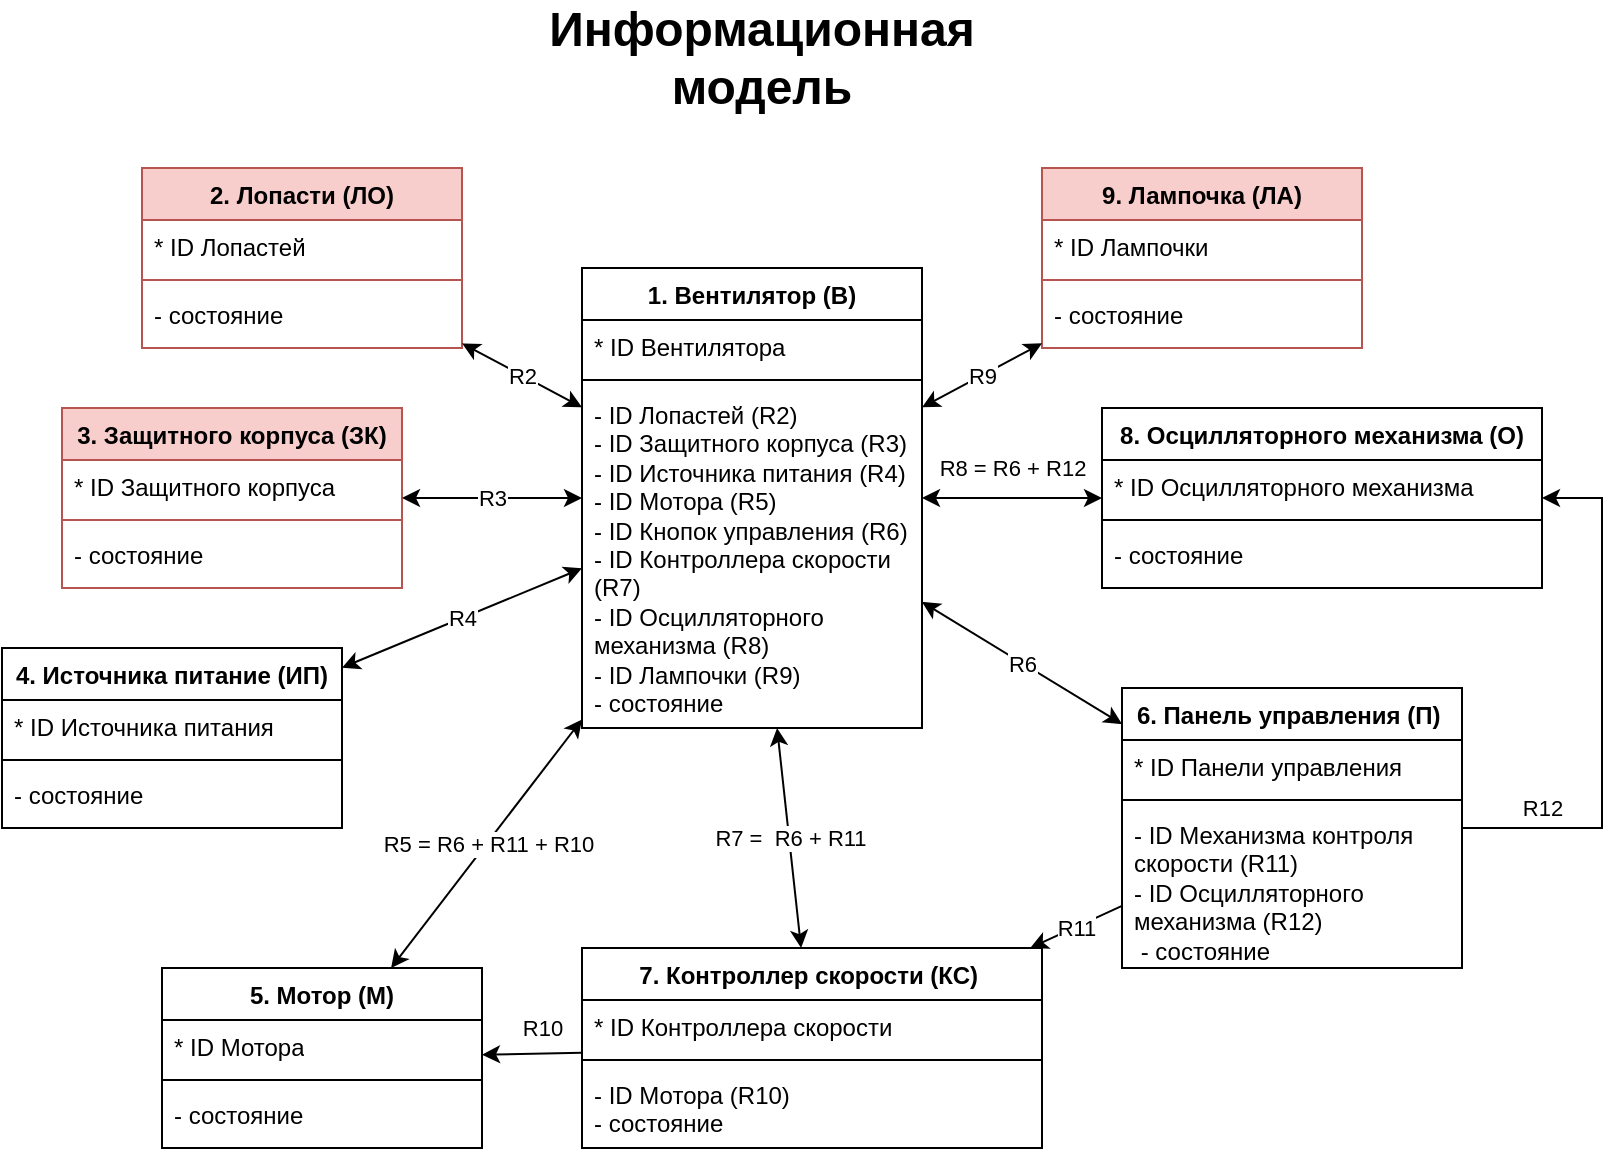 <mxfile version="21.3.7" type="device" pages="7">
  <diagram name="ИМ" id="ztIe2ZDPftINiD4V2plj">
    <mxGraphModel dx="1674" dy="774" grid="1" gridSize="10" guides="0" tooltips="1" connect="0" arrows="0" fold="1" page="0" pageScale="1" pageWidth="1169" pageHeight="827" math="0" shadow="0">
      <root>
        <mxCell id="0" />
        <mxCell id="1" parent="0" />
        <mxCell id="S6rRnPA4W0LsHBZ-Doe1-4" value="1. Вентилятор (В)" style="swimlane;fontStyle=1;align=center;verticalAlign=top;childLayout=stackLayout;horizontal=1;startSize=26;horizontalStack=0;resizeParent=1;resizeParentMax=0;resizeLast=0;collapsible=1;marginBottom=0;whiteSpace=wrap;html=1;" parent="1" vertex="1">
          <mxGeometry x="410" y="300" width="170" height="230" as="geometry" />
        </mxCell>
        <mxCell id="S6rRnPA4W0LsHBZ-Doe1-5" value="* ID Вентилятора" style="text;strokeColor=none;fillColor=none;align=left;verticalAlign=top;spacingLeft=4;spacingRight=4;overflow=hidden;rotatable=0;points=[[0,0.5],[1,0.5]];portConstraint=eastwest;whiteSpace=wrap;html=1;" parent="S6rRnPA4W0LsHBZ-Doe1-4" vertex="1">
          <mxGeometry y="26" width="170" height="26" as="geometry" />
        </mxCell>
        <mxCell id="S6rRnPA4W0LsHBZ-Doe1-6" value="" style="line;strokeWidth=1;fillColor=none;align=left;verticalAlign=middle;spacingTop=-1;spacingLeft=3;spacingRight=3;rotatable=0;labelPosition=right;points=[];portConstraint=eastwest;strokeColor=inherit;" parent="S6rRnPA4W0LsHBZ-Doe1-4" vertex="1">
          <mxGeometry y="52" width="170" height="8" as="geometry" />
        </mxCell>
        <mxCell id="S6rRnPA4W0LsHBZ-Doe1-7" value="- ID Лопастей (R2)&lt;br&gt;- ID Защитного корпуса (R3)&lt;br&gt;- ID Источника питания (R4)&lt;br&gt;- ID Мотора (R5)&lt;br&gt;- ID Кнопок управления (R6)&lt;br&gt;- ID Контроллера скорости (R7)&lt;br&gt;- ID Осцилляторного механизма (R8)&lt;br&gt;- ID Лампочки (R9)&lt;br&gt;- состояние" style="text;strokeColor=none;fillColor=none;align=left;verticalAlign=top;spacingLeft=4;spacingRight=4;overflow=hidden;rotatable=0;points=[[0,0.5],[1,0.5]];portConstraint=eastwest;whiteSpace=wrap;html=1;" parent="S6rRnPA4W0LsHBZ-Doe1-4" vertex="1">
          <mxGeometry y="60" width="170" height="170" as="geometry" />
        </mxCell>
        <mxCell id="e4Og87tvNbWm0uf2hk-Z-1" value="2. Лопасти (ЛО)" style="swimlane;fontStyle=1;align=center;verticalAlign=top;childLayout=stackLayout;horizontal=1;startSize=26;horizontalStack=0;resizeParent=1;resizeParentMax=0;resizeLast=0;collapsible=1;marginBottom=0;whiteSpace=wrap;html=1;fillColor=#f8cecc;strokeColor=#b85450;fillStyle=solid;" parent="1" vertex="1">
          <mxGeometry x="190" y="250" width="160" height="90" as="geometry" />
        </mxCell>
        <mxCell id="e4Og87tvNbWm0uf2hk-Z-2" value="* ID Лопастей" style="text;strokeColor=none;fillColor=none;align=left;verticalAlign=top;spacingLeft=4;spacingRight=4;overflow=hidden;rotatable=0;points=[[0,0.5],[1,0.5]];portConstraint=eastwest;whiteSpace=wrap;html=1;" parent="e4Og87tvNbWm0uf2hk-Z-1" vertex="1">
          <mxGeometry y="26" width="160" height="26" as="geometry" />
        </mxCell>
        <mxCell id="e4Og87tvNbWm0uf2hk-Z-3" value="" style="line;strokeWidth=1;fillColor=none;align=left;verticalAlign=middle;spacingTop=-1;spacingLeft=3;spacingRight=3;rotatable=0;labelPosition=right;points=[];portConstraint=eastwest;strokeColor=inherit;" parent="e4Og87tvNbWm0uf2hk-Z-1" vertex="1">
          <mxGeometry y="52" width="160" height="8" as="geometry" />
        </mxCell>
        <mxCell id="e4Og87tvNbWm0uf2hk-Z-4" value="- состояние" style="text;strokeColor=none;fillColor=none;align=left;verticalAlign=top;spacingLeft=4;spacingRight=4;overflow=hidden;rotatable=0;points=[[0,0.5],[1,0.5]];portConstraint=eastwest;whiteSpace=wrap;html=1;" parent="e4Og87tvNbWm0uf2hk-Z-1" vertex="1">
          <mxGeometry y="60" width="160" height="30" as="geometry" />
        </mxCell>
        <mxCell id="e4Og87tvNbWm0uf2hk-Z-5" value="3. Защитного корпуса (ЗК)" style="swimlane;fontStyle=1;align=center;verticalAlign=top;childLayout=stackLayout;horizontal=1;startSize=26;horizontalStack=0;resizeParent=1;resizeParentMax=0;resizeLast=0;collapsible=1;marginBottom=0;whiteSpace=wrap;html=1;fillColor=#f8cecc;strokeColor=#b85450;" parent="1" vertex="1">
          <mxGeometry x="150" y="370" width="170" height="90" as="geometry" />
        </mxCell>
        <mxCell id="e4Og87tvNbWm0uf2hk-Z-6" value="* ID Защитного корпуса" style="text;strokeColor=none;fillColor=none;align=left;verticalAlign=top;spacingLeft=4;spacingRight=4;overflow=hidden;rotatable=0;points=[[0,0.5],[1,0.5]];portConstraint=eastwest;whiteSpace=wrap;html=1;" parent="e4Og87tvNbWm0uf2hk-Z-5" vertex="1">
          <mxGeometry y="26" width="170" height="26" as="geometry" />
        </mxCell>
        <mxCell id="e4Og87tvNbWm0uf2hk-Z-7" value="" style="line;strokeWidth=1;fillColor=none;align=left;verticalAlign=middle;spacingTop=-1;spacingLeft=3;spacingRight=3;rotatable=0;labelPosition=right;points=[];portConstraint=eastwest;strokeColor=inherit;" parent="e4Og87tvNbWm0uf2hk-Z-5" vertex="1">
          <mxGeometry y="52" width="170" height="8" as="geometry" />
        </mxCell>
        <mxCell id="e4Og87tvNbWm0uf2hk-Z-8" value="- состояние" style="text;strokeColor=none;fillColor=none;align=left;verticalAlign=top;spacingLeft=4;spacingRight=4;overflow=hidden;rotatable=0;points=[[0,0.5],[1,0.5]];portConstraint=eastwest;whiteSpace=wrap;html=1;" parent="e4Og87tvNbWm0uf2hk-Z-5" vertex="1">
          <mxGeometry y="60" width="170" height="30" as="geometry" />
        </mxCell>
        <mxCell id="e4Og87tvNbWm0uf2hk-Z-9" value="4. Источника питание (ИП)" style="swimlane;fontStyle=1;align=center;verticalAlign=top;childLayout=stackLayout;horizontal=1;startSize=26;horizontalStack=0;resizeParent=1;resizeParentMax=0;resizeLast=0;collapsible=1;marginBottom=0;whiteSpace=wrap;html=1;" parent="1" vertex="1">
          <mxGeometry x="120" y="490" width="170" height="90" as="geometry" />
        </mxCell>
        <mxCell id="e4Og87tvNbWm0uf2hk-Z-10" value="* ID Источника питания" style="text;strokeColor=none;fillColor=none;align=left;verticalAlign=top;spacingLeft=4;spacingRight=4;overflow=hidden;rotatable=0;points=[[0,0.5],[1,0.5]];portConstraint=eastwest;whiteSpace=wrap;html=1;" parent="e4Og87tvNbWm0uf2hk-Z-9" vertex="1">
          <mxGeometry y="26" width="170" height="26" as="geometry" />
        </mxCell>
        <mxCell id="e4Og87tvNbWm0uf2hk-Z-11" value="" style="line;strokeWidth=1;fillColor=none;align=left;verticalAlign=middle;spacingTop=-1;spacingLeft=3;spacingRight=3;rotatable=0;labelPosition=right;points=[];portConstraint=eastwest;strokeColor=inherit;" parent="e4Og87tvNbWm0uf2hk-Z-9" vertex="1">
          <mxGeometry y="52" width="170" height="8" as="geometry" />
        </mxCell>
        <mxCell id="e4Og87tvNbWm0uf2hk-Z-12" value="- состояние" style="text;strokeColor=none;fillColor=none;align=left;verticalAlign=top;spacingLeft=4;spacingRight=4;overflow=hidden;rotatable=0;points=[[0,0.5],[1,0.5]];portConstraint=eastwest;whiteSpace=wrap;html=1;" parent="e4Og87tvNbWm0uf2hk-Z-9" vertex="1">
          <mxGeometry y="60" width="170" height="30" as="geometry" />
        </mxCell>
        <mxCell id="e4Og87tvNbWm0uf2hk-Z-13" value="5. Мотор (М)" style="swimlane;fontStyle=1;align=center;verticalAlign=top;childLayout=stackLayout;horizontal=1;startSize=26;horizontalStack=0;resizeParent=1;resizeParentMax=0;resizeLast=0;collapsible=1;marginBottom=0;whiteSpace=wrap;html=1;" parent="1" vertex="1">
          <mxGeometry x="200" y="650" width="160" height="90" as="geometry" />
        </mxCell>
        <mxCell id="e4Og87tvNbWm0uf2hk-Z-14" value="* ID Мотора" style="text;strokeColor=none;fillColor=none;align=left;verticalAlign=top;spacingLeft=4;spacingRight=4;overflow=hidden;rotatable=0;points=[[0,0.5],[1,0.5]];portConstraint=eastwest;whiteSpace=wrap;html=1;" parent="e4Og87tvNbWm0uf2hk-Z-13" vertex="1">
          <mxGeometry y="26" width="160" height="26" as="geometry" />
        </mxCell>
        <mxCell id="e4Og87tvNbWm0uf2hk-Z-15" value="" style="line;strokeWidth=1;fillColor=none;align=left;verticalAlign=middle;spacingTop=-1;spacingLeft=3;spacingRight=3;rotatable=0;labelPosition=right;points=[];portConstraint=eastwest;strokeColor=inherit;" parent="e4Og87tvNbWm0uf2hk-Z-13" vertex="1">
          <mxGeometry y="52" width="160" height="8" as="geometry" />
        </mxCell>
        <mxCell id="e4Og87tvNbWm0uf2hk-Z-16" value="- состояние" style="text;strokeColor=none;fillColor=none;align=left;verticalAlign=top;spacingLeft=4;spacingRight=4;overflow=hidden;rotatable=0;points=[[0,0.5],[1,0.5]];portConstraint=eastwest;whiteSpace=wrap;html=1;" parent="e4Og87tvNbWm0uf2hk-Z-13" vertex="1">
          <mxGeometry y="60" width="160" height="30" as="geometry" />
        </mxCell>
        <mxCell id="e4Og87tvNbWm0uf2hk-Z-17" value="6. Панель управления (П)&amp;nbsp;" style="swimlane;fontStyle=1;align=center;verticalAlign=top;childLayout=stackLayout;horizontal=1;startSize=26;horizontalStack=0;resizeParent=1;resizeParentMax=0;resizeLast=0;collapsible=1;marginBottom=0;whiteSpace=wrap;html=1;" parent="1" vertex="1">
          <mxGeometry x="680" y="510" width="170" height="140" as="geometry" />
        </mxCell>
        <mxCell id="e4Og87tvNbWm0uf2hk-Z-18" value="* ID Панели управления" style="text;strokeColor=none;fillColor=none;align=left;verticalAlign=top;spacingLeft=4;spacingRight=4;overflow=hidden;rotatable=0;points=[[0,0.5],[1,0.5]];portConstraint=eastwest;whiteSpace=wrap;html=1;" parent="e4Og87tvNbWm0uf2hk-Z-17" vertex="1">
          <mxGeometry y="26" width="170" height="26" as="geometry" />
        </mxCell>
        <mxCell id="e4Og87tvNbWm0uf2hk-Z-19" value="" style="line;strokeWidth=1;fillColor=none;align=left;verticalAlign=middle;spacingTop=-1;spacingLeft=3;spacingRight=3;rotatable=0;labelPosition=right;points=[];portConstraint=eastwest;strokeColor=inherit;" parent="e4Og87tvNbWm0uf2hk-Z-17" vertex="1">
          <mxGeometry y="52" width="170" height="8" as="geometry" />
        </mxCell>
        <mxCell id="e4Og87tvNbWm0uf2hk-Z-20" value="- ID Механизма контроля скорости (R11)&lt;br&gt;- ID Осцилляторного механизма (R12)&lt;br&gt;&amp;nbsp;- состояние" style="text;strokeColor=none;fillColor=none;align=left;verticalAlign=top;spacingLeft=4;spacingRight=4;overflow=hidden;rotatable=0;points=[[0,0.5],[1,0.5]];portConstraint=eastwest;whiteSpace=wrap;html=1;" parent="e4Og87tvNbWm0uf2hk-Z-17" vertex="1">
          <mxGeometry y="60" width="170" height="80" as="geometry" />
        </mxCell>
        <mxCell id="e4Og87tvNbWm0uf2hk-Z-21" value="7. Контроллер скорости (КС)&amp;nbsp;" style="swimlane;fontStyle=1;align=center;verticalAlign=top;childLayout=stackLayout;horizontal=1;startSize=26;horizontalStack=0;resizeParent=1;resizeParentMax=0;resizeLast=0;collapsible=1;marginBottom=0;whiteSpace=wrap;html=1;" parent="1" vertex="1">
          <mxGeometry x="410" y="640" width="230" height="100" as="geometry" />
        </mxCell>
        <mxCell id="e4Og87tvNbWm0uf2hk-Z-22" value="* ID Контроллера скорости" style="text;strokeColor=none;fillColor=none;align=left;verticalAlign=top;spacingLeft=4;spacingRight=4;overflow=hidden;rotatable=0;points=[[0,0.5],[1,0.5]];portConstraint=eastwest;whiteSpace=wrap;html=1;" parent="e4Og87tvNbWm0uf2hk-Z-21" vertex="1">
          <mxGeometry y="26" width="230" height="26" as="geometry" />
        </mxCell>
        <mxCell id="e4Og87tvNbWm0uf2hk-Z-23" value="" style="line;strokeWidth=1;fillColor=none;align=left;verticalAlign=middle;spacingTop=-1;spacingLeft=3;spacingRight=3;rotatable=0;labelPosition=right;points=[];portConstraint=eastwest;strokeColor=inherit;" parent="e4Og87tvNbWm0uf2hk-Z-21" vertex="1">
          <mxGeometry y="52" width="230" height="8" as="geometry" />
        </mxCell>
        <mxCell id="e4Og87tvNbWm0uf2hk-Z-24" value="- ID Мотора (R10)&lt;br&gt;- состояние" style="text;strokeColor=none;fillColor=none;align=left;verticalAlign=top;spacingLeft=4;spacingRight=4;overflow=hidden;rotatable=0;points=[[0,0.5],[1,0.5]];portConstraint=eastwest;whiteSpace=wrap;html=1;" parent="e4Og87tvNbWm0uf2hk-Z-21" vertex="1">
          <mxGeometry y="60" width="230" height="40" as="geometry" />
        </mxCell>
        <mxCell id="e4Og87tvNbWm0uf2hk-Z-25" value="9. Лампочка (ЛА)" style="swimlane;fontStyle=1;align=center;verticalAlign=top;childLayout=stackLayout;horizontal=1;startSize=26;horizontalStack=0;resizeParent=1;resizeParentMax=0;resizeLast=0;collapsible=1;marginBottom=0;whiteSpace=wrap;html=1;fillColor=#f8cecc;strokeColor=#b85450;" parent="1" vertex="1">
          <mxGeometry x="640" y="250" width="160" height="90" as="geometry" />
        </mxCell>
        <mxCell id="e4Og87tvNbWm0uf2hk-Z-26" value="* ID Лампочки" style="text;strokeColor=none;fillColor=none;align=left;verticalAlign=top;spacingLeft=4;spacingRight=4;overflow=hidden;rotatable=0;points=[[0,0.5],[1,0.5]];portConstraint=eastwest;whiteSpace=wrap;html=1;" parent="e4Og87tvNbWm0uf2hk-Z-25" vertex="1">
          <mxGeometry y="26" width="160" height="26" as="geometry" />
        </mxCell>
        <mxCell id="e4Og87tvNbWm0uf2hk-Z-27" value="" style="line;strokeWidth=1;fillColor=none;align=left;verticalAlign=middle;spacingTop=-1;spacingLeft=3;spacingRight=3;rotatable=0;labelPosition=right;points=[];portConstraint=eastwest;strokeColor=inherit;" parent="e4Og87tvNbWm0uf2hk-Z-25" vertex="1">
          <mxGeometry y="52" width="160" height="8" as="geometry" />
        </mxCell>
        <mxCell id="e4Og87tvNbWm0uf2hk-Z-28" value="- состояние" style="text;strokeColor=none;fillColor=none;align=left;verticalAlign=top;spacingLeft=4;spacingRight=4;overflow=hidden;rotatable=0;points=[[0,0.5],[1,0.5]];portConstraint=eastwest;whiteSpace=wrap;html=1;" parent="e4Og87tvNbWm0uf2hk-Z-25" vertex="1">
          <mxGeometry y="60" width="160" height="30" as="geometry" />
        </mxCell>
        <mxCell id="e4Og87tvNbWm0uf2hk-Z-29" value="" style="endArrow=classic;html=1;rounded=0;startArrow=classic;startFill=1;" parent="1" source="e4Og87tvNbWm0uf2hk-Z-1" target="S6rRnPA4W0LsHBZ-Doe1-4" edge="1">
          <mxGeometry relative="1" as="geometry">
            <mxPoint x="490" y="580" as="sourcePoint" />
            <mxPoint x="590" y="580" as="targetPoint" />
          </mxGeometry>
        </mxCell>
        <mxCell id="e4Og87tvNbWm0uf2hk-Z-30" value="R2" style="edgeLabel;resizable=0;html=1;align=center;verticalAlign=middle;" parent="e4Og87tvNbWm0uf2hk-Z-29" connectable="0" vertex="1">
          <mxGeometry relative="1" as="geometry">
            <mxPoint as="offset" />
          </mxGeometry>
        </mxCell>
        <mxCell id="e4Og87tvNbWm0uf2hk-Z-31" value="" style="endArrow=classic;html=1;rounded=0;startArrow=classic;startFill=1;" parent="1" source="e4Og87tvNbWm0uf2hk-Z-5" target="S6rRnPA4W0LsHBZ-Doe1-4" edge="1">
          <mxGeometry relative="1" as="geometry">
            <mxPoint x="430" y="480" as="sourcePoint" />
            <mxPoint x="530" y="480" as="targetPoint" />
          </mxGeometry>
        </mxCell>
        <mxCell id="e4Og87tvNbWm0uf2hk-Z-32" value="R3" style="edgeLabel;resizable=0;html=1;align=center;verticalAlign=middle;" parent="e4Og87tvNbWm0uf2hk-Z-31" connectable="0" vertex="1">
          <mxGeometry relative="1" as="geometry">
            <mxPoint as="offset" />
          </mxGeometry>
        </mxCell>
        <mxCell id="e4Og87tvNbWm0uf2hk-Z-33" value="" style="endArrow=classic;html=1;rounded=0;startArrow=classic;startFill=1;" parent="1" source="e4Og87tvNbWm0uf2hk-Z-9" target="S6rRnPA4W0LsHBZ-Doe1-4" edge="1">
          <mxGeometry relative="1" as="geometry">
            <mxPoint x="430" y="480" as="sourcePoint" />
            <mxPoint x="530" y="480" as="targetPoint" />
          </mxGeometry>
        </mxCell>
        <mxCell id="e4Og87tvNbWm0uf2hk-Z-34" value="R4" style="edgeLabel;resizable=0;html=1;align=center;verticalAlign=middle;" parent="e4Og87tvNbWm0uf2hk-Z-33" connectable="0" vertex="1">
          <mxGeometry relative="1" as="geometry">
            <mxPoint as="offset" />
          </mxGeometry>
        </mxCell>
        <mxCell id="e4Og87tvNbWm0uf2hk-Z-35" value="" style="endArrow=classic;html=1;rounded=0;startArrow=classic;startFill=1;" parent="1" source="e4Og87tvNbWm0uf2hk-Z-13" target="S6rRnPA4W0LsHBZ-Doe1-4" edge="1">
          <mxGeometry relative="1" as="geometry">
            <mxPoint x="430" y="480" as="sourcePoint" />
            <mxPoint x="530" y="480" as="targetPoint" />
          </mxGeometry>
        </mxCell>
        <mxCell id="e4Og87tvNbWm0uf2hk-Z-36" value="R5 = R6 + R11 + R10" style="edgeLabel;resizable=0;html=1;align=center;verticalAlign=middle;" parent="e4Og87tvNbWm0uf2hk-Z-35" connectable="0" vertex="1">
          <mxGeometry relative="1" as="geometry">
            <mxPoint as="offset" />
          </mxGeometry>
        </mxCell>
        <mxCell id="e4Og87tvNbWm0uf2hk-Z-37" value="" style="endArrow=classic;html=1;rounded=0;startArrow=classic;startFill=1;endFill=1;" parent="1" source="e4Og87tvNbWm0uf2hk-Z-17" target="S6rRnPA4W0LsHBZ-Doe1-4" edge="1">
          <mxGeometry relative="1" as="geometry">
            <mxPoint x="430" y="480" as="sourcePoint" />
            <mxPoint x="530" y="480" as="targetPoint" />
          </mxGeometry>
        </mxCell>
        <mxCell id="e4Og87tvNbWm0uf2hk-Z-38" value="R6" style="edgeLabel;resizable=0;html=1;align=center;verticalAlign=middle;" parent="e4Og87tvNbWm0uf2hk-Z-37" connectable="0" vertex="1">
          <mxGeometry relative="1" as="geometry">
            <mxPoint as="offset" />
          </mxGeometry>
        </mxCell>
        <mxCell id="e4Og87tvNbWm0uf2hk-Z-39" value="" style="endArrow=classic;html=1;rounded=0;startArrow=classic;startFill=1;" parent="1" source="S6rRnPA4W0LsHBZ-Doe1-4" target="e4Og87tvNbWm0uf2hk-Z-21" edge="1">
          <mxGeometry relative="1" as="geometry">
            <mxPoint x="430" y="480" as="sourcePoint" />
            <mxPoint x="530" y="480" as="targetPoint" />
          </mxGeometry>
        </mxCell>
        <mxCell id="e4Og87tvNbWm0uf2hk-Z-40" value="R7 =&amp;nbsp; R6 + R11" style="edgeLabel;resizable=0;html=1;align=center;verticalAlign=middle;" parent="e4Og87tvNbWm0uf2hk-Z-39" connectable="0" vertex="1">
          <mxGeometry relative="1" as="geometry">
            <mxPoint as="offset" />
          </mxGeometry>
        </mxCell>
        <mxCell id="e4Og87tvNbWm0uf2hk-Z-41" value="" style="endArrow=classic;html=1;rounded=0;startArrow=classic;startFill=1;" parent="1" source="S6rRnPA4W0LsHBZ-Doe1-4" target="e4Og87tvNbWm0uf2hk-Z-25" edge="1">
          <mxGeometry relative="1" as="geometry">
            <mxPoint x="430" y="480" as="sourcePoint" />
            <mxPoint x="530" y="480" as="targetPoint" />
          </mxGeometry>
        </mxCell>
        <mxCell id="e4Og87tvNbWm0uf2hk-Z-42" value="R9" style="edgeLabel;resizable=0;html=1;align=center;verticalAlign=middle;" parent="e4Og87tvNbWm0uf2hk-Z-41" connectable="0" vertex="1">
          <mxGeometry relative="1" as="geometry">
            <mxPoint as="offset" />
          </mxGeometry>
        </mxCell>
        <mxCell id="e4Og87tvNbWm0uf2hk-Z-44" value="&lt;span style=&quot;font-size: 24px;&quot;&gt;&lt;b&gt;Информационная модель&lt;/b&gt;&lt;/span&gt;" style="text;html=1;strokeColor=none;fillColor=none;align=center;verticalAlign=middle;whiteSpace=wrap;rounded=0;" parent="1" vertex="1">
          <mxGeometry x="470" y="180" width="60" height="30" as="geometry" />
        </mxCell>
        <mxCell id="QGrvMCPPnFerWX5hUZum-1" value="8. Осцилляторного механизма (О)" style="swimlane;fontStyle=1;align=center;verticalAlign=top;childLayout=stackLayout;horizontal=1;startSize=26;horizontalStack=0;resizeParent=1;resizeParentMax=0;resizeLast=0;collapsible=1;marginBottom=0;whiteSpace=wrap;html=1;" parent="1" vertex="1">
          <mxGeometry x="670" y="370" width="220" height="90" as="geometry" />
        </mxCell>
        <mxCell id="QGrvMCPPnFerWX5hUZum-2" value="* ID Осцилляторного механизма" style="text;strokeColor=none;fillColor=none;align=left;verticalAlign=top;spacingLeft=4;spacingRight=4;overflow=hidden;rotatable=0;points=[[0,0.5],[1,0.5]];portConstraint=eastwest;whiteSpace=wrap;html=1;" parent="QGrvMCPPnFerWX5hUZum-1" vertex="1">
          <mxGeometry y="26" width="220" height="26" as="geometry" />
        </mxCell>
        <mxCell id="QGrvMCPPnFerWX5hUZum-3" value="" style="line;strokeWidth=1;fillColor=none;align=left;verticalAlign=middle;spacingTop=-1;spacingLeft=3;spacingRight=3;rotatable=0;labelPosition=right;points=[];portConstraint=eastwest;strokeColor=inherit;" parent="QGrvMCPPnFerWX5hUZum-1" vertex="1">
          <mxGeometry y="52" width="220" height="8" as="geometry" />
        </mxCell>
        <mxCell id="QGrvMCPPnFerWX5hUZum-4" value="- состояние" style="text;strokeColor=none;fillColor=none;align=left;verticalAlign=top;spacingLeft=4;spacingRight=4;overflow=hidden;rotatable=0;points=[[0,0.5],[1,0.5]];portConstraint=eastwest;whiteSpace=wrap;html=1;" parent="QGrvMCPPnFerWX5hUZum-1" vertex="1">
          <mxGeometry y="60" width="220" height="30" as="geometry" />
        </mxCell>
        <mxCell id="QGrvMCPPnFerWX5hUZum-5" value="" style="endArrow=classic;html=1;rounded=0;startArrow=classic;startFill=1;" parent="1" source="S6rRnPA4W0LsHBZ-Doe1-4" target="QGrvMCPPnFerWX5hUZum-1" edge="1">
          <mxGeometry relative="1" as="geometry">
            <mxPoint x="540" y="430" as="sourcePoint" />
            <mxPoint x="640" y="430" as="targetPoint" />
          </mxGeometry>
        </mxCell>
        <mxCell id="QGrvMCPPnFerWX5hUZum-6" value="R8 = R6 + R12" style="edgeLabel;resizable=0;html=1;align=center;verticalAlign=middle;" parent="QGrvMCPPnFerWX5hUZum-5" connectable="0" vertex="1">
          <mxGeometry relative="1" as="geometry">
            <mxPoint y="-15" as="offset" />
          </mxGeometry>
        </mxCell>
        <mxCell id="GaRQ0bkXu5_-zzMoYL0b-1" value="" style="endArrow=none;html=1;rounded=0;startArrow=classic;startFill=1;endFill=0;" parent="1" source="e4Og87tvNbWm0uf2hk-Z-13" target="e4Og87tvNbWm0uf2hk-Z-21" edge="1">
          <mxGeometry relative="1" as="geometry">
            <mxPoint x="220" y="660" as="sourcePoint" />
            <mxPoint x="320" y="660" as="targetPoint" />
          </mxGeometry>
        </mxCell>
        <mxCell id="GaRQ0bkXu5_-zzMoYL0b-2" value="R10" style="edgeLabel;resizable=0;html=1;align=center;verticalAlign=middle;" parent="GaRQ0bkXu5_-zzMoYL0b-1" connectable="0" vertex="1">
          <mxGeometry relative="1" as="geometry">
            <mxPoint x="5" y="-13" as="offset" />
          </mxGeometry>
        </mxCell>
        <mxCell id="GaRQ0bkXu5_-zzMoYL0b-3" value="" style="endArrow=classic;html=1;rounded=0;startArrow=none;startFill=0;" parent="1" source="e4Og87tvNbWm0uf2hk-Z-17" target="e4Og87tvNbWm0uf2hk-Z-21" edge="1">
          <mxGeometry relative="1" as="geometry">
            <mxPoint x="800" y="720" as="sourcePoint" />
            <mxPoint x="900" y="720" as="targetPoint" />
          </mxGeometry>
        </mxCell>
        <mxCell id="GaRQ0bkXu5_-zzMoYL0b-4" value="R11" style="edgeLabel;resizable=0;html=1;align=center;verticalAlign=middle;" parent="GaRQ0bkXu5_-zzMoYL0b-3" connectable="0" vertex="1">
          <mxGeometry relative="1" as="geometry">
            <mxPoint as="offset" />
          </mxGeometry>
        </mxCell>
        <mxCell id="GaRQ0bkXu5_-zzMoYL0b-5" value="" style="endArrow=classic;html=1;rounded=0;startArrow=none;startFill=0;endFill=1;" parent="1" source="e4Og87tvNbWm0uf2hk-Z-17" target="QGrvMCPPnFerWX5hUZum-1" edge="1">
          <mxGeometry relative="1" as="geometry">
            <mxPoint x="770" y="770" as="sourcePoint" />
            <mxPoint x="790" y="510" as="targetPoint" />
            <Array as="points">
              <mxPoint x="920" y="580" />
              <mxPoint x="920" y="415" />
            </Array>
          </mxGeometry>
        </mxCell>
        <mxCell id="GaRQ0bkXu5_-zzMoYL0b-6" value="R12" style="edgeLabel;resizable=0;html=1;align=center;verticalAlign=middle;" parent="GaRQ0bkXu5_-zzMoYL0b-5" connectable="0" vertex="1">
          <mxGeometry relative="1" as="geometry">
            <mxPoint x="-30" y="52" as="offset" />
          </mxGeometry>
        </mxCell>
      </root>
    </mxGraphModel>
  </diagram>
  <diagram id="76OVN54JU5ehypYyz1CV" name="ДПС">
    <mxGraphModel dx="1674" dy="1174" grid="1" gridSize="10" guides="1" tooltips="1" connect="1" arrows="1" fold="1" page="0" pageScale="1" pageWidth="1169" pageHeight="827" math="0" shadow="0">
      <root>
        <mxCell id="0" />
        <mxCell id="1" parent="0" />
        <mxCell id="o6DCxB4z-GB6yIiww3_G-1" value="&lt;span style=&quot;font-size: 24px;&quot;&gt;&lt;b&gt;Диаграмма переходов состояний&lt;/b&gt;&lt;/span&gt;" style="text;html=1;strokeColor=none;fillColor=none;align=center;verticalAlign=middle;whiteSpace=wrap;rounded=0;" parent="1" vertex="1">
          <mxGeometry x="70" y="-160" width="320" height="30" as="geometry" />
        </mxCell>
        <mxCell id="o6DCxB4z-GB6yIiww3_G-2" value="1: Выключен" style="rounded=0;whiteSpace=wrap;html=1;" parent="1" vertex="1">
          <mxGeometry x="60" y="-40" width="120" height="60" as="geometry" />
        </mxCell>
        <mxCell id="o6DCxB4z-GB6yIiww3_G-3" value="2: Включен" style="rounded=0;whiteSpace=wrap;html=1;" parent="1" vertex="1">
          <mxGeometry x="280" y="-40" width="120" height="60" as="geometry" />
        </mxCell>
        <mxCell id="o6DCxB4z-GB6yIiww3_G-4" value="3: Работает" style="rounded=0;whiteSpace=wrap;html=1;" parent="1" vertex="1">
          <mxGeometry x="280" y="120" width="120" height="60" as="geometry" />
        </mxCell>
        <mxCell id="o6DCxB4z-GB6yIiww3_G-6" value="&lt;h1&gt;Вентилятор&amp;nbsp;&lt;/h1&gt;&lt;p&gt;В1: Включить&lt;/p&gt;&lt;p&gt;В2: Выключить&lt;/p&gt;&lt;p&gt;В3: Выбрать режим работы&lt;/p&gt;" style="text;html=1;strokeColor=none;fillColor=none;spacing=5;spacingTop=-20;whiteSpace=wrap;overflow=hidden;rounded=0;" parent="1" vertex="1">
          <mxGeometry x="430" y="-120" width="190" height="140" as="geometry" />
        </mxCell>
        <mxCell id="N10oPdnhdV0rQiN8YLR4-3" value="" style="endArrow=classic;html=1;rounded=0;" parent="1" target="o6DCxB4z-GB6yIiww3_G-2" edge="1">
          <mxGeometry relative="1" as="geometry">
            <mxPoint x="120" y="-80" as="sourcePoint" />
            <mxPoint x="-110" y="-40" as="targetPoint" />
          </mxGeometry>
        </mxCell>
        <mxCell id="N10oPdnhdV0rQiN8YLR4-8" value="" style="endArrow=classic;html=1;rounded=0;exitX=1;exitY=0.25;exitDx=0;exitDy=0;entryX=0;entryY=0.25;entryDx=0;entryDy=0;" parent="1" source="o6DCxB4z-GB6yIiww3_G-2" target="o6DCxB4z-GB6yIiww3_G-3" edge="1">
          <mxGeometry relative="1" as="geometry">
            <mxPoint x="350" y="20" as="sourcePoint" />
            <mxPoint x="450" y="20" as="targetPoint" />
          </mxGeometry>
        </mxCell>
        <mxCell id="N10oPdnhdV0rQiN8YLR4-9" value="В1" style="edgeLabel;resizable=0;html=1;align=center;verticalAlign=middle;" parent="N10oPdnhdV0rQiN8YLR4-8" connectable="0" vertex="1">
          <mxGeometry relative="1" as="geometry" />
        </mxCell>
        <mxCell id="N10oPdnhdV0rQiN8YLR4-10" value="" style="endArrow=classic;html=1;rounded=0;" parent="1" source="o6DCxB4z-GB6yIiww3_G-3" target="o6DCxB4z-GB6yIiww3_G-4" edge="1">
          <mxGeometry relative="1" as="geometry">
            <mxPoint x="360" y="100" as="sourcePoint" />
            <mxPoint x="460" y="100" as="targetPoint" />
          </mxGeometry>
        </mxCell>
        <mxCell id="N10oPdnhdV0rQiN8YLR4-11" value="В3" style="edgeLabel;resizable=0;html=1;align=center;verticalAlign=middle;" parent="N10oPdnhdV0rQiN8YLR4-10" connectable="0" vertex="1">
          <mxGeometry relative="1" as="geometry" />
        </mxCell>
        <mxCell id="N10oPdnhdV0rQiN8YLR4-17" value="" style="endArrow=classic;html=1;rounded=0;" parent="1" source="o6DCxB4z-GB6yIiww3_G-4" target="o6DCxB4z-GB6yIiww3_G-2" edge="1">
          <mxGeometry relative="1" as="geometry">
            <mxPoint x="360" y="100" as="sourcePoint" />
            <mxPoint x="460" y="100" as="targetPoint" />
          </mxGeometry>
        </mxCell>
        <mxCell id="N10oPdnhdV0rQiN8YLR4-18" value="В2&amp;nbsp;" style="edgeLabel;resizable=0;html=1;align=center;verticalAlign=middle;" parent="N10oPdnhdV0rQiN8YLR4-17" connectable="0" vertex="1">
          <mxGeometry relative="1" as="geometry" />
        </mxCell>
        <mxCell id="2BZwbhDOROutgYV0N29F-120" value="" style="shape=table;startSize=0;container=1;collapsible=0;childLayout=tableLayout;fontSize=16;" parent="1" vertex="1">
          <mxGeometry x="430" y="20" width="240" height="160" as="geometry" />
        </mxCell>
        <mxCell id="2BZwbhDOROutgYV0N29F-181" style="shape=tableRow;horizontal=0;startSize=0;swimlaneHead=0;swimlaneBody=0;strokeColor=inherit;top=0;left=0;bottom=0;right=0;collapsible=0;dropTarget=0;fillColor=none;points=[[0,0.5],[1,0.5]];portConstraint=eastwest;fontSize=16;" parent="2BZwbhDOROutgYV0N29F-120" vertex="1">
          <mxGeometry width="240" height="40" as="geometry" />
        </mxCell>
        <mxCell id="2BZwbhDOROutgYV0N29F-182" style="shape=partialRectangle;html=1;whiteSpace=wrap;connectable=0;strokeColor=inherit;overflow=hidden;fillColor=none;top=0;left=0;bottom=0;right=0;pointerEvents=1;fontSize=16;" parent="2BZwbhDOROutgYV0N29F-181" vertex="1">
          <mxGeometry width="60" height="40" as="geometry">
            <mxRectangle width="60" height="40" as="alternateBounds" />
          </mxGeometry>
        </mxCell>
        <mxCell id="2BZwbhDOROutgYV0N29F-185" value="В1" style="shape=partialRectangle;html=1;whiteSpace=wrap;connectable=0;strokeColor=inherit;overflow=hidden;fillColor=none;top=0;left=0;bottom=0;right=0;pointerEvents=1;fontSize=16;" parent="2BZwbhDOROutgYV0N29F-181" vertex="1">
          <mxGeometry x="60" width="60" height="40" as="geometry">
            <mxRectangle width="60" height="40" as="alternateBounds" />
          </mxGeometry>
        </mxCell>
        <mxCell id="2BZwbhDOROutgYV0N29F-186" value="В2" style="shape=partialRectangle;html=1;whiteSpace=wrap;connectable=0;strokeColor=inherit;overflow=hidden;fillColor=none;top=0;left=0;bottom=0;right=0;pointerEvents=1;fontSize=16;" parent="2BZwbhDOROutgYV0N29F-181" vertex="1">
          <mxGeometry x="120" width="60" height="40" as="geometry">
            <mxRectangle width="60" height="40" as="alternateBounds" />
          </mxGeometry>
        </mxCell>
        <mxCell id="2BZwbhDOROutgYV0N29F-187" value="В3" style="shape=partialRectangle;html=1;whiteSpace=wrap;connectable=0;strokeColor=inherit;overflow=hidden;fillColor=none;top=0;left=0;bottom=0;right=0;pointerEvents=1;fontSize=16;" parent="2BZwbhDOROutgYV0N29F-181" vertex="1">
          <mxGeometry x="180" width="60" height="40" as="geometry">
            <mxRectangle width="60" height="40" as="alternateBounds" />
          </mxGeometry>
        </mxCell>
        <mxCell id="2BZwbhDOROutgYV0N29F-133" style="shape=tableRow;horizontal=0;startSize=0;swimlaneHead=0;swimlaneBody=0;strokeColor=inherit;top=0;left=0;bottom=0;right=0;collapsible=0;dropTarget=0;fillColor=none;points=[[0,0.5],[1,0.5]];portConstraint=eastwest;fontSize=16;" parent="2BZwbhDOROutgYV0N29F-120" vertex="1">
          <mxGeometry y="40" width="240" height="40" as="geometry" />
        </mxCell>
        <mxCell id="2BZwbhDOROutgYV0N29F-177" value="1" style="shape=partialRectangle;html=1;whiteSpace=wrap;connectable=0;strokeColor=inherit;overflow=hidden;fillColor=none;top=0;left=0;bottom=0;right=0;pointerEvents=1;fontSize=16;" parent="2BZwbhDOROutgYV0N29F-133" vertex="1">
          <mxGeometry width="60" height="40" as="geometry">
            <mxRectangle width="60" height="40" as="alternateBounds" />
          </mxGeometry>
        </mxCell>
        <mxCell id="2BZwbhDOROutgYV0N29F-136" value="2" style="shape=partialRectangle;html=1;whiteSpace=wrap;connectable=0;strokeColor=inherit;overflow=hidden;fillColor=none;top=0;left=0;bottom=0;right=0;pointerEvents=1;fontSize=16;" parent="2BZwbhDOROutgYV0N29F-133" vertex="1">
          <mxGeometry x="60" width="60" height="40" as="geometry">
            <mxRectangle width="60" height="40" as="alternateBounds" />
          </mxGeometry>
        </mxCell>
        <mxCell id="2BZwbhDOROutgYV0N29F-142" value="-" style="shape=partialRectangle;html=1;whiteSpace=wrap;connectable=0;strokeColor=inherit;overflow=hidden;fillColor=none;top=0;left=0;bottom=0;right=0;pointerEvents=1;fontSize=16;" parent="2BZwbhDOROutgYV0N29F-133" vertex="1">
          <mxGeometry x="120" width="60" height="40" as="geometry">
            <mxRectangle width="60" height="40" as="alternateBounds" />
          </mxGeometry>
        </mxCell>
        <mxCell id="2BZwbhDOROutgYV0N29F-147" value="1" style="shape=partialRectangle;html=1;whiteSpace=wrap;connectable=0;strokeColor=inherit;overflow=hidden;fillColor=none;top=0;left=0;bottom=0;right=0;pointerEvents=1;fontSize=16;" parent="2BZwbhDOROutgYV0N29F-133" vertex="1">
          <mxGeometry x="180" width="60" height="40" as="geometry">
            <mxRectangle width="60" height="40" as="alternateBounds" />
          </mxGeometry>
        </mxCell>
        <mxCell id="2BZwbhDOROutgYV0N29F-121" value="" style="shape=tableRow;horizontal=0;startSize=0;swimlaneHead=0;swimlaneBody=0;strokeColor=inherit;top=0;left=0;bottom=0;right=0;collapsible=0;dropTarget=0;fillColor=none;points=[[0,0.5],[1,0.5]];portConstraint=eastwest;fontSize=16;" parent="2BZwbhDOROutgYV0N29F-120" vertex="1">
          <mxGeometry y="80" width="240" height="40" as="geometry" />
        </mxCell>
        <mxCell id="2BZwbhDOROutgYV0N29F-178" value="2" style="shape=partialRectangle;html=1;whiteSpace=wrap;connectable=0;strokeColor=inherit;overflow=hidden;fillColor=none;top=0;left=0;bottom=0;right=0;pointerEvents=1;fontSize=16;" parent="2BZwbhDOROutgYV0N29F-121" vertex="1">
          <mxGeometry width="60" height="40" as="geometry">
            <mxRectangle width="60" height="40" as="alternateBounds" />
          </mxGeometry>
        </mxCell>
        <mxCell id="2BZwbhDOROutgYV0N29F-124" value="-" style="shape=partialRectangle;html=1;whiteSpace=wrap;connectable=0;strokeColor=inherit;overflow=hidden;fillColor=none;top=0;left=0;bottom=0;right=0;pointerEvents=1;fontSize=16;" parent="2BZwbhDOROutgYV0N29F-121" vertex="1">
          <mxGeometry x="60" width="60" height="40" as="geometry">
            <mxRectangle width="60" height="40" as="alternateBounds" />
          </mxGeometry>
        </mxCell>
        <mxCell id="2BZwbhDOROutgYV0N29F-143" value="1" style="shape=partialRectangle;html=1;whiteSpace=wrap;connectable=0;strokeColor=inherit;overflow=hidden;fillColor=none;top=0;left=0;bottom=0;right=0;pointerEvents=1;fontSize=16;" parent="2BZwbhDOROutgYV0N29F-121" vertex="1">
          <mxGeometry x="120" width="60" height="40" as="geometry">
            <mxRectangle width="60" height="40" as="alternateBounds" />
          </mxGeometry>
        </mxCell>
        <mxCell id="2BZwbhDOROutgYV0N29F-148" value="3" style="shape=partialRectangle;html=1;whiteSpace=wrap;connectable=0;strokeColor=inherit;overflow=hidden;fillColor=none;top=0;left=0;bottom=0;right=0;pointerEvents=1;fontSize=16;" parent="2BZwbhDOROutgYV0N29F-121" vertex="1">
          <mxGeometry x="180" width="60" height="40" as="geometry">
            <mxRectangle width="60" height="40" as="alternateBounds" />
          </mxGeometry>
        </mxCell>
        <mxCell id="2BZwbhDOROutgYV0N29F-125" value="" style="shape=tableRow;horizontal=0;startSize=0;swimlaneHead=0;swimlaneBody=0;strokeColor=inherit;top=0;left=0;bottom=0;right=0;collapsible=0;dropTarget=0;fillColor=none;points=[[0,0.5],[1,0.5]];portConstraint=eastwest;fontSize=16;" parent="2BZwbhDOROutgYV0N29F-120" vertex="1">
          <mxGeometry y="120" width="240" height="40" as="geometry" />
        </mxCell>
        <mxCell id="2BZwbhDOROutgYV0N29F-179" value="3" style="shape=partialRectangle;html=1;whiteSpace=wrap;connectable=0;strokeColor=inherit;overflow=hidden;fillColor=none;top=0;left=0;bottom=0;right=0;pointerEvents=1;fontSize=16;" parent="2BZwbhDOROutgYV0N29F-125" vertex="1">
          <mxGeometry width="60" height="40" as="geometry">
            <mxRectangle width="60" height="40" as="alternateBounds" />
          </mxGeometry>
        </mxCell>
        <mxCell id="2BZwbhDOROutgYV0N29F-128" value="-" style="shape=partialRectangle;html=1;whiteSpace=wrap;connectable=0;strokeColor=inherit;overflow=hidden;fillColor=none;top=0;left=0;bottom=0;right=0;pointerEvents=1;fontSize=16;" parent="2BZwbhDOROutgYV0N29F-125" vertex="1">
          <mxGeometry x="60" width="60" height="40" as="geometry">
            <mxRectangle width="60" height="40" as="alternateBounds" />
          </mxGeometry>
        </mxCell>
        <mxCell id="2BZwbhDOROutgYV0N29F-144" value="1" style="shape=partialRectangle;html=1;whiteSpace=wrap;connectable=0;strokeColor=inherit;overflow=hidden;fillColor=none;top=0;left=0;bottom=0;right=0;pointerEvents=1;fontSize=16;" parent="2BZwbhDOROutgYV0N29F-125" vertex="1">
          <mxGeometry x="120" width="60" height="40" as="geometry">
            <mxRectangle width="60" height="40" as="alternateBounds" />
          </mxGeometry>
        </mxCell>
        <mxCell id="2BZwbhDOROutgYV0N29F-149" value="3" style="shape=partialRectangle;html=1;whiteSpace=wrap;connectable=0;strokeColor=inherit;overflow=hidden;fillColor=none;top=0;left=0;bottom=0;right=0;pointerEvents=1;fontSize=16;" parent="2BZwbhDOROutgYV0N29F-125" vertex="1">
          <mxGeometry x="180" width="60" height="40" as="geometry">
            <mxRectangle width="60" height="40" as="alternateBounds" />
          </mxGeometry>
        </mxCell>
        <mxCell id="bwW_pW2neBPyF3ySdJiZ-26" value="" style="endArrow=classic;html=1;rounded=0;entryX=1;entryY=0.75;entryDx=0;entryDy=0;exitX=0;exitY=0.75;exitDx=0;exitDy=0;" parent="1" source="o6DCxB4z-GB6yIiww3_G-3" target="o6DCxB4z-GB6yIiww3_G-2" edge="1">
          <mxGeometry relative="1" as="geometry">
            <mxPoint x="190" as="sourcePoint" />
            <mxPoint x="290" as="targetPoint" />
          </mxGeometry>
        </mxCell>
        <mxCell id="bwW_pW2neBPyF3ySdJiZ-27" value="В2" style="edgeLabel;resizable=0;html=1;align=center;verticalAlign=middle;" parent="bwW_pW2neBPyF3ySdJiZ-26" connectable="0" vertex="1">
          <mxGeometry relative="1" as="geometry" />
        </mxCell>
        <mxCell id="xQbd9MG5CGfgPTrtEN22-1" value="" style="endArrow=classic;html=1;rounded=0;exitX=0;exitY=0.5;exitDx=0;exitDy=0;entryX=0.5;entryY=1;entryDx=0;entryDy=0;" parent="1" source="o6DCxB4z-GB6yIiww3_G-4" target="o6DCxB4z-GB6yIiww3_G-4" edge="1">
          <mxGeometry relative="1" as="geometry">
            <mxPoint x="248" y="210" as="sourcePoint" />
            <mxPoint x="110" y="110" as="targetPoint" />
            <Array as="points">
              <mxPoint x="240" y="150" />
              <mxPoint x="240" y="210" />
              <mxPoint x="340" y="210" />
            </Array>
          </mxGeometry>
        </mxCell>
        <mxCell id="xQbd9MG5CGfgPTrtEN22-2" value="В3" style="edgeLabel;resizable=0;html=1;align=center;verticalAlign=middle;" parent="xQbd9MG5CGfgPTrtEN22-1" connectable="0" vertex="1">
          <mxGeometry relative="1" as="geometry" />
        </mxCell>
        <mxCell id="BC5UwQ7EBnbyXedEkcYV-1" value="&lt;h1&gt;Мотор&lt;/h1&gt;&lt;div&gt;М1: Включить&lt;/div&gt;&lt;div&gt;М2: Выключить&lt;/div&gt;&lt;div&gt;М3: Изменить скорость&lt;/div&gt;&lt;div&gt;(Скорость изменена)&lt;/div&gt;" style="text;html=1;strokeColor=none;fillColor=none;spacing=5;spacingTop=-20;whiteSpace=wrap;overflow=hidden;rounded=0;" parent="1" vertex="1">
          <mxGeometry x="60" y="220" width="190" height="140" as="geometry" />
        </mxCell>
        <mxCell id="LIYj_OfPR6luhO0QAIK2-1" value="&lt;h1&gt;Контроллер скорости&lt;/h1&gt;&lt;div&gt;КС1: Сбросить скорость&lt;/div&gt;&lt;div&gt;КС2: Установить скорость 2&lt;/div&gt;&lt;div&gt;КС3: Установить скорость 3&lt;/div&gt;&lt;div&gt;КС4: Включить турбо-режим&lt;/div&gt;" style="text;html=1;strokeColor=none;fillColor=none;spacing=5;spacingTop=-20;whiteSpace=wrap;overflow=hidden;rounded=0;" parent="1" vertex="1">
          <mxGeometry x="600" y="230" width="360" height="200" as="geometry" />
        </mxCell>
        <mxCell id="LIYj_OfPR6luhO0QAIK2-2" value="&lt;h1&gt;Осцилляторный механизм&lt;/h1&gt;&lt;div&gt;О1: Включить&lt;/div&gt;&lt;div&gt;О2: Выключить&lt;/div&gt;" style="text;html=1;strokeColor=none;fillColor=none;spacing=5;spacingTop=-20;whiteSpace=wrap;overflow=hidden;rounded=0;" parent="1" vertex="1">
          <mxGeometry x="720" y="-80" width="330" height="140" as="geometry" />
        </mxCell>
        <mxCell id="GIkHi72-fp_rBB1n-JNU-1" value="1: Выключен" style="rounded=0;whiteSpace=wrap;html=1;" parent="1" vertex="1">
          <mxGeometry x="70" y="370" width="120" height="60" as="geometry" />
        </mxCell>
        <mxCell id="GIkHi72-fp_rBB1n-JNU-2" value="2: Включен" style="rounded=0;whiteSpace=wrap;html=1;" parent="1" vertex="1">
          <mxGeometry x="70" y="490" width="120" height="60" as="geometry" />
        </mxCell>
        <mxCell id="GIkHi72-fp_rBB1n-JNU-3" value="" style="endArrow=classic;html=1;rounded=0;strokeWidth=2;endSize=2;entryX=0.5;entryY=0;entryDx=0;entryDy=0;" parent="1" target="GIkHi72-fp_rBB1n-JNU-1" edge="1">
          <mxGeometry relative="1" as="geometry">
            <mxPoint x="130" y="330" as="sourcePoint" />
            <mxPoint x="130.0" y="340" as="targetPoint" />
          </mxGeometry>
        </mxCell>
        <mxCell id="GIkHi72-fp_rBB1n-JNU-5" value="" style="endArrow=classic;html=1;rounded=0;strokeWidth=2;endSize=2;exitX=0.25;exitY=1;exitDx=0;exitDy=0;entryX=0.25;entryY=0;entryDx=0;entryDy=0;" parent="1" source="GIkHi72-fp_rBB1n-JNU-1" target="GIkHi72-fp_rBB1n-JNU-2" edge="1">
          <mxGeometry relative="1" as="geometry">
            <mxPoint x="30.0" y="340" as="sourcePoint" />
            <mxPoint x="130.0" y="340" as="targetPoint" />
          </mxGeometry>
        </mxCell>
        <mxCell id="GIkHi72-fp_rBB1n-JNU-6" value="М1" style="edgeLabel;resizable=0;html=1;align=center;verticalAlign=middle;" parent="GIkHi72-fp_rBB1n-JNU-5" connectable="0" vertex="1">
          <mxGeometry relative="1" as="geometry" />
        </mxCell>
        <mxCell id="GIkHi72-fp_rBB1n-JNU-7" value="" style="endArrow=classic;html=1;rounded=0;strokeWidth=2;endSize=2;exitX=0.75;exitY=0;exitDx=0;exitDy=0;entryX=0.75;entryY=1;entryDx=0;entryDy=0;" parent="1" source="GIkHi72-fp_rBB1n-JNU-2" target="GIkHi72-fp_rBB1n-JNU-1" edge="1">
          <mxGeometry relative="1" as="geometry">
            <mxPoint x="30.0" y="340" as="sourcePoint" />
            <mxPoint x="130.0" y="340" as="targetPoint" />
          </mxGeometry>
        </mxCell>
        <mxCell id="GIkHi72-fp_rBB1n-JNU-8" value="М2" style="edgeLabel;resizable=0;html=1;align=center;verticalAlign=middle;" parent="GIkHi72-fp_rBB1n-JNU-7" connectable="0" vertex="1">
          <mxGeometry relative="1" as="geometry" />
        </mxCell>
        <mxCell id="GIkHi72-fp_rBB1n-JNU-9" value="" style="endArrow=classic;html=1;rounded=0;strokeWidth=2;endSize=2;edgeStyle=orthogonalEdgeStyle;exitX=0.25;exitY=1;exitDx=0;exitDy=0;entryX=0.75;entryY=1;entryDx=0;entryDy=0;curved=1;" parent="1" source="GIkHi72-fp_rBB1n-JNU-2" target="GIkHi72-fp_rBB1n-JNU-2" edge="1">
          <mxGeometry relative="1" as="geometry">
            <mxPoint x="30.0" y="340" as="sourcePoint" />
            <mxPoint x="160" y="590" as="targetPoint" />
            <Array as="points">
              <mxPoint x="130" y="590" />
            </Array>
          </mxGeometry>
        </mxCell>
        <mxCell id="GIkHi72-fp_rBB1n-JNU-10" value="М3" style="edgeLabel;resizable=0;html=1;align=center;verticalAlign=middle;" parent="GIkHi72-fp_rBB1n-JNU-9" connectable="0" vertex="1">
          <mxGeometry relative="1" as="geometry" />
        </mxCell>
        <mxCell id="GIkHi72-fp_rBB1n-JNU-11" value="" style="shape=table;startSize=0;container=1;collapsible=0;childLayout=tableLayout;fontSize=16;" parent="1" vertex="1">
          <mxGeometry x="240" y="300" width="240" height="120" as="geometry" />
        </mxCell>
        <mxCell id="GIkHi72-fp_rBB1n-JNU-12" value="" style="shape=tableRow;horizontal=0;startSize=0;swimlaneHead=0;swimlaneBody=0;strokeColor=inherit;top=0;left=0;bottom=0;right=0;collapsible=0;dropTarget=0;fillColor=none;points=[[0,0.5],[1,0.5]];portConstraint=eastwest;fontSize=16;" parent="GIkHi72-fp_rBB1n-JNU-11" vertex="1">
          <mxGeometry width="240" height="40" as="geometry" />
        </mxCell>
        <mxCell id="GIkHi72-fp_rBB1n-JNU-13" value="" style="shape=partialRectangle;html=1;whiteSpace=wrap;connectable=0;strokeColor=inherit;overflow=hidden;fillColor=none;top=0;left=0;bottom=0;right=0;pointerEvents=1;fontSize=16;" parent="GIkHi72-fp_rBB1n-JNU-12" vertex="1">
          <mxGeometry width="60" height="40" as="geometry">
            <mxRectangle width="60" height="40" as="alternateBounds" />
          </mxGeometry>
        </mxCell>
        <mxCell id="GIkHi72-fp_rBB1n-JNU-14" value="М1" style="shape=partialRectangle;html=1;whiteSpace=wrap;connectable=0;strokeColor=inherit;overflow=hidden;fillColor=none;top=0;left=0;bottom=0;right=0;pointerEvents=1;fontSize=16;" parent="GIkHi72-fp_rBB1n-JNU-12" vertex="1">
          <mxGeometry x="60" width="60" height="40" as="geometry">
            <mxRectangle width="60" height="40" as="alternateBounds" />
          </mxGeometry>
        </mxCell>
        <mxCell id="GIkHi72-fp_rBB1n-JNU-15" value="М2" style="shape=partialRectangle;html=1;whiteSpace=wrap;connectable=0;strokeColor=inherit;overflow=hidden;fillColor=none;top=0;left=0;bottom=0;right=0;pointerEvents=1;fontSize=16;" parent="GIkHi72-fp_rBB1n-JNU-12" vertex="1">
          <mxGeometry x="120" width="60" height="40" as="geometry">
            <mxRectangle width="60" height="40" as="alternateBounds" />
          </mxGeometry>
        </mxCell>
        <mxCell id="GIkHi72-fp_rBB1n-JNU-24" value="М3" style="shape=partialRectangle;html=1;whiteSpace=wrap;connectable=0;strokeColor=inherit;overflow=hidden;fillColor=none;top=0;left=0;bottom=0;right=0;pointerEvents=1;fontSize=16;" parent="GIkHi72-fp_rBB1n-JNU-12" vertex="1">
          <mxGeometry x="180" width="60" height="40" as="geometry">
            <mxRectangle width="60" height="40" as="alternateBounds" />
          </mxGeometry>
        </mxCell>
        <mxCell id="GIkHi72-fp_rBB1n-JNU-16" value="" style="shape=tableRow;horizontal=0;startSize=0;swimlaneHead=0;swimlaneBody=0;strokeColor=inherit;top=0;left=0;bottom=0;right=0;collapsible=0;dropTarget=0;fillColor=none;points=[[0,0.5],[1,0.5]];portConstraint=eastwest;fontSize=16;" parent="GIkHi72-fp_rBB1n-JNU-11" vertex="1">
          <mxGeometry y="40" width="240" height="40" as="geometry" />
        </mxCell>
        <mxCell id="GIkHi72-fp_rBB1n-JNU-17" value="1" style="shape=partialRectangle;html=1;whiteSpace=wrap;connectable=0;strokeColor=inherit;overflow=hidden;fillColor=none;top=0;left=0;bottom=0;right=0;pointerEvents=1;fontSize=16;" parent="GIkHi72-fp_rBB1n-JNU-16" vertex="1">
          <mxGeometry width="60" height="40" as="geometry">
            <mxRectangle width="60" height="40" as="alternateBounds" />
          </mxGeometry>
        </mxCell>
        <mxCell id="GIkHi72-fp_rBB1n-JNU-18" value="2" style="shape=partialRectangle;html=1;whiteSpace=wrap;connectable=0;strokeColor=inherit;overflow=hidden;fillColor=none;top=0;left=0;bottom=0;right=0;pointerEvents=1;fontSize=16;" parent="GIkHi72-fp_rBB1n-JNU-16" vertex="1">
          <mxGeometry x="60" width="60" height="40" as="geometry">
            <mxRectangle width="60" height="40" as="alternateBounds" />
          </mxGeometry>
        </mxCell>
        <mxCell id="GIkHi72-fp_rBB1n-JNU-19" value="-" style="shape=partialRectangle;html=1;whiteSpace=wrap;connectable=0;strokeColor=inherit;overflow=hidden;fillColor=none;top=0;left=0;bottom=0;right=0;pointerEvents=1;fontSize=16;" parent="GIkHi72-fp_rBB1n-JNU-16" vertex="1">
          <mxGeometry x="120" width="60" height="40" as="geometry">
            <mxRectangle width="60" height="40" as="alternateBounds" />
          </mxGeometry>
        </mxCell>
        <mxCell id="GIkHi72-fp_rBB1n-JNU-25" value="-" style="shape=partialRectangle;html=1;whiteSpace=wrap;connectable=0;strokeColor=inherit;overflow=hidden;fillColor=none;top=0;left=0;bottom=0;right=0;pointerEvents=1;fontSize=16;" parent="GIkHi72-fp_rBB1n-JNU-16" vertex="1">
          <mxGeometry x="180" width="60" height="40" as="geometry">
            <mxRectangle width="60" height="40" as="alternateBounds" />
          </mxGeometry>
        </mxCell>
        <mxCell id="GIkHi72-fp_rBB1n-JNU-20" value="" style="shape=tableRow;horizontal=0;startSize=0;swimlaneHead=0;swimlaneBody=0;strokeColor=inherit;top=0;left=0;bottom=0;right=0;collapsible=0;dropTarget=0;fillColor=none;points=[[0,0.5],[1,0.5]];portConstraint=eastwest;fontSize=16;" parent="GIkHi72-fp_rBB1n-JNU-11" vertex="1">
          <mxGeometry y="80" width="240" height="40" as="geometry" />
        </mxCell>
        <mxCell id="GIkHi72-fp_rBB1n-JNU-21" value="2" style="shape=partialRectangle;html=1;whiteSpace=wrap;connectable=0;strokeColor=inherit;overflow=hidden;fillColor=none;top=0;left=0;bottom=0;right=0;pointerEvents=1;fontSize=16;" parent="GIkHi72-fp_rBB1n-JNU-20" vertex="1">
          <mxGeometry width="60" height="40" as="geometry">
            <mxRectangle width="60" height="40" as="alternateBounds" />
          </mxGeometry>
        </mxCell>
        <mxCell id="GIkHi72-fp_rBB1n-JNU-22" value="-" style="shape=partialRectangle;html=1;whiteSpace=wrap;connectable=0;strokeColor=inherit;overflow=hidden;fillColor=none;top=0;left=0;bottom=0;right=0;pointerEvents=1;fontSize=16;" parent="GIkHi72-fp_rBB1n-JNU-20" vertex="1">
          <mxGeometry x="60" width="60" height="40" as="geometry">
            <mxRectangle width="60" height="40" as="alternateBounds" />
          </mxGeometry>
        </mxCell>
        <mxCell id="GIkHi72-fp_rBB1n-JNU-23" value="1" style="shape=partialRectangle;html=1;whiteSpace=wrap;connectable=0;strokeColor=inherit;overflow=hidden;fillColor=none;top=0;left=0;bottom=0;right=0;pointerEvents=1;fontSize=16;" parent="GIkHi72-fp_rBB1n-JNU-20" vertex="1">
          <mxGeometry x="120" width="60" height="40" as="geometry">
            <mxRectangle width="60" height="40" as="alternateBounds" />
          </mxGeometry>
        </mxCell>
        <mxCell id="GIkHi72-fp_rBB1n-JNU-26" value="2" style="shape=partialRectangle;html=1;whiteSpace=wrap;connectable=0;strokeColor=inherit;overflow=hidden;fillColor=none;top=0;left=0;bottom=0;right=0;pointerEvents=1;fontSize=16;" parent="GIkHi72-fp_rBB1n-JNU-20" vertex="1">
          <mxGeometry x="180" width="60" height="40" as="geometry">
            <mxRectangle width="60" height="40" as="alternateBounds" />
          </mxGeometry>
        </mxCell>
        <mxCell id="hsRlI_O-aknQDYveg2a2-1" value="1: Скорость не уст." style="rounded=0;whiteSpace=wrap;html=1;" parent="1" vertex="1">
          <mxGeometry x="530" y="350" width="120" height="60" as="geometry" />
        </mxCell>
        <mxCell id="hsRlI_O-aknQDYveg2a2-2" value="2: Скорость 2" style="rounded=0;whiteSpace=wrap;html=1;" parent="1" vertex="1">
          <mxGeometry x="690" y="350" width="120" height="60" as="geometry" />
        </mxCell>
        <mxCell id="hsRlI_O-aknQDYveg2a2-3" value="3: Скорость 3" style="rounded=0;whiteSpace=wrap;html=1;" parent="1" vertex="1">
          <mxGeometry x="530" y="460" width="120" height="60" as="geometry" />
        </mxCell>
        <mxCell id="hsRlI_O-aknQDYveg2a2-4" value="4: Турбо" style="rounded=0;whiteSpace=wrap;html=1;" parent="1" vertex="1">
          <mxGeometry x="690" y="460" width="120" height="60" as="geometry" />
        </mxCell>
        <mxCell id="hsRlI_O-aknQDYveg2a2-5" value="" style="endArrow=classic;html=1;rounded=0;strokeWidth=2;endSize=2;entryX=0.5;entryY=0;entryDx=0;entryDy=0;" parent="1" target="hsRlI_O-aknQDYveg2a2-1" edge="1">
          <mxGeometry relative="1" as="geometry">
            <mxPoint x="590" y="300" as="sourcePoint" />
            <mxPoint x="610.0" y="440" as="targetPoint" />
          </mxGeometry>
        </mxCell>
        <mxCell id="hsRlI_O-aknQDYveg2a2-7" value="" style="endArrow=classic;html=1;rounded=0;strokeWidth=2;endSize=2;exitX=1;exitY=0.25;exitDx=0;exitDy=0;entryX=0;entryY=0.25;entryDx=0;entryDy=0;" parent="1" source="hsRlI_O-aknQDYveg2a2-1" target="hsRlI_O-aknQDYveg2a2-2" edge="1">
          <mxGeometry relative="1" as="geometry">
            <mxPoint x="580.0" y="400" as="sourcePoint" />
            <mxPoint x="680.0" y="400" as="targetPoint" />
          </mxGeometry>
        </mxCell>
        <mxCell id="hsRlI_O-aknQDYveg2a2-8" value="КС2" style="edgeLabel;resizable=0;html=1;align=center;verticalAlign=middle;" parent="hsRlI_O-aknQDYveg2a2-7" connectable="0" vertex="1">
          <mxGeometry relative="1" as="geometry" />
        </mxCell>
        <mxCell id="hsRlI_O-aknQDYveg2a2-9" value="" style="endArrow=classic;html=1;rounded=0;strokeWidth=2;endSize=2;exitX=0;exitY=0.5;exitDx=0;exitDy=0;entryX=1;entryY=0.5;entryDx=0;entryDy=0;" parent="1" source="hsRlI_O-aknQDYveg2a2-2" target="hsRlI_O-aknQDYveg2a2-1" edge="1">
          <mxGeometry relative="1" as="geometry">
            <mxPoint x="610.0" y="420" as="sourcePoint" />
            <mxPoint x="710.0" y="420" as="targetPoint" />
          </mxGeometry>
        </mxCell>
        <mxCell id="hsRlI_O-aknQDYveg2a2-10" value="КС1" style="edgeLabel;resizable=0;html=1;align=center;verticalAlign=middle;" parent="hsRlI_O-aknQDYveg2a2-9" connectable="0" vertex="1">
          <mxGeometry relative="1" as="geometry" />
        </mxCell>
        <mxCell id="hsRlI_O-aknQDYveg2a2-11" value="" style="endArrow=classic;html=1;rounded=0;strokeWidth=2;endSize=2;exitX=0.25;exitY=1;exitDx=0;exitDy=0;entryX=0.25;entryY=0;entryDx=0;entryDy=0;" parent="1" source="hsRlI_O-aknQDYveg2a2-1" target="hsRlI_O-aknQDYveg2a2-3" edge="1">
          <mxGeometry relative="1" as="geometry">
            <mxPoint x="610.0" y="420" as="sourcePoint" />
            <mxPoint x="710.0" y="420" as="targetPoint" />
          </mxGeometry>
        </mxCell>
        <mxCell id="hsRlI_O-aknQDYveg2a2-12" value="КС3" style="edgeLabel;resizable=0;html=1;align=center;verticalAlign=middle;" parent="hsRlI_O-aknQDYveg2a2-11" connectable="0" vertex="1">
          <mxGeometry relative="1" as="geometry" />
        </mxCell>
        <mxCell id="hsRlI_O-aknQDYveg2a2-13" value="" style="endArrow=classic;html=1;rounded=0;strokeWidth=2;endSize=2;exitX=0.5;exitY=0;exitDx=0;exitDy=0;entryX=0.5;entryY=1;entryDx=0;entryDy=0;" parent="1" source="hsRlI_O-aknQDYveg2a2-3" target="hsRlI_O-aknQDYveg2a2-1" edge="1">
          <mxGeometry relative="1" as="geometry">
            <mxPoint x="610.0" y="420" as="sourcePoint" />
            <mxPoint x="700" y="420" as="targetPoint" />
          </mxGeometry>
        </mxCell>
        <mxCell id="hsRlI_O-aknQDYveg2a2-14" value="КС1" style="edgeLabel;resizable=0;html=1;align=center;verticalAlign=middle;" parent="hsRlI_O-aknQDYveg2a2-13" connectable="0" vertex="1">
          <mxGeometry relative="1" as="geometry" />
        </mxCell>
        <mxCell id="hsRlI_O-aknQDYveg2a2-15" value="" style="endArrow=classic;html=1;rounded=0;strokeWidth=2;endSize=2;exitX=0.5;exitY=1;exitDx=0;exitDy=0;entryX=0.5;entryY=0;entryDx=0;entryDy=0;" parent="1" source="hsRlI_O-aknQDYveg2a2-2" target="hsRlI_O-aknQDYveg2a2-4" edge="1">
          <mxGeometry relative="1" as="geometry">
            <mxPoint x="610.0" y="420" as="sourcePoint" />
            <mxPoint x="710.0" y="420" as="targetPoint" />
          </mxGeometry>
        </mxCell>
        <mxCell id="hsRlI_O-aknQDYveg2a2-16" value="КС4" style="edgeLabel;resizable=0;html=1;align=center;verticalAlign=middle;" parent="hsRlI_O-aknQDYveg2a2-15" connectable="0" vertex="1">
          <mxGeometry relative="1" as="geometry" />
        </mxCell>
        <mxCell id="hsRlI_O-aknQDYveg2a2-17" value="" style="endArrow=classic;html=1;rounded=0;strokeWidth=2;endSize=2;exitX=0.75;exitY=0;exitDx=0;exitDy=0;entryX=0.75;entryY=1;entryDx=0;entryDy=0;" parent="1" source="hsRlI_O-aknQDYveg2a2-4" target="hsRlI_O-aknQDYveg2a2-2" edge="1">
          <mxGeometry relative="1" as="geometry">
            <mxPoint x="610.0" y="420" as="sourcePoint" />
            <mxPoint x="710.0" y="420" as="targetPoint" />
          </mxGeometry>
        </mxCell>
        <mxCell id="hsRlI_O-aknQDYveg2a2-18" value="КС2" style="edgeLabel;resizable=0;html=1;align=center;verticalAlign=middle;" parent="hsRlI_O-aknQDYveg2a2-17" connectable="0" vertex="1">
          <mxGeometry relative="1" as="geometry" />
        </mxCell>
        <mxCell id="hsRlI_O-aknQDYveg2a2-19" value="" style="endArrow=classic;html=1;rounded=0;strokeWidth=2;endSize=2;exitX=1;exitY=0.5;exitDx=0;exitDy=0;entryX=0;entryY=0.5;entryDx=0;entryDy=0;" parent="1" source="hsRlI_O-aknQDYveg2a2-3" target="hsRlI_O-aknQDYveg2a2-4" edge="1">
          <mxGeometry relative="1" as="geometry">
            <mxPoint x="630.0" y="450" as="sourcePoint" />
            <mxPoint x="730.0" y="450" as="targetPoint" />
          </mxGeometry>
        </mxCell>
        <mxCell id="hsRlI_O-aknQDYveg2a2-20" value="КС4" style="edgeLabel;resizable=0;html=1;align=center;verticalAlign=middle;" parent="hsRlI_O-aknQDYveg2a2-19" connectable="0" vertex="1">
          <mxGeometry relative="1" as="geometry" />
        </mxCell>
        <mxCell id="hsRlI_O-aknQDYveg2a2-21" value="" style="endArrow=classic;html=1;rounded=0;strokeWidth=2;endSize=2;exitX=0;exitY=0.75;exitDx=0;exitDy=0;entryX=1;entryY=0.75;entryDx=0;entryDy=0;" parent="1" source="hsRlI_O-aknQDYveg2a2-4" target="hsRlI_O-aknQDYveg2a2-3" edge="1">
          <mxGeometry relative="1" as="geometry">
            <mxPoint x="630.0" y="450" as="sourcePoint" />
            <mxPoint x="730.0" y="450" as="targetPoint" />
          </mxGeometry>
        </mxCell>
        <mxCell id="hsRlI_O-aknQDYveg2a2-22" value="КС3" style="edgeLabel;resizable=0;html=1;align=center;verticalAlign=middle;" parent="hsRlI_O-aknQDYveg2a2-21" connectable="0" vertex="1">
          <mxGeometry relative="1" as="geometry" />
        </mxCell>
        <mxCell id="hsRlI_O-aknQDYveg2a2-23" value="" style="endArrow=classic;html=1;rounded=0;strokeWidth=2;endSize=2;exitX=0;exitY=0.75;exitDx=0;exitDy=0;entryX=0.75;entryY=0;entryDx=0;entryDy=0;" parent="1" source="hsRlI_O-aknQDYveg2a2-2" target="hsRlI_O-aknQDYveg2a2-3" edge="1">
          <mxGeometry relative="1" as="geometry">
            <mxPoint x="630.0" y="450" as="sourcePoint" />
            <mxPoint x="730.0" y="450" as="targetPoint" />
          </mxGeometry>
        </mxCell>
        <mxCell id="hsRlI_O-aknQDYveg2a2-24" value="КС1" style="edgeLabel;resizable=0;html=1;align=center;verticalAlign=middle;" parent="hsRlI_O-aknQDYveg2a2-23" connectable="0" vertex="1">
          <mxGeometry relative="1" as="geometry" />
        </mxCell>
        <mxCell id="hsRlI_O-aknQDYveg2a2-25" value="" style="endArrow=classic;html=1;rounded=0;strokeWidth=2;endSize=2;exitX=1;exitY=0.25;exitDx=0;exitDy=0;entryX=0.25;entryY=1;entryDx=0;entryDy=0;" parent="1" source="hsRlI_O-aknQDYveg2a2-3" target="hsRlI_O-aknQDYveg2a2-2" edge="1">
          <mxGeometry relative="1" as="geometry">
            <mxPoint x="630.0" y="450" as="sourcePoint" />
            <mxPoint x="730.0" y="450" as="targetPoint" />
          </mxGeometry>
        </mxCell>
        <mxCell id="hsRlI_O-aknQDYveg2a2-26" value="КС4" style="edgeLabel;resizable=0;html=1;align=center;verticalAlign=middle;" parent="hsRlI_O-aknQDYveg2a2-25" connectable="0" vertex="1">
          <mxGeometry relative="1" as="geometry" />
        </mxCell>
        <mxCell id="hsRlI_O-aknQDYveg2a2-29" value="" style="endArrow=classic;html=1;rounded=0;strokeWidth=2;endSize=2;exitX=1;exitY=0.75;exitDx=0;exitDy=0;entryX=0.25;entryY=0;entryDx=0;entryDy=0;" parent="1" source="hsRlI_O-aknQDYveg2a2-1" target="hsRlI_O-aknQDYveg2a2-4" edge="1">
          <mxGeometry relative="1" as="geometry">
            <mxPoint x="630.0" y="450" as="sourcePoint" />
            <mxPoint x="730.0" y="450" as="targetPoint" />
          </mxGeometry>
        </mxCell>
        <mxCell id="hsRlI_O-aknQDYveg2a2-30" value="КС2" style="edgeLabel;resizable=0;html=1;align=center;verticalAlign=middle;" parent="hsRlI_O-aknQDYveg2a2-29" connectable="0" vertex="1">
          <mxGeometry relative="1" as="geometry" />
        </mxCell>
        <mxCell id="hsRlI_O-aknQDYveg2a2-31" value="" style="endArrow=classic;html=1;rounded=0;strokeWidth=2;endSize=2;exitX=0;exitY=0.25;exitDx=0;exitDy=0;entryX=0.778;entryY=0.977;entryDx=0;entryDy=0;entryPerimeter=0;" parent="1" source="hsRlI_O-aknQDYveg2a2-4" target="hsRlI_O-aknQDYveg2a2-1" edge="1">
          <mxGeometry relative="1" as="geometry">
            <mxPoint x="630.0" y="450" as="sourcePoint" />
            <mxPoint x="730.0" y="450" as="targetPoint" />
          </mxGeometry>
        </mxCell>
        <mxCell id="hsRlI_O-aknQDYveg2a2-32" value="КС3" style="edgeLabel;resizable=0;html=1;align=center;verticalAlign=middle;" parent="hsRlI_O-aknQDYveg2a2-31" connectable="0" vertex="1">
          <mxGeometry relative="1" as="geometry" />
        </mxCell>
        <mxCell id="hsRlI_O-aknQDYveg2a2-33" value="" style="shape=table;startSize=0;container=1;collapsible=0;childLayout=tableLayout;fontSize=16;" parent="1" vertex="1">
          <mxGeometry x="850" y="300" width="300" height="200" as="geometry" />
        </mxCell>
        <mxCell id="hsRlI_O-aknQDYveg2a2-34" value="" style="shape=tableRow;horizontal=0;startSize=0;swimlaneHead=0;swimlaneBody=0;strokeColor=inherit;top=0;left=0;bottom=0;right=0;collapsible=0;dropTarget=0;fillColor=none;points=[[0,0.5],[1,0.5]];portConstraint=eastwest;fontSize=16;" parent="hsRlI_O-aknQDYveg2a2-33" vertex="1">
          <mxGeometry width="300" height="40" as="geometry" />
        </mxCell>
        <mxCell id="hsRlI_O-aknQDYveg2a2-35" value="" style="shape=partialRectangle;html=1;whiteSpace=wrap;connectable=0;strokeColor=inherit;overflow=hidden;fillColor=none;top=0;left=0;bottom=0;right=0;pointerEvents=1;fontSize=16;" parent="hsRlI_O-aknQDYveg2a2-34" vertex="1">
          <mxGeometry width="60" height="40" as="geometry">
            <mxRectangle width="60" height="40" as="alternateBounds" />
          </mxGeometry>
        </mxCell>
        <mxCell id="hsRlI_O-aknQDYveg2a2-36" value="КС1" style="shape=partialRectangle;html=1;whiteSpace=wrap;connectable=0;strokeColor=inherit;overflow=hidden;fillColor=none;top=0;left=0;bottom=0;right=0;pointerEvents=1;fontSize=16;" parent="hsRlI_O-aknQDYveg2a2-34" vertex="1">
          <mxGeometry x="60" width="60" height="40" as="geometry">
            <mxRectangle width="60" height="40" as="alternateBounds" />
          </mxGeometry>
        </mxCell>
        <mxCell id="hsRlI_O-aknQDYveg2a2-37" value="КС2" style="shape=partialRectangle;html=1;whiteSpace=wrap;connectable=0;strokeColor=inherit;overflow=hidden;fillColor=none;top=0;left=0;bottom=0;right=0;pointerEvents=1;fontSize=16;" parent="hsRlI_O-aknQDYveg2a2-34" vertex="1">
          <mxGeometry x="120" width="60" height="40" as="geometry">
            <mxRectangle width="60" height="40" as="alternateBounds" />
          </mxGeometry>
        </mxCell>
        <mxCell id="hsRlI_O-aknQDYveg2a2-59" value="КС3" style="shape=partialRectangle;html=1;whiteSpace=wrap;connectable=0;strokeColor=inherit;overflow=hidden;fillColor=none;top=0;left=0;bottom=0;right=0;pointerEvents=1;fontSize=16;" parent="hsRlI_O-aknQDYveg2a2-34" vertex="1">
          <mxGeometry x="180" width="60" height="40" as="geometry">
            <mxRectangle width="60" height="40" as="alternateBounds" />
          </mxGeometry>
        </mxCell>
        <mxCell id="hsRlI_O-aknQDYveg2a2-54" value="КС4" style="shape=partialRectangle;html=1;whiteSpace=wrap;connectable=0;strokeColor=inherit;overflow=hidden;fillColor=none;top=0;left=0;bottom=0;right=0;pointerEvents=1;fontSize=16;" parent="hsRlI_O-aknQDYveg2a2-34" vertex="1">
          <mxGeometry x="240" width="60" height="40" as="geometry">
            <mxRectangle width="60" height="40" as="alternateBounds" />
          </mxGeometry>
        </mxCell>
        <mxCell id="hsRlI_O-aknQDYveg2a2-38" value="" style="shape=tableRow;horizontal=0;startSize=0;swimlaneHead=0;swimlaneBody=0;strokeColor=inherit;top=0;left=0;bottom=0;right=0;collapsible=0;dropTarget=0;fillColor=none;points=[[0,0.5],[1,0.5]];portConstraint=eastwest;fontSize=16;" parent="hsRlI_O-aknQDYveg2a2-33" vertex="1">
          <mxGeometry y="40" width="300" height="40" as="geometry" />
        </mxCell>
        <mxCell id="hsRlI_O-aknQDYveg2a2-39" value="1" style="shape=partialRectangle;html=1;whiteSpace=wrap;connectable=0;strokeColor=inherit;overflow=hidden;fillColor=none;top=0;left=0;bottom=0;right=0;pointerEvents=1;fontSize=16;" parent="hsRlI_O-aknQDYveg2a2-38" vertex="1">
          <mxGeometry width="60" height="40" as="geometry">
            <mxRectangle width="60" height="40" as="alternateBounds" />
          </mxGeometry>
        </mxCell>
        <mxCell id="hsRlI_O-aknQDYveg2a2-40" value="-" style="shape=partialRectangle;html=1;whiteSpace=wrap;connectable=0;strokeColor=inherit;overflow=hidden;fillColor=none;top=0;left=0;bottom=0;right=0;pointerEvents=1;fontSize=16;" parent="hsRlI_O-aknQDYveg2a2-38" vertex="1">
          <mxGeometry x="60" width="60" height="40" as="geometry">
            <mxRectangle width="60" height="40" as="alternateBounds" />
          </mxGeometry>
        </mxCell>
        <mxCell id="hsRlI_O-aknQDYveg2a2-41" value="2" style="shape=partialRectangle;html=1;whiteSpace=wrap;connectable=0;strokeColor=inherit;overflow=hidden;fillColor=none;top=0;left=0;bottom=0;right=0;pointerEvents=1;fontSize=16;" parent="hsRlI_O-aknQDYveg2a2-38" vertex="1">
          <mxGeometry x="120" width="60" height="40" as="geometry">
            <mxRectangle width="60" height="40" as="alternateBounds" />
          </mxGeometry>
        </mxCell>
        <mxCell id="hsRlI_O-aknQDYveg2a2-60" value="3" style="shape=partialRectangle;html=1;whiteSpace=wrap;connectable=0;strokeColor=inherit;overflow=hidden;fillColor=none;top=0;left=0;bottom=0;right=0;pointerEvents=1;fontSize=16;" parent="hsRlI_O-aknQDYveg2a2-38" vertex="1">
          <mxGeometry x="180" width="60" height="40" as="geometry">
            <mxRectangle width="60" height="40" as="alternateBounds" />
          </mxGeometry>
        </mxCell>
        <mxCell id="hsRlI_O-aknQDYveg2a2-55" value="4" style="shape=partialRectangle;html=1;whiteSpace=wrap;connectable=0;strokeColor=inherit;overflow=hidden;fillColor=none;top=0;left=0;bottom=0;right=0;pointerEvents=1;fontSize=16;" parent="hsRlI_O-aknQDYveg2a2-38" vertex="1">
          <mxGeometry x="240" width="60" height="40" as="geometry">
            <mxRectangle width="60" height="40" as="alternateBounds" />
          </mxGeometry>
        </mxCell>
        <mxCell id="hsRlI_O-aknQDYveg2a2-50" style="shape=tableRow;horizontal=0;startSize=0;swimlaneHead=0;swimlaneBody=0;strokeColor=inherit;top=0;left=0;bottom=0;right=0;collapsible=0;dropTarget=0;fillColor=none;points=[[0,0.5],[1,0.5]];portConstraint=eastwest;fontSize=16;" parent="hsRlI_O-aknQDYveg2a2-33" vertex="1">
          <mxGeometry y="80" width="300" height="40" as="geometry" />
        </mxCell>
        <mxCell id="hsRlI_O-aknQDYveg2a2-51" value="2" style="shape=partialRectangle;html=1;whiteSpace=wrap;connectable=0;strokeColor=inherit;overflow=hidden;fillColor=none;top=0;left=0;bottom=0;right=0;pointerEvents=1;fontSize=16;" parent="hsRlI_O-aknQDYveg2a2-50" vertex="1">
          <mxGeometry width="60" height="40" as="geometry">
            <mxRectangle width="60" height="40" as="alternateBounds" />
          </mxGeometry>
        </mxCell>
        <mxCell id="hsRlI_O-aknQDYveg2a2-52" value="1" style="shape=partialRectangle;html=1;whiteSpace=wrap;connectable=0;strokeColor=inherit;overflow=hidden;fillColor=none;top=0;left=0;bottom=0;right=0;pointerEvents=1;fontSize=16;" parent="hsRlI_O-aknQDYveg2a2-50" vertex="1">
          <mxGeometry x="60" width="60" height="40" as="geometry">
            <mxRectangle width="60" height="40" as="alternateBounds" />
          </mxGeometry>
        </mxCell>
        <mxCell id="hsRlI_O-aknQDYveg2a2-53" value="-" style="shape=partialRectangle;html=1;whiteSpace=wrap;connectable=0;strokeColor=inherit;overflow=hidden;fillColor=none;top=0;left=0;bottom=0;right=0;pointerEvents=1;fontSize=16;" parent="hsRlI_O-aknQDYveg2a2-50" vertex="1">
          <mxGeometry x="120" width="60" height="40" as="geometry">
            <mxRectangle width="60" height="40" as="alternateBounds" />
          </mxGeometry>
        </mxCell>
        <mxCell id="hsRlI_O-aknQDYveg2a2-61" value="3" style="shape=partialRectangle;html=1;whiteSpace=wrap;connectable=0;strokeColor=inherit;overflow=hidden;fillColor=none;top=0;left=0;bottom=0;right=0;pointerEvents=1;fontSize=16;" parent="hsRlI_O-aknQDYveg2a2-50" vertex="1">
          <mxGeometry x="180" width="60" height="40" as="geometry">
            <mxRectangle width="60" height="40" as="alternateBounds" />
          </mxGeometry>
        </mxCell>
        <mxCell id="hsRlI_O-aknQDYveg2a2-56" value="4" style="shape=partialRectangle;html=1;whiteSpace=wrap;connectable=0;strokeColor=inherit;overflow=hidden;fillColor=none;top=0;left=0;bottom=0;right=0;pointerEvents=1;fontSize=16;" parent="hsRlI_O-aknQDYveg2a2-50" vertex="1">
          <mxGeometry x="240" width="60" height="40" as="geometry">
            <mxRectangle width="60" height="40" as="alternateBounds" />
          </mxGeometry>
        </mxCell>
        <mxCell id="hsRlI_O-aknQDYveg2a2-46" style="shape=tableRow;horizontal=0;startSize=0;swimlaneHead=0;swimlaneBody=0;strokeColor=inherit;top=0;left=0;bottom=0;right=0;collapsible=0;dropTarget=0;fillColor=none;points=[[0,0.5],[1,0.5]];portConstraint=eastwest;fontSize=16;" parent="hsRlI_O-aknQDYveg2a2-33" vertex="1">
          <mxGeometry y="120" width="300" height="40" as="geometry" />
        </mxCell>
        <mxCell id="hsRlI_O-aknQDYveg2a2-47" value="3" style="shape=partialRectangle;html=1;whiteSpace=wrap;connectable=0;strokeColor=inherit;overflow=hidden;fillColor=none;top=0;left=0;bottom=0;right=0;pointerEvents=1;fontSize=16;" parent="hsRlI_O-aknQDYveg2a2-46" vertex="1">
          <mxGeometry width="60" height="40" as="geometry">
            <mxRectangle width="60" height="40" as="alternateBounds" />
          </mxGeometry>
        </mxCell>
        <mxCell id="hsRlI_O-aknQDYveg2a2-48" value="1" style="shape=partialRectangle;html=1;whiteSpace=wrap;connectable=0;strokeColor=inherit;overflow=hidden;fillColor=none;top=0;left=0;bottom=0;right=0;pointerEvents=1;fontSize=16;" parent="hsRlI_O-aknQDYveg2a2-46" vertex="1">
          <mxGeometry x="60" width="60" height="40" as="geometry">
            <mxRectangle width="60" height="40" as="alternateBounds" />
          </mxGeometry>
        </mxCell>
        <mxCell id="hsRlI_O-aknQDYveg2a2-49" value="2" style="shape=partialRectangle;html=1;whiteSpace=wrap;connectable=0;strokeColor=inherit;overflow=hidden;fillColor=none;top=0;left=0;bottom=0;right=0;pointerEvents=1;fontSize=16;" parent="hsRlI_O-aknQDYveg2a2-46" vertex="1">
          <mxGeometry x="120" width="60" height="40" as="geometry">
            <mxRectangle width="60" height="40" as="alternateBounds" />
          </mxGeometry>
        </mxCell>
        <mxCell id="hsRlI_O-aknQDYveg2a2-62" value="-" style="shape=partialRectangle;html=1;whiteSpace=wrap;connectable=0;strokeColor=inherit;overflow=hidden;fillColor=none;top=0;left=0;bottom=0;right=0;pointerEvents=1;fontSize=16;" parent="hsRlI_O-aknQDYveg2a2-46" vertex="1">
          <mxGeometry x="180" width="60" height="40" as="geometry">
            <mxRectangle width="60" height="40" as="alternateBounds" />
          </mxGeometry>
        </mxCell>
        <mxCell id="hsRlI_O-aknQDYveg2a2-57" value="4" style="shape=partialRectangle;html=1;whiteSpace=wrap;connectable=0;strokeColor=inherit;overflow=hidden;fillColor=none;top=0;left=0;bottom=0;right=0;pointerEvents=1;fontSize=16;" parent="hsRlI_O-aknQDYveg2a2-46" vertex="1">
          <mxGeometry x="240" width="60" height="40" as="geometry">
            <mxRectangle width="60" height="40" as="alternateBounds" />
          </mxGeometry>
        </mxCell>
        <mxCell id="hsRlI_O-aknQDYveg2a2-42" value="" style="shape=tableRow;horizontal=0;startSize=0;swimlaneHead=0;swimlaneBody=0;strokeColor=inherit;top=0;left=0;bottom=0;right=0;collapsible=0;dropTarget=0;fillColor=none;points=[[0,0.5],[1,0.5]];portConstraint=eastwest;fontSize=16;" parent="hsRlI_O-aknQDYveg2a2-33" vertex="1">
          <mxGeometry y="160" width="300" height="40" as="geometry" />
        </mxCell>
        <mxCell id="hsRlI_O-aknQDYveg2a2-43" value="4" style="shape=partialRectangle;html=1;whiteSpace=wrap;connectable=0;strokeColor=inherit;overflow=hidden;fillColor=none;top=0;left=0;bottom=0;right=0;pointerEvents=1;fontSize=16;" parent="hsRlI_O-aknQDYveg2a2-42" vertex="1">
          <mxGeometry width="60" height="40" as="geometry">
            <mxRectangle width="60" height="40" as="alternateBounds" />
          </mxGeometry>
        </mxCell>
        <mxCell id="hsRlI_O-aknQDYveg2a2-44" value="1" style="shape=partialRectangle;html=1;whiteSpace=wrap;connectable=0;strokeColor=inherit;overflow=hidden;fillColor=none;top=0;left=0;bottom=0;right=0;pointerEvents=1;fontSize=16;" parent="hsRlI_O-aknQDYveg2a2-42" vertex="1">
          <mxGeometry x="60" width="60" height="40" as="geometry">
            <mxRectangle width="60" height="40" as="alternateBounds" />
          </mxGeometry>
        </mxCell>
        <mxCell id="hsRlI_O-aknQDYveg2a2-45" value="2" style="shape=partialRectangle;html=1;whiteSpace=wrap;connectable=0;strokeColor=inherit;overflow=hidden;fillColor=none;top=0;left=0;bottom=0;right=0;pointerEvents=1;fontSize=16;" parent="hsRlI_O-aknQDYveg2a2-42" vertex="1">
          <mxGeometry x="120" width="60" height="40" as="geometry">
            <mxRectangle width="60" height="40" as="alternateBounds" />
          </mxGeometry>
        </mxCell>
        <mxCell id="hsRlI_O-aknQDYveg2a2-63" value="3" style="shape=partialRectangle;html=1;whiteSpace=wrap;connectable=0;strokeColor=inherit;overflow=hidden;fillColor=none;top=0;left=0;bottom=0;right=0;pointerEvents=1;fontSize=16;" parent="hsRlI_O-aknQDYveg2a2-42" vertex="1">
          <mxGeometry x="180" width="60" height="40" as="geometry">
            <mxRectangle width="60" height="40" as="alternateBounds" />
          </mxGeometry>
        </mxCell>
        <mxCell id="hsRlI_O-aknQDYveg2a2-58" value="-" style="shape=partialRectangle;html=1;whiteSpace=wrap;connectable=0;strokeColor=inherit;overflow=hidden;fillColor=none;top=0;left=0;bottom=0;right=0;pointerEvents=1;fontSize=16;" parent="hsRlI_O-aknQDYveg2a2-42" vertex="1">
          <mxGeometry x="240" width="60" height="40" as="geometry">
            <mxRectangle width="60" height="40" as="alternateBounds" />
          </mxGeometry>
        </mxCell>
        <mxCell id="hsRlI_O-aknQDYveg2a2-64" value="1: Бездействовать" style="rounded=0;whiteSpace=wrap;html=1;" parent="1" vertex="1">
          <mxGeometry x="720" y="20" width="120" height="60" as="geometry" />
        </mxCell>
        <mxCell id="hsRlI_O-aknQDYveg2a2-65" value="2: Осциллировать" style="rounded=0;whiteSpace=wrap;html=1;" parent="1" vertex="1">
          <mxGeometry x="720" y="130" width="120" height="60" as="geometry" />
        </mxCell>
        <mxCell id="hsRlI_O-aknQDYveg2a2-66" value="" style="endArrow=classic;html=1;rounded=0;strokeWidth=2;endSize=2;exitX=0.25;exitY=1;exitDx=0;exitDy=0;entryX=0.25;entryY=0;entryDx=0;entryDy=0;" parent="1" source="hsRlI_O-aknQDYveg2a2-64" target="hsRlI_O-aknQDYveg2a2-65" edge="1">
          <mxGeometry relative="1" as="geometry">
            <mxPoint x="750.0" y="190" as="sourcePoint" />
            <mxPoint x="850.0" y="190" as="targetPoint" />
          </mxGeometry>
        </mxCell>
        <mxCell id="hsRlI_O-aknQDYveg2a2-67" value="О1" style="edgeLabel;resizable=0;html=1;align=center;verticalAlign=middle;" parent="hsRlI_O-aknQDYveg2a2-66" connectable="0" vertex="1">
          <mxGeometry relative="1" as="geometry" />
        </mxCell>
        <mxCell id="hsRlI_O-aknQDYveg2a2-68" value="" style="endArrow=classic;html=1;rounded=0;strokeWidth=2;endSize=2;exitX=0.75;exitY=0;exitDx=0;exitDy=0;entryX=0.75;entryY=1;entryDx=0;entryDy=0;" parent="1" source="hsRlI_O-aknQDYveg2a2-65" target="hsRlI_O-aknQDYveg2a2-64" edge="1">
          <mxGeometry relative="1" as="geometry">
            <mxPoint x="750.0" y="190" as="sourcePoint" />
            <mxPoint x="850.0" y="190" as="targetPoint" />
          </mxGeometry>
        </mxCell>
        <mxCell id="hsRlI_O-aknQDYveg2a2-69" value="О2" style="edgeLabel;resizable=0;html=1;align=center;verticalAlign=middle;" parent="hsRlI_O-aknQDYveg2a2-68" connectable="0" vertex="1">
          <mxGeometry relative="1" as="geometry" />
        </mxCell>
        <mxCell id="hsRlI_O-aknQDYveg2a2-70" value="" style="endArrow=classic;html=1;rounded=0;strokeWidth=2;endSize=2;entryX=1;entryY=0.5;entryDx=0;entryDy=0;" parent="1" target="hsRlI_O-aknQDYveg2a2-64" edge="1">
          <mxGeometry relative="1" as="geometry">
            <mxPoint x="880" y="50" as="sourcePoint" />
            <mxPoint x="960.0" y="99.47" as="targetPoint" />
          </mxGeometry>
        </mxCell>
        <mxCell id="hsRlI_O-aknQDYveg2a2-72" value="" style="shape=table;startSize=0;container=1;collapsible=0;childLayout=tableLayout;fontSize=16;" parent="1" vertex="1">
          <mxGeometry x="920" y="40" width="180" height="120" as="geometry" />
        </mxCell>
        <mxCell id="hsRlI_O-aknQDYveg2a2-73" value="" style="shape=tableRow;horizontal=0;startSize=0;swimlaneHead=0;swimlaneBody=0;strokeColor=inherit;top=0;left=0;bottom=0;right=0;collapsible=0;dropTarget=0;fillColor=none;points=[[0,0.5],[1,0.5]];portConstraint=eastwest;fontSize=16;" parent="hsRlI_O-aknQDYveg2a2-72" vertex="1">
          <mxGeometry width="180" height="40" as="geometry" />
        </mxCell>
        <mxCell id="hsRlI_O-aknQDYveg2a2-74" value="" style="shape=partialRectangle;html=1;whiteSpace=wrap;connectable=0;strokeColor=inherit;overflow=hidden;fillColor=none;top=0;left=0;bottom=0;right=0;pointerEvents=1;fontSize=16;" parent="hsRlI_O-aknQDYveg2a2-73" vertex="1">
          <mxGeometry width="60" height="40" as="geometry">
            <mxRectangle width="60" height="40" as="alternateBounds" />
          </mxGeometry>
        </mxCell>
        <mxCell id="hsRlI_O-aknQDYveg2a2-75" value="О1" style="shape=partialRectangle;html=1;whiteSpace=wrap;connectable=0;strokeColor=inherit;overflow=hidden;fillColor=none;top=0;left=0;bottom=0;right=0;pointerEvents=1;fontSize=16;" parent="hsRlI_O-aknQDYveg2a2-73" vertex="1">
          <mxGeometry x="60" width="60" height="40" as="geometry">
            <mxRectangle width="60" height="40" as="alternateBounds" />
          </mxGeometry>
        </mxCell>
        <mxCell id="hsRlI_O-aknQDYveg2a2-76" value="О2" style="shape=partialRectangle;html=1;whiteSpace=wrap;connectable=0;strokeColor=inherit;overflow=hidden;fillColor=none;top=0;left=0;bottom=0;right=0;pointerEvents=1;fontSize=16;" parent="hsRlI_O-aknQDYveg2a2-73" vertex="1">
          <mxGeometry x="120" width="60" height="40" as="geometry">
            <mxRectangle width="60" height="40" as="alternateBounds" />
          </mxGeometry>
        </mxCell>
        <mxCell id="hsRlI_O-aknQDYveg2a2-77" value="" style="shape=tableRow;horizontal=0;startSize=0;swimlaneHead=0;swimlaneBody=0;strokeColor=inherit;top=0;left=0;bottom=0;right=0;collapsible=0;dropTarget=0;fillColor=none;points=[[0,0.5],[1,0.5]];portConstraint=eastwest;fontSize=16;" parent="hsRlI_O-aknQDYveg2a2-72" vertex="1">
          <mxGeometry y="40" width="180" height="40" as="geometry" />
        </mxCell>
        <mxCell id="hsRlI_O-aknQDYveg2a2-78" value="1" style="shape=partialRectangle;html=1;whiteSpace=wrap;connectable=0;strokeColor=inherit;overflow=hidden;fillColor=none;top=0;left=0;bottom=0;right=0;pointerEvents=1;fontSize=16;" parent="hsRlI_O-aknQDYveg2a2-77" vertex="1">
          <mxGeometry width="60" height="40" as="geometry">
            <mxRectangle width="60" height="40" as="alternateBounds" />
          </mxGeometry>
        </mxCell>
        <mxCell id="hsRlI_O-aknQDYveg2a2-79" value="2" style="shape=partialRectangle;html=1;whiteSpace=wrap;connectable=0;strokeColor=inherit;overflow=hidden;fillColor=none;top=0;left=0;bottom=0;right=0;pointerEvents=1;fontSize=16;" parent="hsRlI_O-aknQDYveg2a2-77" vertex="1">
          <mxGeometry x="60" width="60" height="40" as="geometry">
            <mxRectangle width="60" height="40" as="alternateBounds" />
          </mxGeometry>
        </mxCell>
        <mxCell id="hsRlI_O-aknQDYveg2a2-80" value="-" style="shape=partialRectangle;html=1;whiteSpace=wrap;connectable=0;strokeColor=inherit;overflow=hidden;fillColor=none;top=0;left=0;bottom=0;right=0;pointerEvents=1;fontSize=16;" parent="hsRlI_O-aknQDYveg2a2-77" vertex="1">
          <mxGeometry x="120" width="60" height="40" as="geometry">
            <mxRectangle width="60" height="40" as="alternateBounds" />
          </mxGeometry>
        </mxCell>
        <mxCell id="hsRlI_O-aknQDYveg2a2-81" value="" style="shape=tableRow;horizontal=0;startSize=0;swimlaneHead=0;swimlaneBody=0;strokeColor=inherit;top=0;left=0;bottom=0;right=0;collapsible=0;dropTarget=0;fillColor=none;points=[[0,0.5],[1,0.5]];portConstraint=eastwest;fontSize=16;" parent="hsRlI_O-aknQDYveg2a2-72" vertex="1">
          <mxGeometry y="80" width="180" height="40" as="geometry" />
        </mxCell>
        <mxCell id="hsRlI_O-aknQDYveg2a2-82" value="2" style="shape=partialRectangle;html=1;whiteSpace=wrap;connectable=0;strokeColor=inherit;overflow=hidden;fillColor=none;top=0;left=0;bottom=0;right=0;pointerEvents=1;fontSize=16;" parent="hsRlI_O-aknQDYveg2a2-81" vertex="1">
          <mxGeometry width="60" height="40" as="geometry">
            <mxRectangle width="60" height="40" as="alternateBounds" />
          </mxGeometry>
        </mxCell>
        <mxCell id="hsRlI_O-aknQDYveg2a2-83" value="-" style="shape=partialRectangle;html=1;whiteSpace=wrap;connectable=0;strokeColor=inherit;overflow=hidden;fillColor=none;top=0;left=0;bottom=0;right=0;pointerEvents=1;fontSize=16;" parent="hsRlI_O-aknQDYveg2a2-81" vertex="1">
          <mxGeometry x="60" width="60" height="40" as="geometry">
            <mxRectangle width="60" height="40" as="alternateBounds" />
          </mxGeometry>
        </mxCell>
        <mxCell id="hsRlI_O-aknQDYveg2a2-84" value="1" style="shape=partialRectangle;html=1;whiteSpace=wrap;connectable=0;strokeColor=inherit;overflow=hidden;fillColor=none;top=0;left=0;bottom=0;right=0;pointerEvents=1;fontSize=16;" parent="hsRlI_O-aknQDYveg2a2-81" vertex="1">
          <mxGeometry x="120" width="60" height="40" as="geometry">
            <mxRectangle width="60" height="40" as="alternateBounds" />
          </mxGeometry>
        </mxCell>
        <mxCell id="skbhd9iS5sCDfz0CyEZ0-1" value="&lt;h1&gt;Панель управления&lt;/h1&gt;&lt;div&gt;П1: Нажать кнопку выбора скорости 1&lt;/div&gt;&lt;div&gt;~П1: Отпустить кнопку выбора скорости 1&lt;/div&gt;&lt;div&gt;П2: Нажать кнопку выбора скорости 2&lt;/div&gt;&lt;div&gt;~П2: Отпустить кнопку выбора скорости 2&lt;/div&gt;&lt;div&gt;П3: Нажать кнопку выбора скорости 3&lt;/div&gt;&lt;div&gt;~П3: Отпустить кнопку выбора скорости 3&lt;/div&gt;&lt;div&gt;П4: Нажать кнопку выбора скорости турбо&lt;/div&gt;&lt;div&gt;~П4: Отпустить кнопку выбора скорости турбо&lt;/div&gt;&lt;div&gt;П5: Поднять тумблер осциллятора&lt;/div&gt;&lt;div&gt;&lt;span style=&quot;background-color: initial;&quot;&gt;~П5: Опустить тумблер осциллятора&amp;nbsp;&amp;nbsp;&lt;/span&gt;&lt;/div&gt;" style="text;html=1;strokeColor=none;fillColor=none;spacing=5;spacingTop=-20;whiteSpace=wrap;overflow=hidden;rounded=0;" parent="1" vertex="1">
          <mxGeometry x="1430" y="-140" width="255" height="220" as="geometry" />
        </mxCell>
        <mxCell id="skbhd9iS5sCDfz0CyEZ0-2" value="" style="shape=table;startSize=0;container=1;collapsible=0;childLayout=tableLayout;fontSize=16;" parent="1" vertex="1">
          <mxGeometry x="1270" y="80" width="660" height="240" as="geometry" />
        </mxCell>
        <mxCell id="skbhd9iS5sCDfz0CyEZ0-3" value="" style="shape=tableRow;horizontal=0;startSize=0;swimlaneHead=0;swimlaneBody=0;strokeColor=inherit;top=0;left=0;bottom=0;right=0;collapsible=0;dropTarget=0;fillColor=none;points=[[0,0.5],[1,0.5]];portConstraint=eastwest;fontSize=16;" parent="skbhd9iS5sCDfz0CyEZ0-2" vertex="1">
          <mxGeometry width="660" height="40" as="geometry" />
        </mxCell>
        <mxCell id="skbhd9iS5sCDfz0CyEZ0-4" style="shape=partialRectangle;html=1;whiteSpace=wrap;connectable=0;strokeColor=inherit;overflow=hidden;fillColor=none;top=0;left=0;bottom=0;right=0;pointerEvents=1;fontSize=16;" parent="skbhd9iS5sCDfz0CyEZ0-3" vertex="1">
          <mxGeometry width="60" height="40" as="geometry">
            <mxRectangle width="60" height="40" as="alternateBounds" />
          </mxGeometry>
        </mxCell>
        <mxCell id="skbhd9iS5sCDfz0CyEZ0-5" value="П1" style="shape=partialRectangle;html=1;whiteSpace=wrap;connectable=0;strokeColor=inherit;overflow=hidden;fillColor=none;top=0;left=0;bottom=0;right=0;pointerEvents=1;fontSize=16;" parent="skbhd9iS5sCDfz0CyEZ0-3" vertex="1">
          <mxGeometry x="60" width="60" height="40" as="geometry">
            <mxRectangle width="60" height="40" as="alternateBounds" />
          </mxGeometry>
        </mxCell>
        <mxCell id="skbhd9iS5sCDfz0CyEZ0-6" value="~П1" style="shape=partialRectangle;html=1;whiteSpace=wrap;connectable=0;strokeColor=inherit;overflow=hidden;fillColor=none;top=0;left=0;bottom=0;right=0;pointerEvents=1;fontSize=16;" parent="skbhd9iS5sCDfz0CyEZ0-3" vertex="1">
          <mxGeometry x="120" width="60" height="40" as="geometry">
            <mxRectangle width="60" height="40" as="alternateBounds" />
          </mxGeometry>
        </mxCell>
        <mxCell id="skbhd9iS5sCDfz0CyEZ0-7" value="П2" style="shape=partialRectangle;html=1;whiteSpace=wrap;connectable=0;strokeColor=inherit;overflow=hidden;fillColor=none;top=0;left=0;bottom=0;right=0;pointerEvents=1;fontSize=16;" parent="skbhd9iS5sCDfz0CyEZ0-3" vertex="1">
          <mxGeometry x="180" width="60" height="40" as="geometry">
            <mxRectangle width="60" height="40" as="alternateBounds" />
          </mxGeometry>
        </mxCell>
        <mxCell id="skbhd9iS5sCDfz0CyEZ0-8" value="~П2" style="shape=partialRectangle;html=1;whiteSpace=wrap;connectable=0;strokeColor=inherit;overflow=hidden;fillColor=none;top=0;left=0;bottom=0;right=0;pointerEvents=1;fontSize=16;" parent="skbhd9iS5sCDfz0CyEZ0-3" vertex="1">
          <mxGeometry x="240" width="60" height="40" as="geometry">
            <mxRectangle width="60" height="40" as="alternateBounds" />
          </mxGeometry>
        </mxCell>
        <mxCell id="skbhd9iS5sCDfz0CyEZ0-9" value="П3" style="shape=partialRectangle;html=1;whiteSpace=wrap;connectable=0;strokeColor=inherit;overflow=hidden;fillColor=none;top=0;left=0;bottom=0;right=0;pointerEvents=1;fontSize=16;" parent="skbhd9iS5sCDfz0CyEZ0-3" vertex="1">
          <mxGeometry x="300" width="60" height="40" as="geometry">
            <mxRectangle width="60" height="40" as="alternateBounds" />
          </mxGeometry>
        </mxCell>
        <mxCell id="skbhd9iS5sCDfz0CyEZ0-10" value="~П3" style="shape=partialRectangle;html=1;whiteSpace=wrap;connectable=0;strokeColor=inherit;overflow=hidden;fillColor=none;top=0;left=0;bottom=0;right=0;pointerEvents=1;fontSize=16;" parent="skbhd9iS5sCDfz0CyEZ0-3" vertex="1">
          <mxGeometry x="360" width="60" height="40" as="geometry">
            <mxRectangle width="60" height="40" as="alternateBounds" />
          </mxGeometry>
        </mxCell>
        <mxCell id="skbhd9iS5sCDfz0CyEZ0-11" value="П4" style="shape=partialRectangle;html=1;whiteSpace=wrap;connectable=0;strokeColor=inherit;overflow=hidden;fillColor=none;top=0;left=0;bottom=0;right=0;pointerEvents=1;fontSize=16;" parent="skbhd9iS5sCDfz0CyEZ0-3" vertex="1">
          <mxGeometry x="420" width="60" height="40" as="geometry">
            <mxRectangle width="60" height="40" as="alternateBounds" />
          </mxGeometry>
        </mxCell>
        <mxCell id="skbhd9iS5sCDfz0CyEZ0-12" value="~П4" style="shape=partialRectangle;html=1;whiteSpace=wrap;connectable=0;strokeColor=inherit;overflow=hidden;fillColor=none;top=0;left=0;bottom=0;right=0;pointerEvents=1;fontSize=16;" parent="skbhd9iS5sCDfz0CyEZ0-3" vertex="1">
          <mxGeometry x="480" width="60" height="40" as="geometry">
            <mxRectangle width="60" height="40" as="alternateBounds" />
          </mxGeometry>
        </mxCell>
        <mxCell id="skbhd9iS5sCDfz0CyEZ0-13" value="П5" style="shape=partialRectangle;html=1;whiteSpace=wrap;connectable=0;strokeColor=inherit;overflow=hidden;fillColor=none;top=0;left=0;bottom=0;right=0;pointerEvents=1;fontSize=16;" parent="skbhd9iS5sCDfz0CyEZ0-3" vertex="1">
          <mxGeometry x="540" width="60" height="40" as="geometry">
            <mxRectangle width="60" height="40" as="alternateBounds" />
          </mxGeometry>
        </mxCell>
        <mxCell id="skbhd9iS5sCDfz0CyEZ0-14" value="~П5" style="shape=partialRectangle;html=1;whiteSpace=wrap;connectable=0;strokeColor=inherit;overflow=hidden;fillColor=none;top=0;left=0;bottom=0;right=0;pointerEvents=1;fontSize=16;" parent="skbhd9iS5sCDfz0CyEZ0-3" vertex="1">
          <mxGeometry x="600" width="60" height="40" as="geometry">
            <mxRectangle width="60" height="40" as="alternateBounds" />
          </mxGeometry>
        </mxCell>
        <mxCell id="skbhd9iS5sCDfz0CyEZ0-15" value="" style="shape=tableRow;horizontal=0;startSize=0;swimlaneHead=0;swimlaneBody=0;strokeColor=inherit;top=0;left=0;bottom=0;right=0;collapsible=0;dropTarget=0;fillColor=none;points=[[0,0.5],[1,0.5]];portConstraint=eastwest;fontSize=16;" parent="skbhd9iS5sCDfz0CyEZ0-2" vertex="1">
          <mxGeometry y="40" width="660" height="40" as="geometry" />
        </mxCell>
        <mxCell id="skbhd9iS5sCDfz0CyEZ0-16" value="1" style="shape=partialRectangle;html=1;whiteSpace=wrap;connectable=0;strokeColor=inherit;overflow=hidden;fillColor=none;top=0;left=0;bottom=0;right=0;pointerEvents=1;fontSize=16;" parent="skbhd9iS5sCDfz0CyEZ0-15" vertex="1">
          <mxGeometry width="60" height="40" as="geometry">
            <mxRectangle width="60" height="40" as="alternateBounds" />
          </mxGeometry>
        </mxCell>
        <mxCell id="skbhd9iS5sCDfz0CyEZ0-17" value="2" style="shape=partialRectangle;html=1;whiteSpace=wrap;connectable=0;strokeColor=inherit;overflow=hidden;fillColor=none;top=0;left=0;bottom=0;right=0;pointerEvents=1;fontSize=16;" parent="skbhd9iS5sCDfz0CyEZ0-15" vertex="1">
          <mxGeometry x="60" width="60" height="40" as="geometry">
            <mxRectangle width="60" height="40" as="alternateBounds" />
          </mxGeometry>
        </mxCell>
        <mxCell id="skbhd9iS5sCDfz0CyEZ0-18" value="-" style="shape=partialRectangle;html=1;whiteSpace=wrap;connectable=0;strokeColor=inherit;overflow=hidden;fillColor=none;top=0;left=0;bottom=0;right=0;pointerEvents=1;fontSize=16;" parent="skbhd9iS5sCDfz0CyEZ0-15" vertex="1">
          <mxGeometry x="120" width="60" height="40" as="geometry">
            <mxRectangle width="60" height="40" as="alternateBounds" />
          </mxGeometry>
        </mxCell>
        <mxCell id="skbhd9iS5sCDfz0CyEZ0-19" value="3" style="shape=partialRectangle;html=1;whiteSpace=wrap;connectable=0;strokeColor=inherit;overflow=hidden;fillColor=none;top=0;left=0;bottom=0;right=0;pointerEvents=1;fontSize=16;" parent="skbhd9iS5sCDfz0CyEZ0-15" vertex="1">
          <mxGeometry x="180" width="60" height="40" as="geometry">
            <mxRectangle width="60" height="40" as="alternateBounds" />
          </mxGeometry>
        </mxCell>
        <mxCell id="skbhd9iS5sCDfz0CyEZ0-20" value="-" style="shape=partialRectangle;html=1;whiteSpace=wrap;connectable=0;strokeColor=inherit;overflow=hidden;fillColor=none;top=0;left=0;bottom=0;right=0;pointerEvents=1;fontSize=16;" parent="skbhd9iS5sCDfz0CyEZ0-15" vertex="1">
          <mxGeometry x="240" width="60" height="40" as="geometry">
            <mxRectangle width="60" height="40" as="alternateBounds" />
          </mxGeometry>
        </mxCell>
        <mxCell id="skbhd9iS5sCDfz0CyEZ0-21" value="4" style="shape=partialRectangle;html=1;whiteSpace=wrap;connectable=0;strokeColor=inherit;overflow=hidden;fillColor=none;top=0;left=0;bottom=0;right=0;pointerEvents=1;fontSize=16;" parent="skbhd9iS5sCDfz0CyEZ0-15" vertex="1">
          <mxGeometry x="300" width="60" height="40" as="geometry">
            <mxRectangle width="60" height="40" as="alternateBounds" />
          </mxGeometry>
        </mxCell>
        <mxCell id="skbhd9iS5sCDfz0CyEZ0-22" value="-" style="shape=partialRectangle;html=1;whiteSpace=wrap;connectable=0;strokeColor=inherit;overflow=hidden;fillColor=none;top=0;left=0;bottom=0;right=0;pointerEvents=1;fontSize=16;" parent="skbhd9iS5sCDfz0CyEZ0-15" vertex="1">
          <mxGeometry x="360" width="60" height="40" as="geometry">
            <mxRectangle width="60" height="40" as="alternateBounds" />
          </mxGeometry>
        </mxCell>
        <mxCell id="skbhd9iS5sCDfz0CyEZ0-23" value="5" style="shape=partialRectangle;html=1;whiteSpace=wrap;connectable=0;strokeColor=inherit;overflow=hidden;fillColor=none;top=0;left=0;bottom=0;right=0;pointerEvents=1;fontSize=16;" parent="skbhd9iS5sCDfz0CyEZ0-15" vertex="1">
          <mxGeometry x="420" width="60" height="40" as="geometry">
            <mxRectangle width="60" height="40" as="alternateBounds" />
          </mxGeometry>
        </mxCell>
        <mxCell id="skbhd9iS5sCDfz0CyEZ0-24" value="-" style="shape=partialRectangle;html=1;whiteSpace=wrap;connectable=0;strokeColor=inherit;overflow=hidden;fillColor=none;top=0;left=0;bottom=0;right=0;pointerEvents=1;fontSize=16;" parent="skbhd9iS5sCDfz0CyEZ0-15" vertex="1">
          <mxGeometry x="480" width="60" height="40" as="geometry">
            <mxRectangle width="60" height="40" as="alternateBounds" />
          </mxGeometry>
        </mxCell>
        <mxCell id="skbhd9iS5sCDfz0CyEZ0-25" value="1" style="shape=partialRectangle;html=1;whiteSpace=wrap;connectable=0;strokeColor=inherit;overflow=hidden;fillColor=none;top=0;left=0;bottom=0;right=0;pointerEvents=1;fontSize=16;" parent="skbhd9iS5sCDfz0CyEZ0-15" vertex="1">
          <mxGeometry x="540" width="60" height="40" as="geometry">
            <mxRectangle width="60" height="40" as="alternateBounds" />
          </mxGeometry>
        </mxCell>
        <mxCell id="skbhd9iS5sCDfz0CyEZ0-26" value="1" style="shape=partialRectangle;html=1;whiteSpace=wrap;connectable=0;strokeColor=inherit;overflow=hidden;fillColor=none;top=0;left=0;bottom=0;right=0;pointerEvents=1;fontSize=16;" parent="skbhd9iS5sCDfz0CyEZ0-15" vertex="1">
          <mxGeometry x="600" width="60" height="40" as="geometry">
            <mxRectangle width="60" height="40" as="alternateBounds" />
          </mxGeometry>
        </mxCell>
        <mxCell id="skbhd9iS5sCDfz0CyEZ0-27" value="" style="shape=tableRow;horizontal=0;startSize=0;swimlaneHead=0;swimlaneBody=0;strokeColor=inherit;top=0;left=0;bottom=0;right=0;collapsible=0;dropTarget=0;fillColor=none;points=[[0,0.5],[1,0.5]];portConstraint=eastwest;fontSize=16;" parent="skbhd9iS5sCDfz0CyEZ0-2" vertex="1">
          <mxGeometry y="80" width="660" height="40" as="geometry" />
        </mxCell>
        <mxCell id="skbhd9iS5sCDfz0CyEZ0-28" value="2" style="shape=partialRectangle;html=1;whiteSpace=wrap;connectable=0;strokeColor=inherit;overflow=hidden;fillColor=none;top=0;left=0;bottom=0;right=0;pointerEvents=1;fontSize=16;" parent="skbhd9iS5sCDfz0CyEZ0-27" vertex="1">
          <mxGeometry width="60" height="40" as="geometry">
            <mxRectangle width="60" height="40" as="alternateBounds" />
          </mxGeometry>
        </mxCell>
        <mxCell id="skbhd9iS5sCDfz0CyEZ0-29" value="-" style="shape=partialRectangle;html=1;whiteSpace=wrap;connectable=0;strokeColor=inherit;overflow=hidden;fillColor=none;top=0;left=0;bottom=0;right=0;pointerEvents=1;fontSize=16;" parent="skbhd9iS5sCDfz0CyEZ0-27" vertex="1">
          <mxGeometry x="60" width="60" height="40" as="geometry">
            <mxRectangle width="60" height="40" as="alternateBounds" />
          </mxGeometry>
        </mxCell>
        <mxCell id="skbhd9iS5sCDfz0CyEZ0-30" value="1" style="shape=partialRectangle;html=1;whiteSpace=wrap;connectable=0;strokeColor=inherit;overflow=hidden;fillColor=none;top=0;left=0;bottom=0;right=0;pointerEvents=1;fontSize=16;" parent="skbhd9iS5sCDfz0CyEZ0-27" vertex="1">
          <mxGeometry x="120" width="60" height="40" as="geometry">
            <mxRectangle width="60" height="40" as="alternateBounds" />
          </mxGeometry>
        </mxCell>
        <mxCell id="skbhd9iS5sCDfz0CyEZ0-31" value="-" style="shape=partialRectangle;html=1;whiteSpace=wrap;connectable=0;strokeColor=inherit;overflow=hidden;fillColor=none;top=0;left=0;bottom=0;right=0;pointerEvents=1;fontSize=16;" parent="skbhd9iS5sCDfz0CyEZ0-27" vertex="1">
          <mxGeometry x="180" width="60" height="40" as="geometry">
            <mxRectangle width="60" height="40" as="alternateBounds" />
          </mxGeometry>
        </mxCell>
        <mxCell id="skbhd9iS5sCDfz0CyEZ0-32" value="-" style="shape=partialRectangle;html=1;whiteSpace=wrap;connectable=0;strokeColor=inherit;overflow=hidden;fillColor=none;top=0;left=0;bottom=0;right=0;pointerEvents=1;fontSize=16;" parent="skbhd9iS5sCDfz0CyEZ0-27" vertex="1">
          <mxGeometry x="240" width="60" height="40" as="geometry">
            <mxRectangle width="60" height="40" as="alternateBounds" />
          </mxGeometry>
        </mxCell>
        <mxCell id="skbhd9iS5sCDfz0CyEZ0-33" value="-" style="shape=partialRectangle;html=1;whiteSpace=wrap;connectable=0;strokeColor=inherit;overflow=hidden;fillColor=none;top=0;left=0;bottom=0;right=0;pointerEvents=1;fontSize=16;" parent="skbhd9iS5sCDfz0CyEZ0-27" vertex="1">
          <mxGeometry x="300" width="60" height="40" as="geometry">
            <mxRectangle width="60" height="40" as="alternateBounds" />
          </mxGeometry>
        </mxCell>
        <mxCell id="skbhd9iS5sCDfz0CyEZ0-34" value="-" style="shape=partialRectangle;html=1;whiteSpace=wrap;connectable=0;strokeColor=inherit;overflow=hidden;fillColor=none;top=0;left=0;bottom=0;right=0;pointerEvents=1;fontSize=16;" parent="skbhd9iS5sCDfz0CyEZ0-27" vertex="1">
          <mxGeometry x="360" width="60" height="40" as="geometry">
            <mxRectangle width="60" height="40" as="alternateBounds" />
          </mxGeometry>
        </mxCell>
        <mxCell id="skbhd9iS5sCDfz0CyEZ0-35" value="-" style="shape=partialRectangle;html=1;whiteSpace=wrap;connectable=0;strokeColor=inherit;overflow=hidden;fillColor=none;top=0;left=0;bottom=0;right=0;pointerEvents=1;fontSize=16;" parent="skbhd9iS5sCDfz0CyEZ0-27" vertex="1">
          <mxGeometry x="420" width="60" height="40" as="geometry">
            <mxRectangle width="60" height="40" as="alternateBounds" />
          </mxGeometry>
        </mxCell>
        <mxCell id="skbhd9iS5sCDfz0CyEZ0-36" value="-" style="shape=partialRectangle;html=1;whiteSpace=wrap;connectable=0;strokeColor=inherit;overflow=hidden;fillColor=none;top=0;left=0;bottom=0;right=0;pointerEvents=1;fontSize=16;" parent="skbhd9iS5sCDfz0CyEZ0-27" vertex="1">
          <mxGeometry x="480" width="60" height="40" as="geometry">
            <mxRectangle width="60" height="40" as="alternateBounds" />
          </mxGeometry>
        </mxCell>
        <mxCell id="skbhd9iS5sCDfz0CyEZ0-37" value="-" style="shape=partialRectangle;html=1;whiteSpace=wrap;connectable=0;strokeColor=inherit;overflow=hidden;fillColor=none;top=0;left=0;bottom=0;right=0;pointerEvents=1;fontSize=16;" parent="skbhd9iS5sCDfz0CyEZ0-27" vertex="1">
          <mxGeometry x="540" width="60" height="40" as="geometry">
            <mxRectangle width="60" height="40" as="alternateBounds" />
          </mxGeometry>
        </mxCell>
        <mxCell id="skbhd9iS5sCDfz0CyEZ0-38" value="-" style="shape=partialRectangle;html=1;whiteSpace=wrap;connectable=0;strokeColor=inherit;overflow=hidden;fillColor=none;top=0;left=0;bottom=0;right=0;pointerEvents=1;fontSize=16;" parent="skbhd9iS5sCDfz0CyEZ0-27" vertex="1">
          <mxGeometry x="600" width="60" height="40" as="geometry">
            <mxRectangle width="60" height="40" as="alternateBounds" />
          </mxGeometry>
        </mxCell>
        <mxCell id="skbhd9iS5sCDfz0CyEZ0-39" style="shape=tableRow;horizontal=0;startSize=0;swimlaneHead=0;swimlaneBody=0;strokeColor=inherit;top=0;left=0;bottom=0;right=0;collapsible=0;dropTarget=0;fillColor=none;points=[[0,0.5],[1,0.5]];portConstraint=eastwest;fontSize=16;" parent="skbhd9iS5sCDfz0CyEZ0-2" vertex="1">
          <mxGeometry y="120" width="660" height="40" as="geometry" />
        </mxCell>
        <mxCell id="skbhd9iS5sCDfz0CyEZ0-40" value="3" style="shape=partialRectangle;html=1;whiteSpace=wrap;connectable=0;strokeColor=inherit;overflow=hidden;fillColor=none;top=0;left=0;bottom=0;right=0;pointerEvents=1;fontSize=16;" parent="skbhd9iS5sCDfz0CyEZ0-39" vertex="1">
          <mxGeometry width="60" height="40" as="geometry">
            <mxRectangle width="60" height="40" as="alternateBounds" />
          </mxGeometry>
        </mxCell>
        <mxCell id="skbhd9iS5sCDfz0CyEZ0-41" value="-" style="shape=partialRectangle;html=1;whiteSpace=wrap;connectable=0;strokeColor=inherit;overflow=hidden;fillColor=none;top=0;left=0;bottom=0;right=0;pointerEvents=1;fontSize=16;" parent="skbhd9iS5sCDfz0CyEZ0-39" vertex="1">
          <mxGeometry x="60" width="60" height="40" as="geometry">
            <mxRectangle width="60" height="40" as="alternateBounds" />
          </mxGeometry>
        </mxCell>
        <mxCell id="skbhd9iS5sCDfz0CyEZ0-42" value="-" style="shape=partialRectangle;html=1;whiteSpace=wrap;connectable=0;strokeColor=inherit;overflow=hidden;fillColor=none;top=0;left=0;bottom=0;right=0;pointerEvents=1;fontSize=16;" parent="skbhd9iS5sCDfz0CyEZ0-39" vertex="1">
          <mxGeometry x="120" width="60" height="40" as="geometry">
            <mxRectangle width="60" height="40" as="alternateBounds" />
          </mxGeometry>
        </mxCell>
        <mxCell id="skbhd9iS5sCDfz0CyEZ0-43" value="-" style="shape=partialRectangle;html=1;whiteSpace=wrap;connectable=0;strokeColor=inherit;overflow=hidden;fillColor=none;top=0;left=0;bottom=0;right=0;pointerEvents=1;fontSize=16;" parent="skbhd9iS5sCDfz0CyEZ0-39" vertex="1">
          <mxGeometry x="180" width="60" height="40" as="geometry">
            <mxRectangle width="60" height="40" as="alternateBounds" />
          </mxGeometry>
        </mxCell>
        <mxCell id="skbhd9iS5sCDfz0CyEZ0-44" value="1" style="shape=partialRectangle;html=1;whiteSpace=wrap;connectable=0;strokeColor=inherit;overflow=hidden;fillColor=none;top=0;left=0;bottom=0;right=0;pointerEvents=1;fontSize=16;" parent="skbhd9iS5sCDfz0CyEZ0-39" vertex="1">
          <mxGeometry x="240" width="60" height="40" as="geometry">
            <mxRectangle width="60" height="40" as="alternateBounds" />
          </mxGeometry>
        </mxCell>
        <mxCell id="skbhd9iS5sCDfz0CyEZ0-45" value="-" style="shape=partialRectangle;html=1;whiteSpace=wrap;connectable=0;strokeColor=inherit;overflow=hidden;fillColor=none;top=0;left=0;bottom=0;right=0;pointerEvents=1;fontSize=16;" parent="skbhd9iS5sCDfz0CyEZ0-39" vertex="1">
          <mxGeometry x="300" width="60" height="40" as="geometry">
            <mxRectangle width="60" height="40" as="alternateBounds" />
          </mxGeometry>
        </mxCell>
        <mxCell id="skbhd9iS5sCDfz0CyEZ0-46" value="-" style="shape=partialRectangle;html=1;whiteSpace=wrap;connectable=0;strokeColor=inherit;overflow=hidden;fillColor=none;top=0;left=0;bottom=0;right=0;pointerEvents=1;fontSize=16;" parent="skbhd9iS5sCDfz0CyEZ0-39" vertex="1">
          <mxGeometry x="360" width="60" height="40" as="geometry">
            <mxRectangle width="60" height="40" as="alternateBounds" />
          </mxGeometry>
        </mxCell>
        <mxCell id="skbhd9iS5sCDfz0CyEZ0-47" value="-" style="shape=partialRectangle;html=1;whiteSpace=wrap;connectable=0;strokeColor=inherit;overflow=hidden;fillColor=none;top=0;left=0;bottom=0;right=0;pointerEvents=1;fontSize=16;" parent="skbhd9iS5sCDfz0CyEZ0-39" vertex="1">
          <mxGeometry x="420" width="60" height="40" as="geometry">
            <mxRectangle width="60" height="40" as="alternateBounds" />
          </mxGeometry>
        </mxCell>
        <mxCell id="skbhd9iS5sCDfz0CyEZ0-48" value="-" style="shape=partialRectangle;html=1;whiteSpace=wrap;connectable=0;strokeColor=inherit;overflow=hidden;fillColor=none;top=0;left=0;bottom=0;right=0;pointerEvents=1;fontSize=16;" parent="skbhd9iS5sCDfz0CyEZ0-39" vertex="1">
          <mxGeometry x="480" width="60" height="40" as="geometry">
            <mxRectangle width="60" height="40" as="alternateBounds" />
          </mxGeometry>
        </mxCell>
        <mxCell id="skbhd9iS5sCDfz0CyEZ0-49" value="-" style="shape=partialRectangle;html=1;whiteSpace=wrap;connectable=0;strokeColor=inherit;overflow=hidden;fillColor=none;top=0;left=0;bottom=0;right=0;pointerEvents=1;fontSize=16;" parent="skbhd9iS5sCDfz0CyEZ0-39" vertex="1">
          <mxGeometry x="540" width="60" height="40" as="geometry">
            <mxRectangle width="60" height="40" as="alternateBounds" />
          </mxGeometry>
        </mxCell>
        <mxCell id="skbhd9iS5sCDfz0CyEZ0-50" value="-" style="shape=partialRectangle;html=1;whiteSpace=wrap;connectable=0;strokeColor=inherit;overflow=hidden;fillColor=none;top=0;left=0;bottom=0;right=0;pointerEvents=1;fontSize=16;" parent="skbhd9iS5sCDfz0CyEZ0-39" vertex="1">
          <mxGeometry x="600" width="60" height="40" as="geometry">
            <mxRectangle width="60" height="40" as="alternateBounds" />
          </mxGeometry>
        </mxCell>
        <mxCell id="skbhd9iS5sCDfz0CyEZ0-51" style="shape=tableRow;horizontal=0;startSize=0;swimlaneHead=0;swimlaneBody=0;strokeColor=inherit;top=0;left=0;bottom=0;right=0;collapsible=0;dropTarget=0;fillColor=none;points=[[0,0.5],[1,0.5]];portConstraint=eastwest;fontSize=16;" parent="skbhd9iS5sCDfz0CyEZ0-2" vertex="1">
          <mxGeometry y="160" width="660" height="40" as="geometry" />
        </mxCell>
        <mxCell id="skbhd9iS5sCDfz0CyEZ0-52" value="4" style="shape=partialRectangle;html=1;whiteSpace=wrap;connectable=0;strokeColor=inherit;overflow=hidden;fillColor=none;top=0;left=0;bottom=0;right=0;pointerEvents=1;fontSize=16;" parent="skbhd9iS5sCDfz0CyEZ0-51" vertex="1">
          <mxGeometry width="60" height="40" as="geometry">
            <mxRectangle width="60" height="40" as="alternateBounds" />
          </mxGeometry>
        </mxCell>
        <mxCell id="skbhd9iS5sCDfz0CyEZ0-53" value="-" style="shape=partialRectangle;html=1;whiteSpace=wrap;connectable=0;strokeColor=inherit;overflow=hidden;fillColor=none;top=0;left=0;bottom=0;right=0;pointerEvents=1;fontSize=16;" parent="skbhd9iS5sCDfz0CyEZ0-51" vertex="1">
          <mxGeometry x="60" width="60" height="40" as="geometry">
            <mxRectangle width="60" height="40" as="alternateBounds" />
          </mxGeometry>
        </mxCell>
        <mxCell id="skbhd9iS5sCDfz0CyEZ0-54" value="-" style="shape=partialRectangle;html=1;whiteSpace=wrap;connectable=0;strokeColor=inherit;overflow=hidden;fillColor=none;top=0;left=0;bottom=0;right=0;pointerEvents=1;fontSize=16;" parent="skbhd9iS5sCDfz0CyEZ0-51" vertex="1">
          <mxGeometry x="120" width="60" height="40" as="geometry">
            <mxRectangle width="60" height="40" as="alternateBounds" />
          </mxGeometry>
        </mxCell>
        <mxCell id="skbhd9iS5sCDfz0CyEZ0-55" value="-" style="shape=partialRectangle;html=1;whiteSpace=wrap;connectable=0;strokeColor=inherit;overflow=hidden;fillColor=none;top=0;left=0;bottom=0;right=0;pointerEvents=1;fontSize=16;" parent="skbhd9iS5sCDfz0CyEZ0-51" vertex="1">
          <mxGeometry x="180" width="60" height="40" as="geometry">
            <mxRectangle width="60" height="40" as="alternateBounds" />
          </mxGeometry>
        </mxCell>
        <mxCell id="skbhd9iS5sCDfz0CyEZ0-56" value="-" style="shape=partialRectangle;html=1;whiteSpace=wrap;connectable=0;strokeColor=inherit;overflow=hidden;fillColor=none;top=0;left=0;bottom=0;right=0;pointerEvents=1;fontSize=16;" parent="skbhd9iS5sCDfz0CyEZ0-51" vertex="1">
          <mxGeometry x="240" width="60" height="40" as="geometry">
            <mxRectangle width="60" height="40" as="alternateBounds" />
          </mxGeometry>
        </mxCell>
        <mxCell id="skbhd9iS5sCDfz0CyEZ0-57" value="-" style="shape=partialRectangle;html=1;whiteSpace=wrap;connectable=0;strokeColor=inherit;overflow=hidden;fillColor=none;top=0;left=0;bottom=0;right=0;pointerEvents=1;fontSize=16;" parent="skbhd9iS5sCDfz0CyEZ0-51" vertex="1">
          <mxGeometry x="300" width="60" height="40" as="geometry">
            <mxRectangle width="60" height="40" as="alternateBounds" />
          </mxGeometry>
        </mxCell>
        <mxCell id="skbhd9iS5sCDfz0CyEZ0-58" value="1" style="shape=partialRectangle;html=1;whiteSpace=wrap;connectable=0;strokeColor=inherit;overflow=hidden;fillColor=none;top=0;left=0;bottom=0;right=0;pointerEvents=1;fontSize=16;" parent="skbhd9iS5sCDfz0CyEZ0-51" vertex="1">
          <mxGeometry x="360" width="60" height="40" as="geometry">
            <mxRectangle width="60" height="40" as="alternateBounds" />
          </mxGeometry>
        </mxCell>
        <mxCell id="skbhd9iS5sCDfz0CyEZ0-59" value="-" style="shape=partialRectangle;html=1;whiteSpace=wrap;connectable=0;strokeColor=inherit;overflow=hidden;fillColor=none;top=0;left=0;bottom=0;right=0;pointerEvents=1;fontSize=16;" parent="skbhd9iS5sCDfz0CyEZ0-51" vertex="1">
          <mxGeometry x="420" width="60" height="40" as="geometry">
            <mxRectangle width="60" height="40" as="alternateBounds" />
          </mxGeometry>
        </mxCell>
        <mxCell id="skbhd9iS5sCDfz0CyEZ0-60" value="-" style="shape=partialRectangle;html=1;whiteSpace=wrap;connectable=0;strokeColor=inherit;overflow=hidden;fillColor=none;top=0;left=0;bottom=0;right=0;pointerEvents=1;fontSize=16;" parent="skbhd9iS5sCDfz0CyEZ0-51" vertex="1">
          <mxGeometry x="480" width="60" height="40" as="geometry">
            <mxRectangle width="60" height="40" as="alternateBounds" />
          </mxGeometry>
        </mxCell>
        <mxCell id="skbhd9iS5sCDfz0CyEZ0-61" value="-" style="shape=partialRectangle;html=1;whiteSpace=wrap;connectable=0;strokeColor=inherit;overflow=hidden;fillColor=none;top=0;left=0;bottom=0;right=0;pointerEvents=1;fontSize=16;" parent="skbhd9iS5sCDfz0CyEZ0-51" vertex="1">
          <mxGeometry x="540" width="60" height="40" as="geometry">
            <mxRectangle width="60" height="40" as="alternateBounds" />
          </mxGeometry>
        </mxCell>
        <mxCell id="skbhd9iS5sCDfz0CyEZ0-62" value="-" style="shape=partialRectangle;html=1;whiteSpace=wrap;connectable=0;strokeColor=inherit;overflow=hidden;fillColor=none;top=0;left=0;bottom=0;right=0;pointerEvents=1;fontSize=16;" parent="skbhd9iS5sCDfz0CyEZ0-51" vertex="1">
          <mxGeometry x="600" width="60" height="40" as="geometry">
            <mxRectangle width="60" height="40" as="alternateBounds" />
          </mxGeometry>
        </mxCell>
        <mxCell id="skbhd9iS5sCDfz0CyEZ0-63" style="shape=tableRow;horizontal=0;startSize=0;swimlaneHead=0;swimlaneBody=0;strokeColor=inherit;top=0;left=0;bottom=0;right=0;collapsible=0;dropTarget=0;fillColor=none;points=[[0,0.5],[1,0.5]];portConstraint=eastwest;fontSize=16;" parent="skbhd9iS5sCDfz0CyEZ0-2" vertex="1">
          <mxGeometry y="200" width="660" height="40" as="geometry" />
        </mxCell>
        <mxCell id="skbhd9iS5sCDfz0CyEZ0-64" value="5" style="shape=partialRectangle;html=1;whiteSpace=wrap;connectable=0;strokeColor=inherit;overflow=hidden;fillColor=none;top=0;left=0;bottom=0;right=0;pointerEvents=1;fontSize=16;" parent="skbhd9iS5sCDfz0CyEZ0-63" vertex="1">
          <mxGeometry width="60" height="40" as="geometry">
            <mxRectangle width="60" height="40" as="alternateBounds" />
          </mxGeometry>
        </mxCell>
        <mxCell id="skbhd9iS5sCDfz0CyEZ0-65" value="-" style="shape=partialRectangle;html=1;whiteSpace=wrap;connectable=0;strokeColor=inherit;overflow=hidden;fillColor=none;top=0;left=0;bottom=0;right=0;pointerEvents=1;fontSize=16;" parent="skbhd9iS5sCDfz0CyEZ0-63" vertex="1">
          <mxGeometry x="60" width="60" height="40" as="geometry">
            <mxRectangle width="60" height="40" as="alternateBounds" />
          </mxGeometry>
        </mxCell>
        <mxCell id="skbhd9iS5sCDfz0CyEZ0-66" value="-" style="shape=partialRectangle;html=1;whiteSpace=wrap;connectable=0;strokeColor=inherit;overflow=hidden;fillColor=none;top=0;left=0;bottom=0;right=0;pointerEvents=1;fontSize=16;" parent="skbhd9iS5sCDfz0CyEZ0-63" vertex="1">
          <mxGeometry x="120" width="60" height="40" as="geometry">
            <mxRectangle width="60" height="40" as="alternateBounds" />
          </mxGeometry>
        </mxCell>
        <mxCell id="skbhd9iS5sCDfz0CyEZ0-67" value="-" style="shape=partialRectangle;html=1;whiteSpace=wrap;connectable=0;strokeColor=inherit;overflow=hidden;fillColor=none;top=0;left=0;bottom=0;right=0;pointerEvents=1;fontSize=16;" parent="skbhd9iS5sCDfz0CyEZ0-63" vertex="1">
          <mxGeometry x="180" width="60" height="40" as="geometry">
            <mxRectangle width="60" height="40" as="alternateBounds" />
          </mxGeometry>
        </mxCell>
        <mxCell id="skbhd9iS5sCDfz0CyEZ0-68" value="-" style="shape=partialRectangle;html=1;whiteSpace=wrap;connectable=0;strokeColor=inherit;overflow=hidden;fillColor=none;top=0;left=0;bottom=0;right=0;pointerEvents=1;fontSize=16;" parent="skbhd9iS5sCDfz0CyEZ0-63" vertex="1">
          <mxGeometry x="240" width="60" height="40" as="geometry">
            <mxRectangle width="60" height="40" as="alternateBounds" />
          </mxGeometry>
        </mxCell>
        <mxCell id="skbhd9iS5sCDfz0CyEZ0-69" value="-" style="shape=partialRectangle;html=1;whiteSpace=wrap;connectable=0;strokeColor=inherit;overflow=hidden;fillColor=none;top=0;left=0;bottom=0;right=0;pointerEvents=1;fontSize=16;" parent="skbhd9iS5sCDfz0CyEZ0-63" vertex="1">
          <mxGeometry x="300" width="60" height="40" as="geometry">
            <mxRectangle width="60" height="40" as="alternateBounds" />
          </mxGeometry>
        </mxCell>
        <mxCell id="skbhd9iS5sCDfz0CyEZ0-70" value="-" style="shape=partialRectangle;html=1;whiteSpace=wrap;connectable=0;strokeColor=inherit;overflow=hidden;fillColor=none;top=0;left=0;bottom=0;right=0;pointerEvents=1;fontSize=16;" parent="skbhd9iS5sCDfz0CyEZ0-63" vertex="1">
          <mxGeometry x="360" width="60" height="40" as="geometry">
            <mxRectangle width="60" height="40" as="alternateBounds" />
          </mxGeometry>
        </mxCell>
        <mxCell id="skbhd9iS5sCDfz0CyEZ0-71" value="-" style="shape=partialRectangle;html=1;whiteSpace=wrap;connectable=0;strokeColor=inherit;overflow=hidden;fillColor=none;top=0;left=0;bottom=0;right=0;pointerEvents=1;fontSize=16;" parent="skbhd9iS5sCDfz0CyEZ0-63" vertex="1">
          <mxGeometry x="420" width="60" height="40" as="geometry">
            <mxRectangle width="60" height="40" as="alternateBounds" />
          </mxGeometry>
        </mxCell>
        <mxCell id="skbhd9iS5sCDfz0CyEZ0-72" value="1" style="shape=partialRectangle;html=1;whiteSpace=wrap;connectable=0;strokeColor=inherit;overflow=hidden;fillColor=none;top=0;left=0;bottom=0;right=0;pointerEvents=1;fontSize=16;" parent="skbhd9iS5sCDfz0CyEZ0-63" vertex="1">
          <mxGeometry x="480" width="60" height="40" as="geometry">
            <mxRectangle width="60" height="40" as="alternateBounds" />
          </mxGeometry>
        </mxCell>
        <mxCell id="skbhd9iS5sCDfz0CyEZ0-73" value="-" style="shape=partialRectangle;html=1;whiteSpace=wrap;connectable=0;strokeColor=inherit;overflow=hidden;fillColor=none;top=0;left=0;bottom=0;right=0;pointerEvents=1;fontSize=16;" parent="skbhd9iS5sCDfz0CyEZ0-63" vertex="1">
          <mxGeometry x="540" width="60" height="40" as="geometry">
            <mxRectangle width="60" height="40" as="alternateBounds" />
          </mxGeometry>
        </mxCell>
        <mxCell id="skbhd9iS5sCDfz0CyEZ0-74" value="-" style="shape=partialRectangle;html=1;whiteSpace=wrap;connectable=0;strokeColor=inherit;overflow=hidden;fillColor=none;top=0;left=0;bottom=0;right=0;pointerEvents=1;fontSize=16;" parent="skbhd9iS5sCDfz0CyEZ0-63" vertex="1">
          <mxGeometry x="600" width="60" height="40" as="geometry">
            <mxRectangle width="60" height="40" as="alternateBounds" />
          </mxGeometry>
        </mxCell>
        <mxCell id="skbhd9iS5sCDfz0CyEZ0-75" value="1: Бездействует" style="rounded=0;whiteSpace=wrap;html=1;" parent="1" vertex="1">
          <mxGeometry x="2180" y="140" width="120" height="60" as="geometry" />
        </mxCell>
        <mxCell id="skbhd9iS5sCDfz0CyEZ0-76" value="2: Устанавливает скорость 1" style="rounded=0;whiteSpace=wrap;html=1;" parent="1" vertex="1">
          <mxGeometry x="1960" y="-40" width="120" height="60" as="geometry" />
        </mxCell>
        <mxCell id="skbhd9iS5sCDfz0CyEZ0-77" value="3: Устанавливает скорость 2" style="rounded=0;whiteSpace=wrap;html=1;" parent="1" vertex="1">
          <mxGeometry x="1960" y="80" width="120" height="60" as="geometry" />
        </mxCell>
        <mxCell id="skbhd9iS5sCDfz0CyEZ0-78" value="4: Устанавливает скорость 3" style="rounded=0;whiteSpace=wrap;html=1;" parent="1" vertex="1">
          <mxGeometry x="1960" y="200" width="120" height="60" as="geometry" />
        </mxCell>
        <mxCell id="skbhd9iS5sCDfz0CyEZ0-79" value="5: Устанавливает скорость турбо" style="rounded=0;whiteSpace=wrap;html=1;" parent="1" vertex="1">
          <mxGeometry x="1960" y="320" width="120" height="60" as="geometry" />
        </mxCell>
        <mxCell id="skbhd9iS5sCDfz0CyEZ0-80" value="" style="endArrow=classic;html=1;rounded=0;strokeWidth=2;endSize=2;exitX=0.5;exitY=0;exitDx=0;exitDy=0;entryX=1;entryY=0.25;entryDx=0;entryDy=0;" parent="1" source="skbhd9iS5sCDfz0CyEZ0-75" target="skbhd9iS5sCDfz0CyEZ0-76" edge="1">
          <mxGeometry relative="1" as="geometry">
            <mxPoint x="1950.0" y="130" as="sourcePoint" />
            <mxPoint x="2050" y="130" as="targetPoint" />
          </mxGeometry>
        </mxCell>
        <mxCell id="skbhd9iS5sCDfz0CyEZ0-81" value="П1" style="edgeLabel;resizable=0;html=1;align=center;verticalAlign=middle;" parent="skbhd9iS5sCDfz0CyEZ0-80" connectable="0" vertex="1">
          <mxGeometry relative="1" as="geometry" />
        </mxCell>
        <mxCell id="skbhd9iS5sCDfz0CyEZ0-82" value="" style="endArrow=classic;html=1;rounded=0;strokeWidth=2;endSize=2;exitX=1;exitY=0.75;exitDx=0;exitDy=0;entryX=0.25;entryY=0;entryDx=0;entryDy=0;" parent="1" source="skbhd9iS5sCDfz0CyEZ0-76" target="skbhd9iS5sCDfz0CyEZ0-75" edge="1">
          <mxGeometry relative="1" as="geometry">
            <mxPoint x="2050" y="110" as="sourcePoint" />
            <mxPoint x="2150" y="110" as="targetPoint" />
          </mxGeometry>
        </mxCell>
        <mxCell id="skbhd9iS5sCDfz0CyEZ0-83" value="~П1" style="edgeLabel;resizable=0;html=1;align=center;verticalAlign=middle;" parent="skbhd9iS5sCDfz0CyEZ0-82" connectable="0" vertex="1">
          <mxGeometry relative="1" as="geometry" />
        </mxCell>
        <mxCell id="skbhd9iS5sCDfz0CyEZ0-84" value="" style="endArrow=classic;html=1;rounded=0;strokeWidth=2;endSize=2;exitX=0;exitY=0;exitDx=0;exitDy=0;entryX=1;entryY=0.25;entryDx=0;entryDy=0;" parent="1" source="skbhd9iS5sCDfz0CyEZ0-75" target="skbhd9iS5sCDfz0CyEZ0-77" edge="1">
          <mxGeometry relative="1" as="geometry">
            <mxPoint x="2050" y="110" as="sourcePoint" />
            <mxPoint x="2140" y="110" as="targetPoint" />
          </mxGeometry>
        </mxCell>
        <mxCell id="skbhd9iS5sCDfz0CyEZ0-85" value="П2" style="edgeLabel;resizable=0;html=1;align=center;verticalAlign=middle;" parent="skbhd9iS5sCDfz0CyEZ0-84" connectable="0" vertex="1">
          <mxGeometry relative="1" as="geometry" />
        </mxCell>
        <mxCell id="skbhd9iS5sCDfz0CyEZ0-86" value="" style="endArrow=classic;html=1;rounded=0;strokeWidth=2;endSize=2;exitX=1;exitY=0.5;exitDx=0;exitDy=0;entryX=0;entryY=0.25;entryDx=0;entryDy=0;" parent="1" source="skbhd9iS5sCDfz0CyEZ0-77" target="skbhd9iS5sCDfz0CyEZ0-75" edge="1">
          <mxGeometry relative="1" as="geometry">
            <mxPoint x="2050" y="110" as="sourcePoint" />
            <mxPoint x="2150" y="110" as="targetPoint" />
          </mxGeometry>
        </mxCell>
        <mxCell id="skbhd9iS5sCDfz0CyEZ0-87" value="~П2&amp;nbsp;" style="edgeLabel;resizable=0;html=1;align=center;verticalAlign=middle;" parent="skbhd9iS5sCDfz0CyEZ0-86" connectable="0" vertex="1">
          <mxGeometry relative="1" as="geometry" />
        </mxCell>
        <mxCell id="skbhd9iS5sCDfz0CyEZ0-88" value="" style="endArrow=classic;html=1;rounded=0;strokeWidth=2;endSize=2;exitX=0;exitY=0.75;exitDx=0;exitDy=0;entryX=1;entryY=0.25;entryDx=0;entryDy=0;" parent="1" source="skbhd9iS5sCDfz0CyEZ0-75" target="skbhd9iS5sCDfz0CyEZ0-78" edge="1">
          <mxGeometry relative="1" as="geometry">
            <mxPoint x="2050" y="110" as="sourcePoint" />
            <mxPoint x="2150" y="110" as="targetPoint" />
          </mxGeometry>
        </mxCell>
        <mxCell id="skbhd9iS5sCDfz0CyEZ0-89" value="П3" style="edgeLabel;resizable=0;html=1;align=center;verticalAlign=middle;" parent="skbhd9iS5sCDfz0CyEZ0-88" connectable="0" vertex="1">
          <mxGeometry relative="1" as="geometry" />
        </mxCell>
        <mxCell id="skbhd9iS5sCDfz0CyEZ0-90" value="" style="endArrow=classic;html=1;rounded=0;strokeWidth=2;endSize=2;exitX=1;exitY=0.5;exitDx=0;exitDy=0;entryX=0;entryY=1;entryDx=0;entryDy=0;" parent="1" source="skbhd9iS5sCDfz0CyEZ0-78" target="skbhd9iS5sCDfz0CyEZ0-75" edge="1">
          <mxGeometry relative="1" as="geometry">
            <mxPoint x="2050" y="110" as="sourcePoint" />
            <mxPoint x="2150" y="110" as="targetPoint" />
          </mxGeometry>
        </mxCell>
        <mxCell id="skbhd9iS5sCDfz0CyEZ0-91" value="~П3" style="edgeLabel;resizable=0;html=1;align=center;verticalAlign=middle;" parent="skbhd9iS5sCDfz0CyEZ0-90" connectable="0" vertex="1">
          <mxGeometry relative="1" as="geometry" />
        </mxCell>
        <mxCell id="skbhd9iS5sCDfz0CyEZ0-92" value="" style="endArrow=classic;html=1;rounded=0;strokeWidth=2;endSize=2;exitX=0.25;exitY=1;exitDx=0;exitDy=0;entryX=1;entryY=0.25;entryDx=0;entryDy=0;" parent="1" source="skbhd9iS5sCDfz0CyEZ0-75" target="skbhd9iS5sCDfz0CyEZ0-79" edge="1">
          <mxGeometry relative="1" as="geometry">
            <mxPoint x="2080" y="220" as="sourcePoint" />
            <mxPoint x="2180" y="220" as="targetPoint" />
          </mxGeometry>
        </mxCell>
        <mxCell id="skbhd9iS5sCDfz0CyEZ0-93" value="П4" style="edgeLabel;resizable=0;html=1;align=center;verticalAlign=middle;" parent="skbhd9iS5sCDfz0CyEZ0-92" connectable="0" vertex="1">
          <mxGeometry relative="1" as="geometry" />
        </mxCell>
        <mxCell id="skbhd9iS5sCDfz0CyEZ0-94" value="" style="endArrow=classic;html=1;rounded=0;strokeWidth=2;endSize=2;entryX=0.5;entryY=1;entryDx=0;entryDy=0;exitX=1;exitY=0.75;exitDx=0;exitDy=0;" parent="1" source="skbhd9iS5sCDfz0CyEZ0-79" target="skbhd9iS5sCDfz0CyEZ0-75" edge="1">
          <mxGeometry relative="1" as="geometry">
            <mxPoint x="2080" y="350" as="sourcePoint" />
            <mxPoint x="2180" y="220" as="targetPoint" />
          </mxGeometry>
        </mxCell>
        <mxCell id="skbhd9iS5sCDfz0CyEZ0-95" value="&amp;nbsp;~П4" style="edgeLabel;resizable=0;html=1;align=center;verticalAlign=middle;" parent="skbhd9iS5sCDfz0CyEZ0-94" connectable="0" vertex="1">
          <mxGeometry relative="1" as="geometry" />
        </mxCell>
        <mxCell id="skbhd9iS5sCDfz0CyEZ0-96" value="" style="endArrow=classic;html=1;rounded=0;strokeWidth=2;endSize=2;entryX=0.75;entryY=0;entryDx=0;entryDy=0;" parent="1" target="skbhd9iS5sCDfz0CyEZ0-75" edge="1">
          <mxGeometry relative="1" as="geometry">
            <mxPoint x="2270" y="90" as="sourcePoint" />
            <mxPoint x="2300" y="270" as="targetPoint" />
          </mxGeometry>
        </mxCell>
        <mxCell id="skbhd9iS5sCDfz0CyEZ0-97" value="" style="endArrow=classic;html=1;rounded=0;strokeWidth=2;endSize=2;exitX=1;exitY=0;exitDx=0;exitDy=0;edgeStyle=orthogonalEdgeStyle;curved=1;entryX=1;entryY=0.25;entryDx=0;entryDy=0;" parent="1" source="skbhd9iS5sCDfz0CyEZ0-75" target="skbhd9iS5sCDfz0CyEZ0-75" edge="1">
          <mxGeometry relative="1" as="geometry">
            <mxPoint x="2320" y="150" as="sourcePoint" />
            <mxPoint x="2420" y="150" as="targetPoint" />
            <Array as="points">
              <mxPoint x="2340" y="150" />
            </Array>
          </mxGeometry>
        </mxCell>
        <mxCell id="skbhd9iS5sCDfz0CyEZ0-98" value="П5" style="edgeLabel;resizable=0;html=1;align=center;verticalAlign=middle;" parent="skbhd9iS5sCDfz0CyEZ0-97" connectable="0" vertex="1">
          <mxGeometry relative="1" as="geometry">
            <mxPoint as="offset" />
          </mxGeometry>
        </mxCell>
        <mxCell id="skbhd9iS5sCDfz0CyEZ0-99" value="" style="endArrow=classic;html=1;rounded=0;strokeWidth=2;endSize=2;exitX=1;exitY=1;exitDx=0;exitDy=0;edgeStyle=orthogonalEdgeStyle;curved=1;" parent="1" source="skbhd9iS5sCDfz0CyEZ0-75" edge="1">
          <mxGeometry relative="1" as="geometry">
            <mxPoint x="2330" y="180" as="sourcePoint" />
            <mxPoint x="2300" y="185" as="targetPoint" />
            <Array as="points">
              <mxPoint x="2320" y="200" />
              <mxPoint x="2320" y="185" />
            </Array>
          </mxGeometry>
        </mxCell>
        <mxCell id="skbhd9iS5sCDfz0CyEZ0-100" value="~П5" style="edgeLabel;resizable=0;html=1;align=center;verticalAlign=middle;" parent="skbhd9iS5sCDfz0CyEZ0-99" connectable="0" vertex="1">
          <mxGeometry relative="1" as="geometry">
            <mxPoint x="20" y="-2" as="offset" />
          </mxGeometry>
        </mxCell>
        <mxCell id="skbhd9iS5sCDfz0CyEZ0-101" value="" style="endArrow=none;html=1;rounded=0;strokeWidth=5;strokeColor=#FF0000;" parent="1" edge="1">
          <mxGeometry width="50" height="50" relative="1" as="geometry">
            <mxPoint x="1240" y="-160" as="sourcePoint" />
            <mxPoint x="2300" y="400" as="targetPoint" />
          </mxGeometry>
        </mxCell>
        <mxCell id="skbhd9iS5sCDfz0CyEZ0-102" value="" style="endArrow=none;html=1;rounded=0;strokeWidth=5;strokeColor=#FF0000;" parent="1" edge="1">
          <mxGeometry width="50" height="50" relative="1" as="geometry">
            <mxPoint x="1240" y="400" as="sourcePoint" />
            <mxPoint x="2310" y="-170" as="targetPoint" />
          </mxGeometry>
        </mxCell>
        <mxCell id="mzReBCRH2gFCUkwq1h5h-1" value="&lt;h1&gt;Панель управления&lt;/h1&gt;&lt;div&gt;П1: Установить режим работы осциллятора&lt;/div&gt;&lt;div&gt;П2: Установить скорость на контроллере скорости&lt;/div&gt;&lt;div&gt;П3: Установка завершена&lt;/div&gt;" style="text;html=1;strokeColor=none;fillColor=none;spacing=5;spacingTop=-20;whiteSpace=wrap;overflow=hidden;rounded=0;" parent="1" vertex="1">
          <mxGeometry x="225" y="610" width="190" height="160" as="geometry" />
        </mxCell>
        <mxCell id="mzReBCRH2gFCUkwq1h5h-2" value="1: Бездействует" style="rounded=0;whiteSpace=wrap;html=1;" parent="1" vertex="1">
          <mxGeometry x="415" y="580" width="120" height="60" as="geometry" />
        </mxCell>
        <mxCell id="mzReBCRH2gFCUkwq1h5h-3" value="2: Сигнализирует" style="rounded=0;whiteSpace=wrap;html=1;" parent="1" vertex="1">
          <mxGeometry x="415" y="770" width="120" height="60" as="geometry" />
        </mxCell>
        <mxCell id="mzReBCRH2gFCUkwq1h5h-4" value="" style="endArrow=classic;html=1;rounded=0;strokeWidth=2;endSize=2;exitX=0.25;exitY=1;exitDx=0;exitDy=0;entryX=0.25;entryY=0;entryDx=0;entryDy=0;" parent="1" source="mzReBCRH2gFCUkwq1h5h-2" target="mzReBCRH2gFCUkwq1h5h-3" edge="1">
          <mxGeometry relative="1" as="geometry">
            <mxPoint x="555.0" y="760" as="sourcePoint" />
            <mxPoint x="655.0" y="760" as="targetPoint" />
          </mxGeometry>
        </mxCell>
        <mxCell id="mzReBCRH2gFCUkwq1h5h-5" value="П1" style="edgeLabel;resizable=0;html=1;align=center;verticalAlign=middle;" parent="mzReBCRH2gFCUkwq1h5h-4" connectable="0" vertex="1">
          <mxGeometry relative="1" as="geometry" />
        </mxCell>
        <mxCell id="mzReBCRH2gFCUkwq1h5h-6" value="" style="endArrow=classic;html=1;rounded=0;strokeWidth=2;endSize=2;exitX=0.5;exitY=1;exitDx=0;exitDy=0;entryX=0.5;entryY=0;entryDx=0;entryDy=0;" parent="1" source="mzReBCRH2gFCUkwq1h5h-2" target="mzReBCRH2gFCUkwq1h5h-3" edge="1">
          <mxGeometry relative="1" as="geometry">
            <mxPoint x="555.0" y="760" as="sourcePoint" />
            <mxPoint x="655.0" y="760" as="targetPoint" />
          </mxGeometry>
        </mxCell>
        <mxCell id="mzReBCRH2gFCUkwq1h5h-7" value="П2" style="edgeLabel;resizable=0;html=1;align=center;verticalAlign=middle;" parent="mzReBCRH2gFCUkwq1h5h-6" connectable="0" vertex="1">
          <mxGeometry relative="1" as="geometry" />
        </mxCell>
        <mxCell id="mzReBCRH2gFCUkwq1h5h-8" value="" style="endArrow=classic;html=1;rounded=0;strokeWidth=2;endSize=2;exitX=0.75;exitY=0;exitDx=0;exitDy=0;entryX=0.75;entryY=1;entryDx=0;entryDy=0;" parent="1" source="mzReBCRH2gFCUkwq1h5h-3" target="mzReBCRH2gFCUkwq1h5h-2" edge="1">
          <mxGeometry relative="1" as="geometry">
            <mxPoint x="555.0" y="760" as="sourcePoint" />
            <mxPoint x="655.0" y="760" as="targetPoint" />
          </mxGeometry>
        </mxCell>
        <mxCell id="mzReBCRH2gFCUkwq1h5h-9" value="П3" style="edgeLabel;resizable=0;html=1;align=center;verticalAlign=middle;" parent="mzReBCRH2gFCUkwq1h5h-8" connectable="0" vertex="1">
          <mxGeometry relative="1" as="geometry" />
        </mxCell>
        <mxCell id="mzReBCRH2gFCUkwq1h5h-10" value="" style="shape=table;startSize=0;container=1;collapsible=0;childLayout=tableLayout;fontSize=16;" parent="1" vertex="1">
          <mxGeometry x="585" y="640" width="240" height="120" as="geometry" />
        </mxCell>
        <mxCell id="mzReBCRH2gFCUkwq1h5h-11" value="" style="shape=tableRow;horizontal=0;startSize=0;swimlaneHead=0;swimlaneBody=0;strokeColor=inherit;top=0;left=0;bottom=0;right=0;collapsible=0;dropTarget=0;fillColor=none;points=[[0,0.5],[1,0.5]];portConstraint=eastwest;fontSize=16;" parent="mzReBCRH2gFCUkwq1h5h-10" vertex="1">
          <mxGeometry width="240" height="40" as="geometry" />
        </mxCell>
        <mxCell id="mzReBCRH2gFCUkwq1h5h-12" value="" style="shape=partialRectangle;html=1;whiteSpace=wrap;connectable=0;strokeColor=inherit;overflow=hidden;fillColor=none;top=0;left=0;bottom=0;right=0;pointerEvents=1;fontSize=16;" parent="mzReBCRH2gFCUkwq1h5h-11" vertex="1">
          <mxGeometry width="60" height="40" as="geometry">
            <mxRectangle width="60" height="40" as="alternateBounds" />
          </mxGeometry>
        </mxCell>
        <mxCell id="mzReBCRH2gFCUkwq1h5h-13" value="П1" style="shape=partialRectangle;html=1;whiteSpace=wrap;connectable=0;strokeColor=inherit;overflow=hidden;fillColor=none;top=0;left=0;bottom=0;right=0;pointerEvents=1;fontSize=16;" parent="mzReBCRH2gFCUkwq1h5h-11" vertex="1">
          <mxGeometry x="60" width="60" height="40" as="geometry">
            <mxRectangle width="60" height="40" as="alternateBounds" />
          </mxGeometry>
        </mxCell>
        <mxCell id="mzReBCRH2gFCUkwq1h5h-14" value="П2" style="shape=partialRectangle;html=1;whiteSpace=wrap;connectable=0;strokeColor=inherit;overflow=hidden;fillColor=none;top=0;left=0;bottom=0;right=0;pointerEvents=1;fontSize=16;" parent="mzReBCRH2gFCUkwq1h5h-11" vertex="1">
          <mxGeometry x="120" width="60" height="40" as="geometry">
            <mxRectangle width="60" height="40" as="alternateBounds" />
          </mxGeometry>
        </mxCell>
        <mxCell id="mzReBCRH2gFCUkwq1h5h-27" value="П3" style="shape=partialRectangle;html=1;whiteSpace=wrap;connectable=0;strokeColor=inherit;overflow=hidden;fillColor=none;top=0;left=0;bottom=0;right=0;pointerEvents=1;fontSize=16;" parent="mzReBCRH2gFCUkwq1h5h-11" vertex="1">
          <mxGeometry x="180" width="60" height="40" as="geometry">
            <mxRectangle width="60" height="40" as="alternateBounds" />
          </mxGeometry>
        </mxCell>
        <mxCell id="mzReBCRH2gFCUkwq1h5h-15" value="" style="shape=tableRow;horizontal=0;startSize=0;swimlaneHead=0;swimlaneBody=0;strokeColor=inherit;top=0;left=0;bottom=0;right=0;collapsible=0;dropTarget=0;fillColor=none;points=[[0,0.5],[1,0.5]];portConstraint=eastwest;fontSize=16;" parent="mzReBCRH2gFCUkwq1h5h-10" vertex="1">
          <mxGeometry y="40" width="240" height="40" as="geometry" />
        </mxCell>
        <mxCell id="mzReBCRH2gFCUkwq1h5h-16" value="1" style="shape=partialRectangle;html=1;whiteSpace=wrap;connectable=0;strokeColor=inherit;overflow=hidden;fillColor=none;top=0;left=0;bottom=0;right=0;pointerEvents=1;fontSize=16;" parent="mzReBCRH2gFCUkwq1h5h-15" vertex="1">
          <mxGeometry width="60" height="40" as="geometry">
            <mxRectangle width="60" height="40" as="alternateBounds" />
          </mxGeometry>
        </mxCell>
        <mxCell id="mzReBCRH2gFCUkwq1h5h-17" value="2" style="shape=partialRectangle;html=1;whiteSpace=wrap;connectable=0;strokeColor=inherit;overflow=hidden;fillColor=none;top=0;left=0;bottom=0;right=0;pointerEvents=1;fontSize=16;" parent="mzReBCRH2gFCUkwq1h5h-15" vertex="1">
          <mxGeometry x="60" width="60" height="40" as="geometry">
            <mxRectangle width="60" height="40" as="alternateBounds" />
          </mxGeometry>
        </mxCell>
        <mxCell id="mzReBCRH2gFCUkwq1h5h-18" value="2" style="shape=partialRectangle;html=1;whiteSpace=wrap;connectable=0;strokeColor=inherit;overflow=hidden;fillColor=none;top=0;left=0;bottom=0;right=0;pointerEvents=1;fontSize=16;" parent="mzReBCRH2gFCUkwq1h5h-15" vertex="1">
          <mxGeometry x="120" width="60" height="40" as="geometry">
            <mxRectangle width="60" height="40" as="alternateBounds" />
          </mxGeometry>
        </mxCell>
        <mxCell id="mzReBCRH2gFCUkwq1h5h-28" value="-" style="shape=partialRectangle;html=1;whiteSpace=wrap;connectable=0;strokeColor=inherit;overflow=hidden;fillColor=none;top=0;left=0;bottom=0;right=0;pointerEvents=1;fontSize=16;" parent="mzReBCRH2gFCUkwq1h5h-15" vertex="1">
          <mxGeometry x="180" width="60" height="40" as="geometry">
            <mxRectangle width="60" height="40" as="alternateBounds" />
          </mxGeometry>
        </mxCell>
        <mxCell id="mzReBCRH2gFCUkwq1h5h-19" value="" style="shape=tableRow;horizontal=0;startSize=0;swimlaneHead=0;swimlaneBody=0;strokeColor=inherit;top=0;left=0;bottom=0;right=0;collapsible=0;dropTarget=0;fillColor=none;points=[[0,0.5],[1,0.5]];portConstraint=eastwest;fontSize=16;" parent="mzReBCRH2gFCUkwq1h5h-10" vertex="1">
          <mxGeometry y="80" width="240" height="40" as="geometry" />
        </mxCell>
        <mxCell id="mzReBCRH2gFCUkwq1h5h-20" value="2" style="shape=partialRectangle;html=1;whiteSpace=wrap;connectable=0;strokeColor=inherit;overflow=hidden;fillColor=none;top=0;left=0;bottom=0;right=0;pointerEvents=1;fontSize=16;" parent="mzReBCRH2gFCUkwq1h5h-19" vertex="1">
          <mxGeometry width="60" height="40" as="geometry">
            <mxRectangle width="60" height="40" as="alternateBounds" />
          </mxGeometry>
        </mxCell>
        <mxCell id="mzReBCRH2gFCUkwq1h5h-21" value="2" style="shape=partialRectangle;html=1;whiteSpace=wrap;connectable=0;strokeColor=inherit;overflow=hidden;fillColor=none;top=0;left=0;bottom=0;right=0;pointerEvents=1;fontSize=16;" parent="mzReBCRH2gFCUkwq1h5h-19" vertex="1">
          <mxGeometry x="60" width="60" height="40" as="geometry">
            <mxRectangle width="60" height="40" as="alternateBounds" />
          </mxGeometry>
        </mxCell>
        <mxCell id="mzReBCRH2gFCUkwq1h5h-22" value="2" style="shape=partialRectangle;html=1;whiteSpace=wrap;connectable=0;strokeColor=inherit;overflow=hidden;fillColor=none;top=0;left=0;bottom=0;right=0;pointerEvents=1;fontSize=16;" parent="mzReBCRH2gFCUkwq1h5h-19" vertex="1">
          <mxGeometry x="120" width="60" height="40" as="geometry">
            <mxRectangle width="60" height="40" as="alternateBounds" />
          </mxGeometry>
        </mxCell>
        <mxCell id="mzReBCRH2gFCUkwq1h5h-29" value="1" style="shape=partialRectangle;html=1;whiteSpace=wrap;connectable=0;strokeColor=inherit;overflow=hidden;fillColor=none;top=0;left=0;bottom=0;right=0;pointerEvents=1;fontSize=16;" parent="mzReBCRH2gFCUkwq1h5h-19" vertex="1">
          <mxGeometry x="180" width="60" height="40" as="geometry">
            <mxRectangle width="60" height="40" as="alternateBounds" />
          </mxGeometry>
        </mxCell>
        <mxCell id="mzReBCRH2gFCUkwq1h5h-30" value="" style="endArrow=classic;html=1;rounded=0;strokeWidth=2;endSize=2;entryX=0.5;entryY=0;entryDx=0;entryDy=0;" parent="1" target="mzReBCRH2gFCUkwq1h5h-2" edge="1">
          <mxGeometry relative="1" as="geometry">
            <mxPoint x="475" y="530" as="sourcePoint" />
            <mxPoint x="485.0" y="500" as="targetPoint" />
          </mxGeometry>
        </mxCell>
        <mxCell id="UO1t2Vliz8TXNYDpHDZr-1" value="&lt;h1&gt;Источник питания&lt;/h1&gt;&lt;div&gt;ИП1: Включить&lt;/div&gt;&lt;div&gt;ИП2: Выключить&lt;/div&gt;" style="text;html=1;strokeColor=none;fillColor=none;spacing=5;spacingTop=-20;whiteSpace=wrap;overflow=hidden;rounded=0;" parent="1" vertex="1">
          <mxGeometry x="890" y="560" width="330" height="140" as="geometry" />
        </mxCell>
        <mxCell id="UO1t2Vliz8TXNYDpHDZr-2" value="1: Выключен" style="rounded=0;whiteSpace=wrap;html=1;" parent="1" vertex="1">
          <mxGeometry x="890" y="660" width="120" height="60" as="geometry" />
        </mxCell>
        <mxCell id="UO1t2Vliz8TXNYDpHDZr-3" value="2: Включен" style="rounded=0;whiteSpace=wrap;html=1;" parent="1" vertex="1">
          <mxGeometry x="890" y="770" width="120" height="60" as="geometry" />
        </mxCell>
        <mxCell id="UO1t2Vliz8TXNYDpHDZr-4" value="" style="endArrow=classic;html=1;rounded=0;strokeWidth=2;endSize=2;exitX=0.25;exitY=1;exitDx=0;exitDy=0;entryX=0.25;entryY=0;entryDx=0;entryDy=0;" parent="1" source="UO1t2Vliz8TXNYDpHDZr-2" target="UO1t2Vliz8TXNYDpHDZr-3" edge="1">
          <mxGeometry relative="1" as="geometry">
            <mxPoint x="920.0" y="830" as="sourcePoint" />
            <mxPoint x="1020.0" y="830" as="targetPoint" />
          </mxGeometry>
        </mxCell>
        <mxCell id="UO1t2Vliz8TXNYDpHDZr-5" value="ИП1" style="edgeLabel;resizable=0;html=1;align=center;verticalAlign=middle;" parent="UO1t2Vliz8TXNYDpHDZr-4" connectable="0" vertex="1">
          <mxGeometry relative="1" as="geometry" />
        </mxCell>
        <mxCell id="UO1t2Vliz8TXNYDpHDZr-6" value="" style="endArrow=classic;html=1;rounded=0;strokeWidth=2;endSize=2;exitX=0.75;exitY=0;exitDx=0;exitDy=0;entryX=0.75;entryY=1;entryDx=0;entryDy=0;" parent="1" source="UO1t2Vliz8TXNYDpHDZr-3" target="UO1t2Vliz8TXNYDpHDZr-2" edge="1">
          <mxGeometry relative="1" as="geometry">
            <mxPoint x="920.0" y="830" as="sourcePoint" />
            <mxPoint x="1020.0" y="830" as="targetPoint" />
          </mxGeometry>
        </mxCell>
        <mxCell id="UO1t2Vliz8TXNYDpHDZr-7" value="ИП2" style="edgeLabel;resizable=0;html=1;align=center;verticalAlign=middle;" parent="UO1t2Vliz8TXNYDpHDZr-6" connectable="0" vertex="1">
          <mxGeometry relative="1" as="geometry" />
        </mxCell>
        <mxCell id="UO1t2Vliz8TXNYDpHDZr-8" value="" style="endArrow=classic;html=1;rounded=0;strokeWidth=2;endSize=2;entryX=1;entryY=0.5;entryDx=0;entryDy=0;" parent="1" target="UO1t2Vliz8TXNYDpHDZr-2" edge="1">
          <mxGeometry relative="1" as="geometry">
            <mxPoint x="1050" y="690" as="sourcePoint" />
            <mxPoint x="1130.0" y="739.47" as="targetPoint" />
          </mxGeometry>
        </mxCell>
        <mxCell id="UO1t2Vliz8TXNYDpHDZr-9" value="" style="shape=table;startSize=0;container=1;collapsible=0;childLayout=tableLayout;fontSize=16;" parent="1" vertex="1">
          <mxGeometry x="1090" y="680" width="180" height="120" as="geometry" />
        </mxCell>
        <mxCell id="UO1t2Vliz8TXNYDpHDZr-10" value="" style="shape=tableRow;horizontal=0;startSize=0;swimlaneHead=0;swimlaneBody=0;strokeColor=inherit;top=0;left=0;bottom=0;right=0;collapsible=0;dropTarget=0;fillColor=none;points=[[0,0.5],[1,0.5]];portConstraint=eastwest;fontSize=16;" parent="UO1t2Vliz8TXNYDpHDZr-9" vertex="1">
          <mxGeometry width="180" height="40" as="geometry" />
        </mxCell>
        <mxCell id="UO1t2Vliz8TXNYDpHDZr-11" value="" style="shape=partialRectangle;html=1;whiteSpace=wrap;connectable=0;strokeColor=inherit;overflow=hidden;fillColor=none;top=0;left=0;bottom=0;right=0;pointerEvents=1;fontSize=16;" parent="UO1t2Vliz8TXNYDpHDZr-10" vertex="1">
          <mxGeometry width="60" height="40" as="geometry">
            <mxRectangle width="60" height="40" as="alternateBounds" />
          </mxGeometry>
        </mxCell>
        <mxCell id="UO1t2Vliz8TXNYDpHDZr-12" value="О1" style="shape=partialRectangle;html=1;whiteSpace=wrap;connectable=0;strokeColor=inherit;overflow=hidden;fillColor=none;top=0;left=0;bottom=0;right=0;pointerEvents=1;fontSize=16;" parent="UO1t2Vliz8TXNYDpHDZr-10" vertex="1">
          <mxGeometry x="60" width="60" height="40" as="geometry">
            <mxRectangle width="60" height="40" as="alternateBounds" />
          </mxGeometry>
        </mxCell>
        <mxCell id="UO1t2Vliz8TXNYDpHDZr-13" value="О2" style="shape=partialRectangle;html=1;whiteSpace=wrap;connectable=0;strokeColor=inherit;overflow=hidden;fillColor=none;top=0;left=0;bottom=0;right=0;pointerEvents=1;fontSize=16;" parent="UO1t2Vliz8TXNYDpHDZr-10" vertex="1">
          <mxGeometry x="120" width="60" height="40" as="geometry">
            <mxRectangle width="60" height="40" as="alternateBounds" />
          </mxGeometry>
        </mxCell>
        <mxCell id="UO1t2Vliz8TXNYDpHDZr-14" value="" style="shape=tableRow;horizontal=0;startSize=0;swimlaneHead=0;swimlaneBody=0;strokeColor=inherit;top=0;left=0;bottom=0;right=0;collapsible=0;dropTarget=0;fillColor=none;points=[[0,0.5],[1,0.5]];portConstraint=eastwest;fontSize=16;" parent="UO1t2Vliz8TXNYDpHDZr-9" vertex="1">
          <mxGeometry y="40" width="180" height="40" as="geometry" />
        </mxCell>
        <mxCell id="UO1t2Vliz8TXNYDpHDZr-15" value="1" style="shape=partialRectangle;html=1;whiteSpace=wrap;connectable=0;strokeColor=inherit;overflow=hidden;fillColor=none;top=0;left=0;bottom=0;right=0;pointerEvents=1;fontSize=16;" parent="UO1t2Vliz8TXNYDpHDZr-14" vertex="1">
          <mxGeometry width="60" height="40" as="geometry">
            <mxRectangle width="60" height="40" as="alternateBounds" />
          </mxGeometry>
        </mxCell>
        <mxCell id="UO1t2Vliz8TXNYDpHDZr-16" value="2" style="shape=partialRectangle;html=1;whiteSpace=wrap;connectable=0;strokeColor=inherit;overflow=hidden;fillColor=none;top=0;left=0;bottom=0;right=0;pointerEvents=1;fontSize=16;" parent="UO1t2Vliz8TXNYDpHDZr-14" vertex="1">
          <mxGeometry x="60" width="60" height="40" as="geometry">
            <mxRectangle width="60" height="40" as="alternateBounds" />
          </mxGeometry>
        </mxCell>
        <mxCell id="UO1t2Vliz8TXNYDpHDZr-17" value="-" style="shape=partialRectangle;html=1;whiteSpace=wrap;connectable=0;strokeColor=inherit;overflow=hidden;fillColor=none;top=0;left=0;bottom=0;right=0;pointerEvents=1;fontSize=16;" parent="UO1t2Vliz8TXNYDpHDZr-14" vertex="1">
          <mxGeometry x="120" width="60" height="40" as="geometry">
            <mxRectangle width="60" height="40" as="alternateBounds" />
          </mxGeometry>
        </mxCell>
        <mxCell id="UO1t2Vliz8TXNYDpHDZr-18" value="" style="shape=tableRow;horizontal=0;startSize=0;swimlaneHead=0;swimlaneBody=0;strokeColor=inherit;top=0;left=0;bottom=0;right=0;collapsible=0;dropTarget=0;fillColor=none;points=[[0,0.5],[1,0.5]];portConstraint=eastwest;fontSize=16;" parent="UO1t2Vliz8TXNYDpHDZr-9" vertex="1">
          <mxGeometry y="80" width="180" height="40" as="geometry" />
        </mxCell>
        <mxCell id="UO1t2Vliz8TXNYDpHDZr-19" value="2" style="shape=partialRectangle;html=1;whiteSpace=wrap;connectable=0;strokeColor=inherit;overflow=hidden;fillColor=none;top=0;left=0;bottom=0;right=0;pointerEvents=1;fontSize=16;" parent="UO1t2Vliz8TXNYDpHDZr-18" vertex="1">
          <mxGeometry width="60" height="40" as="geometry">
            <mxRectangle width="60" height="40" as="alternateBounds" />
          </mxGeometry>
        </mxCell>
        <mxCell id="UO1t2Vliz8TXNYDpHDZr-20" value="-" style="shape=partialRectangle;html=1;whiteSpace=wrap;connectable=0;strokeColor=inherit;overflow=hidden;fillColor=none;top=0;left=0;bottom=0;right=0;pointerEvents=1;fontSize=16;" parent="UO1t2Vliz8TXNYDpHDZr-18" vertex="1">
          <mxGeometry x="60" width="60" height="40" as="geometry">
            <mxRectangle width="60" height="40" as="alternateBounds" />
          </mxGeometry>
        </mxCell>
        <mxCell id="UO1t2Vliz8TXNYDpHDZr-21" value="1" style="shape=partialRectangle;html=1;whiteSpace=wrap;connectable=0;strokeColor=inherit;overflow=hidden;fillColor=none;top=0;left=0;bottom=0;right=0;pointerEvents=1;fontSize=16;" parent="UO1t2Vliz8TXNYDpHDZr-18" vertex="1">
          <mxGeometry x="120" width="60" height="40" as="geometry">
            <mxRectangle width="60" height="40" as="alternateBounds" />
          </mxGeometry>
        </mxCell>
      </root>
    </mxGraphModel>
  </diagram>
  <diagram id="BqQGWNcSNyV8H7xwrluz" name="МВО">
    <mxGraphModel dx="1674" dy="774" grid="1" gridSize="10" guides="1" tooltips="1" connect="1" arrows="1" fold="1" page="1" pageScale="1" pageWidth="1169" pageHeight="827" math="0" shadow="0">
      <root>
        <mxCell id="0" />
        <mxCell id="1" parent="0" />
        <mxCell id="qr3de5X4CaB60Q7AltLg-2" value="" style="shape=umlActor;verticalLabelPosition=bottom;verticalAlign=top;html=1;outlineConnect=0;" parent="1" vertex="1">
          <mxGeometry x="585" y="100" width="30" height="60" as="geometry" />
        </mxCell>
        <mxCell id="qr3de5X4CaB60Q7AltLg-3" value="1. Вентилятор" style="strokeWidth=2;html=1;shape=mxgraph.flowchart.terminator;whiteSpace=wrap;" parent="1" vertex="1">
          <mxGeometry x="540" y="230" width="120" height="40" as="geometry" />
        </mxCell>
        <mxCell id="8pmsDTv7DeNiN-B-sHEO-1" value="" style="endArrow=classic;html=1;rounded=0;strokeWidth=2;endSize=2;" parent="1" source="qr3de5X4CaB60Q7AltLg-2" target="qr3de5X4CaB60Q7AltLg-3" edge="1">
          <mxGeometry relative="1" as="geometry">
            <mxPoint x="540.0" y="310" as="sourcePoint" />
            <mxPoint x="640.0" y="310" as="targetPoint" />
          </mxGeometry>
        </mxCell>
        <mxCell id="8pmsDTv7DeNiN-B-sHEO-2" value="В1, В2, П1, П2" style="edgeLabel;resizable=0;html=1;align=center;verticalAlign=middle;" parent="8pmsDTv7DeNiN-B-sHEO-1" connectable="0" vertex="1">
          <mxGeometry relative="1" as="geometry" />
        </mxCell>
        <mxCell id="QfXCWRK6fC3U7cDYTr6y-1" value="6. Панель управления&amp;nbsp;" style="strokeWidth=2;html=1;shape=mxgraph.flowchart.terminator;whiteSpace=wrap;" parent="1" vertex="1">
          <mxGeometry x="540" y="320" width="120" height="40" as="geometry" />
        </mxCell>
        <mxCell id="qfW1TqgAk_aTXuoHy9-7-1" value="" style="endArrow=classic;html=1;rounded=0;strokeWidth=2;endSize=2;" parent="1" source="qr3de5X4CaB60Q7AltLg-3" target="QfXCWRK6fC3U7cDYTr6y-1" edge="1">
          <mxGeometry relative="1" as="geometry">
            <mxPoint x="540.0" y="310" as="sourcePoint" />
            <mxPoint x="640.0" y="310" as="targetPoint" />
          </mxGeometry>
        </mxCell>
        <mxCell id="qfW1TqgAk_aTXuoHy9-7-2" value="П1, П2" style="edgeLabel;resizable=0;html=1;align=center;verticalAlign=middle;" parent="qfW1TqgAk_aTXuoHy9-7-1" connectable="0" vertex="1">
          <mxGeometry relative="1" as="geometry" />
        </mxCell>
        <mxCell id="Z3fAbH7iLDiUlth3ciST-1" value="7. Контроллер скорости" style="strokeWidth=2;html=1;shape=mxgraph.flowchart.terminator;whiteSpace=wrap;" parent="1" vertex="1">
          <mxGeometry x="465" y="414" width="120" height="40" as="geometry" />
        </mxCell>
        <mxCell id="Z3fAbH7iLDiUlth3ciST-2" value="8. Осциллятор" style="strokeWidth=2;html=1;shape=mxgraph.flowchart.terminator;whiteSpace=wrap;" parent="1" vertex="1">
          <mxGeometry x="615" y="414" width="120" height="40" as="geometry" />
        </mxCell>
        <mxCell id="DWh-roX5EsoqRmOH_HbY-1" value="" style="endArrow=classic;html=1;rounded=0;strokeWidth=2;endSize=2;" parent="1" source="QfXCWRK6fC3U7cDYTr6y-1" target="Z3fAbH7iLDiUlth3ciST-2" edge="1">
          <mxGeometry relative="1" as="geometry">
            <mxPoint x="530.0" y="380" as="sourcePoint" />
            <mxPoint x="630.0" y="380" as="targetPoint" />
          </mxGeometry>
        </mxCell>
        <mxCell id="DWh-roX5EsoqRmOH_HbY-2" value="О1, О2" style="edgeLabel;resizable=0;html=1;align=center;verticalAlign=middle;" parent="DWh-roX5EsoqRmOH_HbY-1" connectable="0" vertex="1">
          <mxGeometry relative="1" as="geometry">
            <mxPoint x="27" y="-3" as="offset" />
          </mxGeometry>
        </mxCell>
        <mxCell id="DWh-roX5EsoqRmOH_HbY-3" value="" style="endArrow=classic;html=1;rounded=0;strokeWidth=2;endSize=2;" parent="1" source="QfXCWRK6fC3U7cDYTr6y-1" target="Z3fAbH7iLDiUlth3ciST-1" edge="1">
          <mxGeometry relative="1" as="geometry">
            <mxPoint x="530.0" y="380" as="sourcePoint" />
            <mxPoint x="630.0" y="380" as="targetPoint" />
          </mxGeometry>
        </mxCell>
        <mxCell id="DWh-roX5EsoqRmOH_HbY-4" value="КС1, КС2,&lt;br&gt;КС3, КС4" style="edgeLabel;resizable=0;html=1;align=center;verticalAlign=middle;" parent="DWh-roX5EsoqRmOH_HbY-3" connectable="0" vertex="1">
          <mxGeometry relative="1" as="geometry">
            <mxPoint x="-22" y="-7" as="offset" />
          </mxGeometry>
        </mxCell>
        <mxCell id="U0_k8g5oj5yG1TujE_yS-1" value="5. Мотор" style="strokeWidth=2;html=1;shape=mxgraph.flowchart.terminator;whiteSpace=wrap;" parent="1" vertex="1">
          <mxGeometry x="465" y="520" width="120" height="40" as="geometry" />
        </mxCell>
        <mxCell id="PQs3Zc3XydGq8INK5DQg-1" value="" style="endArrow=classic;html=1;rounded=0;strokeWidth=2;endSize=2;" parent="1" source="Z3fAbH7iLDiUlth3ciST-1" target="U0_k8g5oj5yG1TujE_yS-1" edge="1">
          <mxGeometry relative="1" as="geometry">
            <mxPoint x="530.0" y="380" as="sourcePoint" />
            <mxPoint x="630.0" y="380" as="targetPoint" />
          </mxGeometry>
        </mxCell>
        <mxCell id="PQs3Zc3XydGq8INK5DQg-2" value="М1, М2, М3" style="edgeLabel;resizable=0;html=1;align=center;verticalAlign=middle;" parent="PQs3Zc3XydGq8INK5DQg-1" connectable="0" vertex="1">
          <mxGeometry relative="1" as="geometry">
            <mxPoint x="-14" as="offset" />
          </mxGeometry>
        </mxCell>
        <mxCell id="Q_MkTVSlUeTZw3lCtfCq-1" value="" style="endArrow=classic;html=1;rounded=0;strokeWidth=2;endSize=2;exitX=0.11;exitY=0.11;exitDx=0;exitDy=0;exitPerimeter=0;" parent="1" source="QfXCWRK6fC3U7cDYTr6y-1" target="qr3de5X4CaB60Q7AltLg-3" edge="1">
          <mxGeometry relative="1" as="geometry">
            <mxPoint x="580" y="370" as="sourcePoint" />
            <mxPoint x="580" y="430" as="targetPoint" />
          </mxGeometry>
        </mxCell>
        <mxCell id="Q_MkTVSlUeTZw3lCtfCq-2" value="В3" style="text;html=1;align=center;verticalAlign=middle;resizable=0;points=[];autosize=1;strokeColor=none;fillColor=none;" parent="1" vertex="1">
          <mxGeometry x="530" y="280" width="40" height="30" as="geometry" />
        </mxCell>
        <mxCell id="19FKZc2y1uRTyY9VEZ2R-1" value="" style="endArrow=classic;html=1;rounded=0;strokeWidth=2;endSize=2;exitX=0.11;exitY=0.11;exitDx=0;exitDy=0;exitPerimeter=0;entryX=0.11;entryY=0.89;entryDx=0;entryDy=0;entryPerimeter=0;" parent="1" source="U0_k8g5oj5yG1TujE_yS-1" target="Z3fAbH7iLDiUlth3ciST-1" edge="1">
          <mxGeometry relative="1" as="geometry">
            <mxPoint x="580" y="370" as="sourcePoint" />
            <mxPoint x="580" y="430" as="targetPoint" />
          </mxGeometry>
        </mxCell>
        <mxCell id="19FKZc2y1uRTyY9VEZ2R-2" value="" style="endArrow=classic;html=1;rounded=0;strokeWidth=2;endSize=2;exitX=0.11;exitY=0.11;exitDx=0;exitDy=0;exitPerimeter=0;entryX=0;entryY=0.5;entryDx=0;entryDy=0;entryPerimeter=0;" parent="1" source="Z3fAbH7iLDiUlth3ciST-1" target="QfXCWRK6fC3U7cDYTr6y-1" edge="1">
          <mxGeometry relative="1" as="geometry">
            <mxPoint x="488" y="534" as="sourcePoint" />
            <mxPoint x="488" y="460" as="targetPoint" />
          </mxGeometry>
        </mxCell>
        <mxCell id="19FKZc2y1uRTyY9VEZ2R-3" value="" style="endArrow=classic;html=1;rounded=0;strokeWidth=2;endSize=2;exitX=0.89;exitY=0.11;exitDx=0;exitDy=0;exitPerimeter=0;entryX=1;entryY=0.5;entryDx=0;entryDy=0;entryPerimeter=0;" parent="1" source="Z3fAbH7iLDiUlth3ciST-2" target="QfXCWRK6fC3U7cDYTr6y-1" edge="1">
          <mxGeometry relative="1" as="geometry">
            <mxPoint x="488" y="428" as="sourcePoint" />
            <mxPoint x="550" y="350" as="targetPoint" />
          </mxGeometry>
        </mxCell>
      </root>
    </mxGraphModel>
  </diagram>
  <diagram id="eUxYko2fhfV9AvOqzcYH" name="КУ">
    <mxGraphModel dx="2074" dy="774" grid="1" gridSize="10" guides="1" tooltips="1" connect="1" arrows="1" fold="1" page="0" pageScale="1" pageWidth="1169" pageHeight="827" math="0" shadow="0">
      <root>
        <mxCell id="0" />
        <mxCell id="1" parent="0" />
        <mxCell id="U7UAhXdAxG_PN38Ko-S1-5" value="Выключен" style="rounded=0;whiteSpace=wrap;html=1;" parent="1" vertex="1">
          <mxGeometry x="400" y="140" width="120" height="60" as="geometry" />
        </mxCell>
        <mxCell id="vgz_-CQYnE42_GH8A0_c-2" value="Бездействует" style="rounded=0;whiteSpace=wrap;html=1;" parent="1" vertex="1">
          <mxGeometry x="-80" y="140" width="120" height="60" as="geometry" />
        </mxCell>
        <mxCell id="ulDaZbwISBovYeQEYzfn-1" value="Выключен" style="rounded=0;whiteSpace=wrap;html=1;" parent="1" vertex="1">
          <mxGeometry x="720" y="140" width="120" height="60" as="geometry" />
        </mxCell>
        <mxCell id="ulDaZbwISBovYeQEYzfn-2" value="Выключен" style="rounded=0;whiteSpace=wrap;html=1;" parent="1" vertex="1">
          <mxGeometry x="560" y="140" width="120" height="60" as="geometry" />
        </mxCell>
        <mxCell id="ux2WP9Om7HEGfiArLl1b-2" value="&lt;b style=&quot;&quot;&gt;&lt;font style=&quot;font-size: 16px;&quot;&gt;Вентилятор&lt;/font&gt;&lt;/b&gt;" style="text;html=1;strokeColor=none;fillColor=none;align=center;verticalAlign=middle;whiteSpace=wrap;rounded=0;" parent="1" vertex="1">
          <mxGeometry x="430" y="73" width="60" height="30" as="geometry" />
        </mxCell>
        <mxCell id="ux2WP9Om7HEGfiArLl1b-3" value="&lt;b style=&quot;&quot;&gt;&lt;font style=&quot;font-size: 16px;&quot;&gt;Панель&lt;br&gt;управления&lt;br&gt;&lt;/font&gt;&lt;/b&gt;" style="text;html=1;strokeColor=none;fillColor=none;align=center;verticalAlign=middle;whiteSpace=wrap;rounded=0;" parent="1" vertex="1">
          <mxGeometry x="-50" y="73" width="60" height="30" as="geometry" />
        </mxCell>
        <mxCell id="ux2WP9Om7HEGfiArLl1b-4" value="&lt;b style=&quot;&quot;&gt;&lt;font style=&quot;font-size: 16px;&quot;&gt;Осциллятор&lt;/font&gt;&lt;/b&gt;" style="text;html=1;strokeColor=none;fillColor=none;align=center;verticalAlign=middle;whiteSpace=wrap;rounded=0;" parent="1" vertex="1">
          <mxGeometry x="750" y="73" width="60" height="30" as="geometry" />
        </mxCell>
        <mxCell id="ux2WP9Om7HEGfiArLl1b-5" value="&lt;b style=&quot;&quot;&gt;&lt;font style=&quot;font-size: 16px;&quot;&gt;Мотор&lt;/font&gt;&lt;/b&gt;" style="text;html=1;strokeColor=none;fillColor=none;align=center;verticalAlign=middle;whiteSpace=wrap;rounded=0;" parent="1" vertex="1">
          <mxGeometry x="590" y="73" width="60" height="30" as="geometry" />
        </mxCell>
        <mxCell id="4VcgstbJM9K3vvBppQeV-1" value="Включен" style="rounded=0;whiteSpace=wrap;html=1;" parent="1" vertex="1">
          <mxGeometry x="80" y="203" width="120" height="60" as="geometry" />
        </mxCell>
        <mxCell id="4VcgstbJM9K3vvBppQeV-2" value="" style="endArrow=classic;html=1;rounded=0;strokeWidth=2;endSize=2;" parent="1" target="4VcgstbJM9K3vvBppQeV-1" edge="1">
          <mxGeometry relative="1" as="geometry">
            <mxPoint x="140" y="140" as="sourcePoint" />
            <mxPoint x="660.0" y="360" as="targetPoint" />
          </mxGeometry>
        </mxCell>
        <mxCell id="4VcgstbJM9K3vvBppQeV-8" value="Выключен" style="rounded=0;whiteSpace=wrap;html=1;" parent="1" vertex="1">
          <mxGeometry x="80" y="1550" width="120" height="60" as="geometry" />
        </mxCell>
        <mxCell id="4VcgstbJM9K3vvBppQeV-9" value="" style="endArrow=classic;html=1;rounded=0;strokeWidth=2;endSize=2;" parent="1" source="4VcgstbJM9K3vvBppQeV-1" target="4VcgstbJM9K3vvBppQeV-8" edge="1">
          <mxGeometry relative="1" as="geometry">
            <mxPoint x="140" y="440" as="sourcePoint" />
            <mxPoint x="380" y="760" as="targetPoint" />
          </mxGeometry>
        </mxCell>
        <mxCell id="4VcgstbJM9K3vvBppQeV-10" value="&lt;span style=&quot;font-size: 16px;&quot;&gt;&lt;b&gt;Источник&lt;br&gt;питаня&lt;br&gt;&lt;/b&gt;&lt;/span&gt;" style="text;html=1;strokeColor=none;fillColor=none;align=center;verticalAlign=middle;whiteSpace=wrap;rounded=0;" parent="1" vertex="1">
          <mxGeometry x="110" y="20" width="60" height="30" as="geometry" />
        </mxCell>
        <mxCell id="4VcgstbJM9K3vvBppQeV-18" value="&lt;span style=&quot;font-size: 16px;&quot;&gt;&lt;b&gt;Контроллер скорости&lt;br&gt;&lt;/b&gt;&lt;/span&gt;" style="text;html=1;strokeColor=none;fillColor=none;align=center;verticalAlign=middle;whiteSpace=wrap;rounded=0;" parent="1" vertex="1">
          <mxGeometry x="270" y="73" width="60" height="30" as="geometry" />
        </mxCell>
        <mxCell id="PCjCT5jn7dM5gcetcg9k-1" value="Скорость не установлена" style="rounded=0;whiteSpace=wrap;html=1;" parent="1" vertex="1">
          <mxGeometry x="240" y="140" width="120" height="60" as="geometry" />
        </mxCell>
        <mxCell id="N_MLlGdhzf6LG2sr8eOl-5" value="Сигнализирует" style="rounded=0;whiteSpace=wrap;html=1;" parent="1" vertex="1">
          <mxGeometry x="-80" y="263" width="120" height="60" as="geometry" />
        </mxCell>
        <mxCell id="N_MLlGdhzf6LG2sr8eOl-7" value="Бездействует" style="rounded=0;whiteSpace=wrap;html=1;" parent="1" vertex="1">
          <mxGeometry x="-80" y="640" width="120" height="60" as="geometry" />
        </mxCell>
        <mxCell id="N_MLlGdhzf6LG2sr8eOl-10" value="" style="endArrow=classic;html=1;rounded=0;strokeWidth=2;endSize=2;" parent="1" source="vgz_-CQYnE42_GH8A0_c-2" target="N_MLlGdhzf6LG2sr8eOl-5" edge="1">
          <mxGeometry relative="1" as="geometry">
            <mxPoint x="520" y="430" as="sourcePoint" />
            <mxPoint x="520" y="490" as="targetPoint" />
          </mxGeometry>
        </mxCell>
        <mxCell id="N_MLlGdhzf6LG2sr8eOl-13" value="" style="endArrow=classic;html=1;rounded=0;strokeWidth=2;endSize=2;" parent="1" source="N_MLlGdhzf6LG2sr8eOl-5" target="N_MLlGdhzf6LG2sr8eOl-7" edge="1">
          <mxGeometry relative="1" as="geometry">
            <mxPoint x="-20" y="500" as="sourcePoint" />
            <mxPoint x="-20" y="540" as="targetPoint" />
          </mxGeometry>
        </mxCell>
        <mxCell id="N_MLlGdhzf6LG2sr8eOl-15" value="Установить&lt;br&gt;скорость" style="text;html=1;align=center;verticalAlign=middle;resizable=0;points=[];autosize=1;strokeColor=none;fillColor=none;" parent="1" vertex="1">
          <mxGeometry x="-110" y="213" width="90" height="40" as="geometry" />
        </mxCell>
        <mxCell id="N_MLlGdhzf6LG2sr8eOl-16" value="Скорость 1" style="rounded=0;whiteSpace=wrap;html=1;" parent="1" vertex="1">
          <mxGeometry x="240" y="400" width="120" height="60" as="geometry" />
        </mxCell>
        <mxCell id="N_MLlGdhzf6LG2sr8eOl-17" value="Включен" style="rounded=0;whiteSpace=wrap;html=1;" parent="1" vertex="1">
          <mxGeometry x="400" y="340" width="120" height="60" as="geometry" />
        </mxCell>
        <mxCell id="N_MLlGdhzf6LG2sr8eOl-18" value="Работает" style="rounded=0;whiteSpace=wrap;html=1;" parent="1" vertex="1">
          <mxGeometry x="400" y="540" width="120" height="60" as="geometry" />
        </mxCell>
        <mxCell id="N_MLlGdhzf6LG2sr8eOl-19" value="Выключен" style="rounded=0;whiteSpace=wrap;html=1;" parent="1" vertex="1">
          <mxGeometry x="400" y="1610" width="120" height="60" as="geometry" />
        </mxCell>
        <mxCell id="N_MLlGdhzf6LG2sr8eOl-20" value="" style="endArrow=classic;html=1;rounded=0;strokeWidth=2;endSize=2;" parent="1" source="U7UAhXdAxG_PN38Ko-S1-5" target="N_MLlGdhzf6LG2sr8eOl-17" edge="1">
          <mxGeometry relative="1" as="geometry">
            <mxPoint x="500" y="380" as="sourcePoint" />
            <mxPoint x="500" y="440" as="targetPoint" />
          </mxGeometry>
        </mxCell>
        <mxCell id="N_MLlGdhzf6LG2sr8eOl-21" value="" style="endArrow=classic;html=1;rounded=0;strokeWidth=2;endSize=2;" parent="1" source="4VcgstbJM9K3vvBppQeV-1" edge="1">
          <mxGeometry relative="1" as="geometry">
            <mxPoint x="500" y="380" as="sourcePoint" />
            <mxPoint x="460" y="230" as="targetPoint" />
          </mxGeometry>
        </mxCell>
        <mxCell id="N_MLlGdhzf6LG2sr8eOl-22" value="" style="endArrow=classic;html=1;rounded=0;strokeWidth=2;endSize=2;" parent="1" source="PCjCT5jn7dM5gcetcg9k-1" target="N_MLlGdhzf6LG2sr8eOl-16" edge="1">
          <mxGeometry relative="1" as="geometry">
            <mxPoint x="500" y="380" as="sourcePoint" />
            <mxPoint x="500" y="440" as="targetPoint" />
          </mxGeometry>
        </mxCell>
        <mxCell id="N_MLlGdhzf6LG2sr8eOl-23" value="" style="endArrow=classic;html=1;rounded=0;strokeWidth=2;endSize=2;" parent="1" source="N_MLlGdhzf6LG2sr8eOl-17" target="N_MLlGdhzf6LG2sr8eOl-18" edge="1">
          <mxGeometry relative="1" as="geometry">
            <mxPoint x="500" y="380" as="sourcePoint" />
            <mxPoint x="500" y="440" as="targetPoint" />
          </mxGeometry>
        </mxCell>
        <mxCell id="N_MLlGdhzf6LG2sr8eOl-24" value="" style="endArrow=classic;html=1;rounded=0;strokeWidth=2;endSize=2;" parent="1" source="N_MLlGdhzf6LG2sr8eOl-16" edge="1">
          <mxGeometry relative="1" as="geometry">
            <mxPoint x="500" y="380" as="sourcePoint" />
            <mxPoint x="620" y="430" as="targetPoint" />
          </mxGeometry>
        </mxCell>
        <mxCell id="N_MLlGdhzf6LG2sr8eOl-25" value="Включен" style="rounded=0;whiteSpace=wrap;html=1;" parent="1" vertex="1">
          <mxGeometry x="560" y="480" width="120" height="60" as="geometry" />
        </mxCell>
        <mxCell id="N_MLlGdhzf6LG2sr8eOl-26" value="" style="endArrow=classic;html=1;rounded=0;strokeWidth=2;endSize=2;" parent="1" source="ulDaZbwISBovYeQEYzfn-2" target="N_MLlGdhzf6LG2sr8eOl-25" edge="1">
          <mxGeometry relative="1" as="geometry">
            <mxPoint x="500" y="440" as="sourcePoint" />
            <mxPoint x="500" y="500" as="targetPoint" />
          </mxGeometry>
        </mxCell>
        <mxCell id="N_MLlGdhzf6LG2sr8eOl-27" value="" style="endArrow=classic;html=1;rounded=0;strokeWidth=2;endSize=2;" parent="1" source="N_MLlGdhzf6LG2sr8eOl-25" edge="1">
          <mxGeometry relative="1" as="geometry">
            <mxPoint x="500" y="440" as="sourcePoint" />
            <mxPoint x="460" y="510" as="targetPoint" />
          </mxGeometry>
        </mxCell>
        <mxCell id="N_MLlGdhzf6LG2sr8eOl-28" value="" style="endArrow=classic;html=1;rounded=0;strokeWidth=2;endSize=2;" parent="1" source="N_MLlGdhzf6LG2sr8eOl-5" edge="1">
          <mxGeometry relative="1" as="geometry">
            <mxPoint x="500" y="440" as="sourcePoint" />
            <mxPoint x="300" y="293" as="targetPoint" />
          </mxGeometry>
        </mxCell>
        <mxCell id="N_MLlGdhzf6LG2sr8eOl-29" value="" style="endArrow=classic;html=1;rounded=0;strokeWidth=2;endSize=2;" parent="1" source="N_MLlGdhzf6LG2sr8eOl-18" edge="1">
          <mxGeometry relative="1" as="geometry">
            <mxPoint x="500" y="520" as="sourcePoint" />
            <mxPoint x="-20" y="570" as="targetPoint" />
          </mxGeometry>
        </mxCell>
        <mxCell id="N_MLlGdhzf6LG2sr8eOl-30" value="Включен" style="rounded=0;whiteSpace=wrap;html=1;" parent="1" vertex="1">
          <mxGeometry x="720" y="800" width="120" height="60" as="geometry" />
        </mxCell>
        <mxCell id="N_MLlGdhzf6LG2sr8eOl-31" value="Сигнализирует" style="rounded=0;whiteSpace=wrap;html=1;" parent="1" vertex="1">
          <mxGeometry x="-80" y="740" width="120" height="60" as="geometry" />
        </mxCell>
        <mxCell id="N_MLlGdhzf6LG2sr8eOl-32" value="" style="endArrow=classic;html=1;rounded=0;strokeWidth=2;endSize=2;" parent="1" source="N_MLlGdhzf6LG2sr8eOl-7" target="N_MLlGdhzf6LG2sr8eOl-31" edge="1">
          <mxGeometry relative="1" as="geometry">
            <mxPoint x="610" y="620" as="sourcePoint" />
            <mxPoint x="610" y="680" as="targetPoint" />
          </mxGeometry>
        </mxCell>
        <mxCell id="N_MLlGdhzf6LG2sr8eOl-33" value="" style="endArrow=classic;html=1;rounded=0;strokeWidth=2;endSize=2;" parent="1" source="N_MLlGdhzf6LG2sr8eOl-31" edge="1">
          <mxGeometry relative="1" as="geometry">
            <mxPoint x="610" y="620" as="sourcePoint" />
            <mxPoint x="780" y="770" as="targetPoint" />
          </mxGeometry>
        </mxCell>
        <mxCell id="N_MLlGdhzf6LG2sr8eOl-34" value="" style="endArrow=classic;html=1;rounded=0;strokeWidth=2;endSize=2;" parent="1" source="ulDaZbwISBovYeQEYzfn-1" target="N_MLlGdhzf6LG2sr8eOl-30" edge="1">
          <mxGeometry relative="1" as="geometry">
            <mxPoint x="610" y="620" as="sourcePoint" />
            <mxPoint x="610" y="680" as="targetPoint" />
          </mxGeometry>
        </mxCell>
        <mxCell id="N_MLlGdhzf6LG2sr8eOl-35" value="Бездействует" style="rounded=0;whiteSpace=wrap;html=1;" parent="1" vertex="1">
          <mxGeometry x="-80" y="860" width="120" height="60" as="geometry" />
        </mxCell>
        <mxCell id="N_MLlGdhzf6LG2sr8eOl-36" value="" style="endArrow=classic;html=1;rounded=0;strokeWidth=2;endSize=2;" parent="1" source="N_MLlGdhzf6LG2sr8eOl-31" target="N_MLlGdhzf6LG2sr8eOl-35" edge="1">
          <mxGeometry relative="1" as="geometry">
            <mxPoint x="610" y="620" as="sourcePoint" />
            <mxPoint x="610" y="680" as="targetPoint" />
          </mxGeometry>
        </mxCell>
        <mxCell id="N_MLlGdhzf6LG2sr8eOl-37" value="" style="endArrow=classic;html=1;rounded=0;strokeWidth=2;endSize=2;" parent="1" source="N_MLlGdhzf6LG2sr8eOl-30" edge="1">
          <mxGeometry relative="1" as="geometry">
            <mxPoint x="610" y="620" as="sourcePoint" />
            <mxPoint x="-20" y="830" as="targetPoint" />
          </mxGeometry>
        </mxCell>
        <mxCell id="N_MLlGdhzf6LG2sr8eOl-38" value="Скорость не установлена" style="rounded=0;whiteSpace=wrap;html=1;" parent="1" vertex="1">
          <mxGeometry x="240" y="1020" width="120" height="60" as="geometry" />
        </mxCell>
        <mxCell id="N_MLlGdhzf6LG2sr8eOl-39" value="Сигнализирует" style="rounded=0;whiteSpace=wrap;html=1;" parent="1" vertex="1">
          <mxGeometry x="-80" y="960" width="120" height="60" as="geometry" />
        </mxCell>
        <mxCell id="N_MLlGdhzf6LG2sr8eOl-40" value="" style="endArrow=classic;html=1;rounded=0;strokeWidth=2;endSize=2;" parent="1" source="N_MLlGdhzf6LG2sr8eOl-35" target="N_MLlGdhzf6LG2sr8eOl-39" edge="1">
          <mxGeometry relative="1" as="geometry">
            <mxPoint x="620" y="870" as="sourcePoint" />
            <mxPoint x="620" y="930" as="targetPoint" />
          </mxGeometry>
        </mxCell>
        <mxCell id="N_MLlGdhzf6LG2sr8eOl-41" value="Выключен" style="rounded=0;whiteSpace=wrap;html=1;" parent="1" vertex="1">
          <mxGeometry x="560" y="1080" width="120" height="60" as="geometry" />
        </mxCell>
        <mxCell id="N_MLlGdhzf6LG2sr8eOl-42" value="Включен" style="rounded=0;whiteSpace=wrap;html=1;" parent="1" vertex="1">
          <mxGeometry x="400" y="1140" width="120" height="60" as="geometry" />
        </mxCell>
        <mxCell id="N_MLlGdhzf6LG2sr8eOl-43" value="" style="endArrow=classic;html=1;rounded=0;strokeWidth=2;endSize=2;" parent="1" source="N_MLlGdhzf6LG2sr8eOl-16" target="N_MLlGdhzf6LG2sr8eOl-38" edge="1">
          <mxGeometry relative="1" as="geometry">
            <mxPoint x="780" y="970" as="sourcePoint" />
            <mxPoint x="780" y="1030" as="targetPoint" />
          </mxGeometry>
        </mxCell>
        <mxCell id="N_MLlGdhzf6LG2sr8eOl-44" value="" style="endArrow=classic;html=1;rounded=0;strokeWidth=2;endSize=2;" parent="1" source="N_MLlGdhzf6LG2sr8eOl-39" edge="1">
          <mxGeometry relative="1" as="geometry">
            <mxPoint x="780" y="720" as="sourcePoint" />
            <mxPoint x="300" y="990" as="targetPoint" />
          </mxGeometry>
        </mxCell>
        <mxCell id="N_MLlGdhzf6LG2sr8eOl-45" value="" style="endArrow=classic;html=1;rounded=0;strokeWidth=2;endSize=2;" parent="1" source="N_MLlGdhzf6LG2sr8eOl-25" target="N_MLlGdhzf6LG2sr8eOl-41" edge="1">
          <mxGeometry relative="1" as="geometry">
            <mxPoint x="1040" y="760" as="sourcePoint" />
            <mxPoint x="1040" y="820" as="targetPoint" />
          </mxGeometry>
        </mxCell>
        <mxCell id="N_MLlGdhzf6LG2sr8eOl-46" value="" style="endArrow=classic;html=1;rounded=0;strokeWidth=2;endSize=2;" parent="1" source="N_MLlGdhzf6LG2sr8eOl-18" target="N_MLlGdhzf6LG2sr8eOl-42" edge="1">
          <mxGeometry relative="1" as="geometry">
            <mxPoint x="630" y="550" as="sourcePoint" />
            <mxPoint x="630" y="1090" as="targetPoint" />
          </mxGeometry>
        </mxCell>
        <mxCell id="N_MLlGdhzf6LG2sr8eOl-47" value="" style="endArrow=classic;html=1;rounded=0;strokeWidth=2;endSize=2;" parent="1" source="N_MLlGdhzf6LG2sr8eOl-38" edge="1">
          <mxGeometry relative="1" as="geometry">
            <mxPoint x="650" y="950" as="sourcePoint" />
            <mxPoint x="620" y="1050" as="targetPoint" />
          </mxGeometry>
        </mxCell>
        <mxCell id="N_MLlGdhzf6LG2sr8eOl-48" value="" style="endArrow=classic;html=1;rounded=0;strokeWidth=2;endSize=2;" parent="1" source="N_MLlGdhzf6LG2sr8eOl-41" edge="1">
          <mxGeometry relative="1" as="geometry">
            <mxPoint x="370" y="1060" as="sourcePoint" />
            <mxPoint x="460" y="1110" as="targetPoint" />
          </mxGeometry>
        </mxCell>
        <mxCell id="N_MLlGdhzf6LG2sr8eOl-49" value="Бездействует" style="rounded=0;whiteSpace=wrap;html=1;" parent="1" vertex="1">
          <mxGeometry x="-80" y="1200" width="120" height="60" as="geometry" />
        </mxCell>
        <mxCell id="N_MLlGdhzf6LG2sr8eOl-50" value="" style="endArrow=classic;html=1;rounded=0;strokeWidth=2;endSize=2;" parent="1" source="N_MLlGdhzf6LG2sr8eOl-39" target="N_MLlGdhzf6LG2sr8eOl-49" edge="1">
          <mxGeometry relative="1" as="geometry">
            <mxPoint x="650" y="950" as="sourcePoint" />
            <mxPoint x="650" y="1010" as="targetPoint" />
          </mxGeometry>
        </mxCell>
        <mxCell id="N_MLlGdhzf6LG2sr8eOl-51" value="" style="endArrow=classic;html=1;rounded=0;strokeWidth=2;endSize=2;" parent="1" source="N_MLlGdhzf6LG2sr8eOl-42" edge="1">
          <mxGeometry relative="1" as="geometry">
            <mxPoint x="-10" y="1030" as="sourcePoint" />
            <mxPoint x="-20" y="1170" as="targetPoint" />
          </mxGeometry>
        </mxCell>
        <mxCell id="N_MLlGdhzf6LG2sr8eOl-53" value="Сигнализирует" style="rounded=0;whiteSpace=wrap;html=1;" parent="1" vertex="1">
          <mxGeometry x="-80" y="1300" width="120" height="60" as="geometry" />
        </mxCell>
        <mxCell id="N_MLlGdhzf6LG2sr8eOl-54" value="Выключен" style="rounded=0;whiteSpace=wrap;html=1;" parent="1" vertex="1">
          <mxGeometry x="720" y="1360" width="120" height="60" as="geometry" />
        </mxCell>
        <mxCell id="N_MLlGdhzf6LG2sr8eOl-55" value="Бездействует" style="rounded=0;whiteSpace=wrap;html=1;" parent="1" vertex="1">
          <mxGeometry x="-80" y="1420" width="120" height="60" as="geometry" />
        </mxCell>
        <mxCell id="N_MLlGdhzf6LG2sr8eOl-56" value="" style="endArrow=classic;html=1;rounded=0;strokeWidth=2;endSize=2;" parent="1" source="N_MLlGdhzf6LG2sr8eOl-49" target="N_MLlGdhzf6LG2sr8eOl-53" edge="1">
          <mxGeometry relative="1" as="geometry">
            <mxPoint x="820" y="1300" as="sourcePoint" />
            <mxPoint x="820" y="1360" as="targetPoint" />
          </mxGeometry>
        </mxCell>
        <mxCell id="N_MLlGdhzf6LG2sr8eOl-57" value="" style="endArrow=classic;html=1;rounded=0;strokeWidth=2;endSize=2;" parent="1" source="N_MLlGdhzf6LG2sr8eOl-53" target="N_MLlGdhzf6LG2sr8eOl-55" edge="1">
          <mxGeometry relative="1" as="geometry">
            <mxPoint x="-10" y="1270" as="sourcePoint" />
            <mxPoint x="-10" y="1310" as="targetPoint" />
          </mxGeometry>
        </mxCell>
        <mxCell id="N_MLlGdhzf6LG2sr8eOl-58" value="" style="endArrow=classic;html=1;rounded=0;strokeWidth=2;endSize=2;" parent="1" source="N_MLlGdhzf6LG2sr8eOl-30" target="N_MLlGdhzf6LG2sr8eOl-54" edge="1">
          <mxGeometry relative="1" as="geometry">
            <mxPoint x="820" y="1220" as="sourcePoint" />
            <mxPoint x="820" y="1280" as="targetPoint" />
          </mxGeometry>
        </mxCell>
        <mxCell id="N_MLlGdhzf6LG2sr8eOl-59" value="" style="endArrow=classic;html=1;rounded=0;strokeWidth=2;endSize=2;" parent="1" source="N_MLlGdhzf6LG2sr8eOl-53" edge="1">
          <mxGeometry relative="1" as="geometry">
            <mxPoint y="1280" as="sourcePoint" />
            <mxPoint x="780" y="1330" as="targetPoint" />
          </mxGeometry>
        </mxCell>
        <mxCell id="N_MLlGdhzf6LG2sr8eOl-60" value="" style="endArrow=classic;html=1;rounded=0;strokeWidth=2;endSize=2;" parent="1" source="N_MLlGdhzf6LG2sr8eOl-54" edge="1">
          <mxGeometry relative="1" as="geometry">
            <mxPoint x="820" y="1290" as="sourcePoint" />
            <mxPoint x="-20" y="1390" as="targetPoint" />
          </mxGeometry>
        </mxCell>
        <mxCell id="N_MLlGdhzf6LG2sr8eOl-61" value="" style="endArrow=classic;html=1;rounded=0;strokeWidth=2;endSize=2;" parent="1" source="N_MLlGdhzf6LG2sr8eOl-42" target="N_MLlGdhzf6LG2sr8eOl-19" edge="1">
          <mxGeometry relative="1" as="geometry">
            <mxPoint x="820" y="1290" as="sourcePoint" />
            <mxPoint x="820" y="1350" as="targetPoint" />
          </mxGeometry>
        </mxCell>
        <mxCell id="N_MLlGdhzf6LG2sr8eOl-62" value="" style="endArrow=classic;html=1;rounded=0;strokeWidth=2;endSize=2;" parent="1" source="4VcgstbJM9K3vvBppQeV-8" edge="1">
          <mxGeometry relative="1" as="geometry">
            <mxPoint x="820" y="1290" as="sourcePoint" />
            <mxPoint x="460" y="1580" as="targetPoint" />
          </mxGeometry>
        </mxCell>
        <mxCell id="N_MLlGdhzf6LG2sr8eOl-63" value="Подключить к&lt;br&gt;сети питания" style="text;html=1;align=center;verticalAlign=middle;resizable=0;points=[];autosize=1;strokeColor=none;fillColor=none;" parent="1" vertex="1">
          <mxGeometry x="40" y="160" width="100" height="40" as="geometry" />
        </mxCell>
        <mxCell id="N_MLlGdhzf6LG2sr8eOl-64" value="Выключить из&lt;br&gt;сети питания" style="text;html=1;align=center;verticalAlign=middle;resizable=0;points=[];autosize=1;strokeColor=none;fillColor=none;" parent="1" vertex="1">
          <mxGeometry x="33" y="1500" width="100" height="40" as="geometry" />
        </mxCell>
        <mxCell id="N_MLlGdhzf6LG2sr8eOl-65" value="Включить&lt;br&gt;осциллятор" style="text;html=1;align=center;verticalAlign=middle;resizable=0;points=[];autosize=1;strokeColor=none;fillColor=none;" parent="1" vertex="1">
          <mxGeometry x="-110" y="700" width="90" height="40" as="geometry" />
        </mxCell>
        <mxCell id="N_MLlGdhzf6LG2sr8eOl-66" value="Сбросить&lt;br&gt;скорость" style="text;html=1;align=center;verticalAlign=middle;resizable=0;points=[];autosize=1;strokeColor=none;fillColor=none;" parent="1" vertex="1">
          <mxGeometry x="-105" y="920" width="80" height="40" as="geometry" />
        </mxCell>
        <mxCell id="N_MLlGdhzf6LG2sr8eOl-67" value="Выключить&lt;br&gt;осциллятор" style="text;html=1;align=center;verticalAlign=middle;resizable=0;points=[];autosize=1;strokeColor=none;fillColor=none;" parent="1" vertex="1">
          <mxGeometry x="-110" y="1260" width="90" height="40" as="geometry" />
        </mxCell>
        <mxCell id="N_MLlGdhzf6LG2sr8eOl-69" value="Выключен" style="rounded=0;whiteSpace=wrap;html=1;" parent="1" vertex="1">
          <mxGeometry x="80" y="80" width="120" height="60" as="geometry" />
        </mxCell>
        <mxCell id="2ItYtLwwCjajDpCaUrlz-2" value="" style="text;html=1;strokeColor=none;fillColor=default;align=center;verticalAlign=middle;whiteSpace=wrap;rounded=0;" parent="1" vertex="1">
          <mxGeometry x="-35" y="223" width="30" height="20" as="geometry" />
        </mxCell>
        <mxCell id="2ItYtLwwCjajDpCaUrlz-3" value="" style="text;html=1;strokeColor=none;fillColor=default;align=center;verticalAlign=middle;whiteSpace=wrap;rounded=0;" parent="1" vertex="1">
          <mxGeometry x="133" y="170" width="30" height="20" as="geometry" />
        </mxCell>
        <mxCell id="2ItYtLwwCjajDpCaUrlz-4" value="" style="text;html=1;strokeColor=none;fillColor=default;align=center;verticalAlign=middle;whiteSpace=wrap;rounded=0;" parent="1" vertex="1">
          <mxGeometry x="-24" y="708" width="30" height="20" as="geometry" />
        </mxCell>
        <mxCell id="2ItYtLwwCjajDpCaUrlz-5" value="" style="text;html=1;strokeColor=none;fillColor=default;align=center;verticalAlign=middle;whiteSpace=wrap;rounded=0;" parent="1" vertex="1">
          <mxGeometry x="-31" y="927" width="30" height="20" as="geometry" />
        </mxCell>
        <mxCell id="2ItYtLwwCjajDpCaUrlz-6" value="" style="text;html=1;strokeColor=none;fillColor=default;align=center;verticalAlign=middle;whiteSpace=wrap;rounded=0;" parent="1" vertex="1">
          <mxGeometry x="-28" y="1267" width="30" height="20" as="geometry" />
        </mxCell>
        <mxCell id="2ItYtLwwCjajDpCaUrlz-7" value="" style="text;html=1;strokeColor=none;fillColor=default;align=center;verticalAlign=middle;whiteSpace=wrap;rounded=0;" parent="1" vertex="1">
          <mxGeometry x="-18" y="1277" width="30" height="20" as="geometry" />
        </mxCell>
        <mxCell id="2ItYtLwwCjajDpCaUrlz-9" value="" style="text;html=1;strokeColor=none;fillColor=default;align=center;verticalAlign=middle;whiteSpace=wrap;rounded=0;" parent="1" vertex="1">
          <mxGeometry x="125" y="1510" width="30" height="20" as="geometry" />
        </mxCell>
        <mxCell id="7zaQ1J2G94s2kbW9mxri-2" value="Вентилятор выключен&lt;br style=&quot;border-color: var(--border-color); font-size: 11px;&quot;&gt;&lt;span style=&quot;font-size: 11px;&quot;&gt;Панель управления бездействует&lt;/span&gt;&lt;br style=&quot;border-color: var(--border-color); font-size: 11px;&quot;&gt;&lt;span style=&quot;font-size: 11px;&quot;&gt;Осциллятор выключен&lt;/span&gt;&lt;br style=&quot;border-color: var(--border-color); font-size: 11px;&quot;&gt;&lt;div style=&quot;border-color: var(--border-color); font-size: 11px;&quot;&gt;Мотор выключен&lt;/div&gt;&lt;div style=&quot;border-color: var(--border-color); font-size: 11px;&quot;&gt;Скорость не установлена&lt;/div&gt;&lt;div style=&quot;border-color: var(--border-color); font-size: 11px;&quot;&gt;Питания нет&lt;/div&gt;" style="text;html=1;align=left;verticalAlign=middle;resizable=0;points=[];autosize=1;strokeColor=none;fillColor=none;" vertex="1" parent="1">
          <mxGeometry x="-280" y="113" width="200" height="100" as="geometry" />
        </mxCell>
      </root>
    </mxGraphModel>
  </diagram>
  <diagram id="ksmNrOhKky_BJHFnZoA1" name="ДПДД">
    <mxGraphModel dx="1674" dy="774" grid="1" gridSize="10" guides="1" tooltips="1" connect="1" arrows="1" fold="1" page="0" pageScale="1" pageWidth="1169" pageHeight="827" math="0" shadow="0">
      <root>
        <mxCell id="0" />
        <mxCell id="1" parent="0" />
        <mxCell id="nKwN83VFurU2ajGPY8MG-1" value="&lt;font style=&quot;font-size: 14px;&quot;&gt;// Псевдокод&lt;br&gt;&lt;br&gt;1 id = get_fan_id()&lt;br style=&quot;border-color: var(--border-color);&quot;&gt;2 if event_occured()&lt;br&gt;3&amp;nbsp; &amp;nbsp; &amp;nbsp;event := get_event()&lt;br&gt;4&amp;nbsp; &amp;nbsp; &amp;nbsp;if event = &lt;b style=&quot;&quot;&gt;&lt;font color=&quot;#ff0080&quot;&gt;ENABLE_FAN&lt;/font&gt;&lt;/b&gt;&lt;br&gt;5&amp;nbsp; &amp;nbsp; &amp;nbsp; &amp;nbsp; &amp;nbsp;&lt;b&gt;enable_fan&lt;/b&gt;(id Вентилятора)&lt;br&gt;6&amp;nbsp; &amp;nbsp; &amp;nbsp;if event = &lt;b&gt;&lt;font color=&quot;#ff0080&quot;&gt;DISABLE_FAN&lt;/font&gt;&lt;/b&gt;&lt;br&gt;7&amp;nbsp; &amp;nbsp; &amp;nbsp; &amp;nbsp; &amp;nbsp;&lt;b&gt;disable_fan&lt;/b&gt;(id Вентилятора)&lt;br&gt;8&amp;nbsp; &amp;nbsp; &amp;nbsp;if event = &lt;b style=&quot;&quot;&gt;&lt;font color=&quot;#ff0080&quot;&gt;SET_SPEED&lt;/font&gt;&lt;/b&gt;:&lt;br&gt;9&amp;nbsp; &amp;nbsp; &amp;nbsp; &amp;nbsp; &amp;nbsp; speed = get_speed()&lt;br&gt;10&amp;nbsp; &amp;nbsp; &amp;nbsp; &amp;nbsp; &lt;b&gt;set_speed&lt;/b&gt;(id Вентилятора, speed)&lt;br&gt;11&amp;nbsp; &amp;nbsp; if event = &lt;font color=&quot;#ff0080&quot;&gt;&lt;b&gt;ENABLE_OSCILLATION&lt;/b&gt;&lt;/font&gt;&lt;br&gt;12&amp;nbsp; &amp;nbsp; &amp;nbsp; &amp;nbsp; &lt;b&gt;enable_oscillation&lt;/b&gt;(id Вентилятора)&lt;br&gt;13&amp;nbsp; &amp;nbsp; if event = &lt;font color=&quot;#ff0080&quot;&gt;&lt;b&gt;DISABLE_OSCILLATION&lt;/b&gt;&lt;/font&gt;&lt;br&gt;14&amp;nbsp; &amp;nbsp; &amp;nbsp; &amp;nbsp; &lt;b&gt;disable_oscillation&lt;/b&gt;(id Вентилятора)&lt;br&gt;&lt;/font&gt;" style="text;html=1;strokeColor=none;fillColor=none;align=left;verticalAlign=middle;whiteSpace=wrap;rounded=0;" parent="1" vertex="1">
          <mxGeometry x="80" y="190" width="320" height="280" as="geometry" />
        </mxCell>
        <mxCell id="nKwN83VFurU2ajGPY8MG-4" value="В.2&lt;br&gt;Считать состояние" style="ellipse;whiteSpace=wrap;html=1;" parent="1" vertex="1">
          <mxGeometry x="330" y="490" width="120" height="80" as="geometry" />
        </mxCell>
        <mxCell id="nKwN83VFurU2ajGPY8MG-5" value="В.3&lt;br&gt;Проверить состояние" style="ellipse;whiteSpace=wrap;html=1;" parent="1" vertex="1">
          <mxGeometry x="500" y="490" width="120" height="80" as="geometry" />
        </mxCell>
        <mxCell id="nKwN83VFurU2ajGPY8MG-6" value="В.4&lt;br&gt;Изменить состояние&lt;br&gt;Состояние = Работает" style="ellipse;whiteSpace=wrap;html=1;" parent="1" vertex="1">
          <mxGeometry x="500" y="610" width="120" height="80" as="geometry" />
        </mxCell>
        <mxCell id="nKwN83VFurU2ajGPY8MG-7" value="В.5&lt;br&gt;Записать состояние" style="ellipse;whiteSpace=wrap;html=1;" parent="1" vertex="1">
          <mxGeometry x="500" y="730" width="120" height="80" as="geometry" />
        </mxCell>
        <mxCell id="nKwN83VFurU2ajGPY8MG-10" value="В.1&lt;br&gt;Принять событие" style="ellipse;whiteSpace=wrap;html=1;" parent="1" vertex="1">
          <mxGeometry x="500.25" y="325" width="120" height="80" as="geometry" />
        </mxCell>
        <mxCell id="nKwN83VFurU2ajGPY8MG-13" value="" style="endArrow=classic;html=1;rounded=0;strokeWidth=2;endSize=2;" parent="1" target="nKwN83VFurU2ajGPY8MG-10" edge="1">
          <mxGeometry relative="1" as="geometry">
            <mxPoint x="390.25" y="255" as="sourcePoint" />
            <mxPoint x="390.25" y="325" as="targetPoint" />
          </mxGeometry>
        </mxCell>
        <mxCell id="nKwN83VFurU2ajGPY8MG-14" value="Вентилятор подключен&lt;br&gt;к сети питания" style="edgeLabel;resizable=0;html=1;align=center;verticalAlign=middle;" parent="nKwN83VFurU2ajGPY8MG-13" connectable="0" vertex="1">
          <mxGeometry relative="1" as="geometry">
            <mxPoint x="-34" as="offset" />
          </mxGeometry>
        </mxCell>
        <mxCell id="nKwN83VFurU2ajGPY8MG-18" value="" style="endArrow=classic;html=1;rounded=0;strokeWidth=2;endSize=2;" parent="1" edge="1">
          <mxGeometry relative="1" as="geometry">
            <mxPoint x="559.75" y="255" as="sourcePoint" />
            <mxPoint x="559.75" y="325" as="targetPoint" />
          </mxGeometry>
        </mxCell>
        <mxCell id="nKwN83VFurU2ajGPY8MG-19" value="Изменен режим работы" style="edgeLabel;resizable=0;html=1;align=center;verticalAlign=middle;" parent="nKwN83VFurU2ajGPY8MG-18" connectable="0" vertex="1">
          <mxGeometry relative="1" as="geometry" />
        </mxCell>
        <mxCell id="nKwN83VFurU2ajGPY8MG-20" value="" style="endArrow=classic;html=1;rounded=0;strokeWidth=2;endSize=2;" parent="1" edge="1" target="nKwN83VFurU2ajGPY8MG-10">
          <mxGeometry relative="1" as="geometry">
            <mxPoint x="729.75" y="255" as="sourcePoint" />
            <mxPoint x="729.75" y="325" as="targetPoint" />
          </mxGeometry>
        </mxCell>
        <mxCell id="nKwN83VFurU2ajGPY8MG-21" value="Тумблер осциллятора&lt;br&gt;переключен" style="edgeLabel;resizable=0;html=1;align=center;verticalAlign=middle;" parent="nKwN83VFurU2ajGPY8MG-20" connectable="0" vertex="1">
          <mxGeometry relative="1" as="geometry">
            <mxPoint x="33" as="offset" />
          </mxGeometry>
        </mxCell>
        <mxCell id="nKwN83VFurU2ajGPY8MG-26" value="" style="endArrow=classic;dashed=1;html=1;dashPattern=1 3;strokeWidth=2;rounded=0;endFill=1;" parent="1" target="nKwN83VFurU2ajGPY8MG-5" edge="1" source="nKwN83VFurU2ajGPY8MG-10">
          <mxGeometry width="50" height="50" relative="1" as="geometry">
            <mxPoint x="560" y="430" as="sourcePoint" />
            <mxPoint x="559.5" y="480" as="targetPoint" />
          </mxGeometry>
        </mxCell>
        <mxCell id="nKwN83VFurU2ajGPY8MG-29" value="Вентилятор" style="shape=partialRectangle;whiteSpace=wrap;html=1;left=0;right=0;fillColor=none;" parent="1" vertex="1">
          <mxGeometry x="150" y="515" width="80" height="30" as="geometry" />
        </mxCell>
        <mxCell id="nKwN83VFurU2ajGPY8MG-31" value="Контроллер скорости" style="shape=partialRectangle;whiteSpace=wrap;html=1;left=0;right=0;fillColor=none;" parent="1" vertex="1">
          <mxGeometry x="650" y="405" width="80" height="30" as="geometry" />
        </mxCell>
        <mxCell id="nKwN83VFurU2ajGPY8MG-32" value="" style="endArrow=classic;html=1;rounded=0;strokeWidth=2;endSize=2;" parent="1" source="nKwN83VFurU2ajGPY8MG-29" target="nKwN83VFurU2ajGPY8MG-4" edge="1">
          <mxGeometry relative="1" as="geometry">
            <mxPoint x="400.0" y="570" as="sourcePoint" />
            <mxPoint x="500.0" y="570" as="targetPoint" />
          </mxGeometry>
        </mxCell>
        <mxCell id="nKwN83VFurU2ajGPY8MG-33" value="Состояние" style="edgeLabel;resizable=0;html=1;align=center;verticalAlign=middle;" parent="nKwN83VFurU2ajGPY8MG-32" connectable="0" vertex="1">
          <mxGeometry relative="1" as="geometry" />
        </mxCell>
        <mxCell id="nKwN83VFurU2ajGPY8MG-34" value="" style="endArrow=classic;html=1;rounded=0;strokeWidth=2;endSize=2;" parent="1" source="nKwN83VFurU2ajGPY8MG-4" target="nKwN83VFurU2ajGPY8MG-5" edge="1">
          <mxGeometry relative="1" as="geometry">
            <mxPoint x="240" y="540" as="sourcePoint" />
            <mxPoint x="340" y="540" as="targetPoint" />
          </mxGeometry>
        </mxCell>
        <mxCell id="nKwN83VFurU2ajGPY8MG-35" value="Состояние" style="edgeLabel;resizable=0;html=1;align=center;verticalAlign=middle;" parent="nKwN83VFurU2ajGPY8MG-34" connectable="0" vertex="1">
          <mxGeometry relative="1" as="geometry">
            <mxPoint y="-20" as="offset" />
          </mxGeometry>
        </mxCell>
        <mxCell id="nKwN83VFurU2ajGPY8MG-36" value="" style="endArrow=classic;html=1;rounded=0;strokeWidth=2;endSize=2;dashed=1;dashPattern=1 1;" parent="1" source="nKwN83VFurU2ajGPY8MG-5" target="nKwN83VFurU2ajGPY8MG-6" edge="1">
          <mxGeometry relative="1" as="geometry">
            <mxPoint x="370.0" y="580" as="sourcePoint" />
            <mxPoint x="470.0" y="580" as="targetPoint" />
          </mxGeometry>
        </mxCell>
        <mxCell id="nKwN83VFurU2ajGPY8MG-37" value="Состояние = Выключен&lt;br&gt;или&lt;br&gt;Состояние = Работает" style="edgeLabel;resizable=0;html=1;align=center;verticalAlign=middle;" parent="nKwN83VFurU2ajGPY8MG-36" connectable="0" vertex="1">
          <mxGeometry relative="1" as="geometry">
            <mxPoint x="70" as="offset" />
          </mxGeometry>
        </mxCell>
        <mxCell id="nKwN83VFurU2ajGPY8MG-38" value="" style="endArrow=classic;html=1;rounded=0;strokeWidth=2;endSize=2;" parent="1" source="nKwN83VFurU2ajGPY8MG-6" target="nKwN83VFurU2ajGPY8MG-7" edge="1">
          <mxGeometry relative="1" as="geometry">
            <mxPoint x="410.0" y="520" as="sourcePoint" />
            <mxPoint x="510.0" y="520" as="targetPoint" />
          </mxGeometry>
        </mxCell>
        <mxCell id="nKwN83VFurU2ajGPY8MG-39" value="Состояние" style="edgeLabel;resizable=0;html=1;align=center;verticalAlign=middle;" parent="nKwN83VFurU2ajGPY8MG-38" connectable="0" vertex="1">
          <mxGeometry relative="1" as="geometry" />
        </mxCell>
        <mxCell id="nKwN83VFurU2ajGPY8MG-40" value="" style="endArrow=none;html=1;rounded=0;strokeWidth=2;endSize=2;startArrow=classic;startFill=1;endFill=0;" parent="1" source="nKwN83VFurU2ajGPY8MG-7" target="nKwN83VFurU2ajGPY8MG-29" edge="1">
          <mxGeometry relative="1" as="geometry">
            <mxPoint x="410.0" y="520" as="sourcePoint" />
            <mxPoint x="510.0" y="520" as="targetPoint" />
          </mxGeometry>
        </mxCell>
        <mxCell id="nKwN83VFurU2ajGPY8MG-41" value="Состояние" style="edgeLabel;resizable=0;html=1;align=center;verticalAlign=middle;" parent="nKwN83VFurU2ajGPY8MG-40" connectable="0" vertex="1">
          <mxGeometry relative="1" as="geometry" />
        </mxCell>
        <mxCell id="nKwN83VFurU2ajGPY8MG-42" value="" style="endArrow=classic;html=1;rounded=0;strokeWidth=2;endSize=2;" parent="1" source="nKwN83VFurU2ajGPY8MG-31" target="nKwN83VFurU2ajGPY8MG-5" edge="1">
          <mxGeometry relative="1" as="geometry">
            <mxPoint x="650" y="540" as="sourcePoint" />
            <mxPoint x="570.0" y="450" as="targetPoint" />
          </mxGeometry>
        </mxCell>
        <mxCell id="nKwN83VFurU2ajGPY8MG-43" value="Скорость" style="edgeLabel;resizable=0;html=1;align=center;verticalAlign=middle;" parent="nKwN83VFurU2ajGPY8MG-42" connectable="0" vertex="1">
          <mxGeometry relative="1" as="geometry">
            <mxPoint y="-15" as="offset" />
          </mxGeometry>
        </mxCell>
        <mxCell id="nKwN83VFurU2ajGPY8MG-44" value="Осциллятор" style="shape=partialRectangle;whiteSpace=wrap;html=1;left=0;right=0;fillColor=none;" parent="1" vertex="1">
          <mxGeometry x="390" y="405" width="80" height="30" as="geometry" />
        </mxCell>
        <mxCell id="nKwN83VFurU2ajGPY8MG-45" value="" style="endArrow=classic;html=1;rounded=0;strokeWidth=2;endSize=2;" parent="1" source="nKwN83VFurU2ajGPY8MG-44" target="nKwN83VFurU2ajGPY8MG-5" edge="1">
          <mxGeometry relative="1" as="geometry">
            <mxPoint x="410.0" y="510" as="sourcePoint" />
            <mxPoint x="510.0" y="510" as="targetPoint" />
          </mxGeometry>
        </mxCell>
        <mxCell id="nKwN83VFurU2ajGPY8MG-46" value="Состояние" style="edgeLabel;resizable=0;html=1;align=center;verticalAlign=middle;" parent="nKwN83VFurU2ajGPY8MG-45" connectable="0" vertex="1">
          <mxGeometry relative="1" as="geometry">
            <mxPoint y="-12" as="offset" />
          </mxGeometry>
        </mxCell>
      </root>
    </mxGraphModel>
  </diagram>
  <diagram id="C7Rw2AO1ltL_gGkBRIw0" name="ДПС (Первая попытка)">
    <mxGraphModel dx="840" dy="911" grid="1" gridSize="10" guides="1" tooltips="1" connect="1" arrows="1" fold="1" page="0" pageScale="1" pageWidth="1169" pageHeight="827" math="0" shadow="0">
      <root>
        <mxCell id="0" />
        <mxCell id="1" parent="0" />
        <mxCell id="BmfvLSEchb3eIEFAwdAq-1" value="&lt;span style=&quot;font-size: 24px;&quot;&gt;&lt;b&gt;Диаграмма переходов состояний&lt;/b&gt;&lt;/span&gt;" style="text;html=1;strokeColor=none;fillColor=none;align=center;verticalAlign=middle;whiteSpace=wrap;rounded=0;" parent="1" vertex="1">
          <mxGeometry x="370" y="90" width="300" height="30" as="geometry" />
        </mxCell>
        <mxCell id="SCG0zWaFiDmWTm4-pSZn-2" value="1: Выключен" style="rounded=0;whiteSpace=wrap;html=1;" parent="1" vertex="1">
          <mxGeometry x="300" y="320" width="120" height="60" as="geometry" />
        </mxCell>
        <mxCell id="SCG0zWaFiDmWTm4-pSZn-3" value="2: Включается" style="rounded=0;whiteSpace=wrap;html=1;" parent="1" vertex="1">
          <mxGeometry x="540" y="320" width="120" height="60" as="geometry" />
        </mxCell>
        <mxCell id="SCG0zWaFiDmWTm4-pSZn-4" value="3: Работает" style="rounded=0;whiteSpace=wrap;html=1;" parent="1" vertex="1">
          <mxGeometry x="540" y="480" width="120" height="60" as="geometry" />
        </mxCell>
        <mxCell id="SCG0zWaFiDmWTm4-pSZn-5" value="4: Выключается" style="rounded=0;whiteSpace=wrap;html=1;" parent="1" vertex="1">
          <mxGeometry x="300" y="480" width="120" height="60" as="geometry" />
        </mxCell>
        <mxCell id="vWRnWCIVmMK27laOeD4M-1" value="3.1: Работает, снимается защитный корпус" style="rounded=0;whiteSpace=wrap;html=1;" parent="1" vertex="1">
          <mxGeometry x="780" y="320" width="120" height="60" as="geometry" />
        </mxCell>
        <mxCell id="r07zoLpQoR4XDjE15Dw7-1" value="3.2: Работает, устанавливается защитный корпус" style="rounded=0;whiteSpace=wrap;html=1;" parent="1" vertex="1">
          <mxGeometry x="780" y="420" width="120" height="60" as="geometry" />
        </mxCell>
        <mxCell id="r07zoLpQoR4XDjE15Dw7-2" value="3.3: Работает, включается лампочка" style="rounded=0;whiteSpace=wrap;html=1;" parent="1" vertex="1">
          <mxGeometry x="780" y="520" width="120" height="60" as="geometry" />
        </mxCell>
        <mxCell id="r07zoLpQoR4XDjE15Dw7-3" value="3.4: Работает, выключается лампочка" style="rounded=0;whiteSpace=wrap;html=1;" parent="1" vertex="1">
          <mxGeometry x="780" y="620" width="120" height="60" as="geometry" />
        </mxCell>
        <mxCell id="r07zoLpQoR4XDjE15Dw7-4" value="3.5: Работает, включается осциллятор" style="rounded=0;whiteSpace=wrap;html=1;" parent="1" vertex="1">
          <mxGeometry x="780" y="720" width="120" height="60" as="geometry" />
        </mxCell>
        <mxCell id="bn3UTv25w-ThF-QDnWtG-1" value="3.6: Работает, выключается осциллятор" style="rounded=0;whiteSpace=wrap;html=1;" parent="1" vertex="1">
          <mxGeometry x="780" y="820" width="120" height="60" as="geometry" />
        </mxCell>
        <mxCell id="bn3UTv25w-ThF-QDnWtG-2" value="3.7: Работает, выбирается режим работы" style="rounded=0;whiteSpace=wrap;html=1;" parent="1" vertex="1">
          <mxGeometry x="780" y="920" width="120" height="60" as="geometry" />
        </mxCell>
        <mxCell id="bn3UTv25w-ThF-QDnWtG-3" value="1.2: Выключен, включается лампочка" style="rounded=0;whiteSpace=wrap;html=1;" parent="1" vertex="1">
          <mxGeometry x="60" y="320" width="120" height="60" as="geometry" />
        </mxCell>
        <mxCell id="bn3UTv25w-ThF-QDnWtG-4" value="1.3: Выключен, выключается лампочка" style="rounded=0;whiteSpace=wrap;html=1;" parent="1" vertex="1">
          <mxGeometry x="60" y="420" width="120" height="60" as="geometry" />
        </mxCell>
        <mxCell id="PglswKzhVjfVFBLs-fKL-2" value="&lt;h1&gt;Вентилятор&lt;/h1&gt;&lt;div&gt;В1: Подать питание&lt;/div&gt;" style="text;html=1;strokeColor=none;fillColor=none;spacing=5;spacingTop=-20;whiteSpace=wrap;overflow=hidden;rounded=0;" parent="1" vertex="1">
          <mxGeometry x="60" y="510" width="190" height="120" as="geometry" />
        </mxCell>
        <mxCell id="PglswKzhVjfVFBLs-fKL-3" value="1.1: Выключен, подаётся питание" style="rounded=0;whiteSpace=wrap;html=1;" parent="1" vertex="1">
          <mxGeometry x="60" y="220" width="120" height="60" as="geometry" />
        </mxCell>
      </root>
    </mxGraphModel>
  </diagram>
  <diagram id="-wkdRobmk1E9m7Q9XvLe" name="ДПС (Вторая попытка)">
    <mxGraphModel dx="1420" dy="1106" grid="1" gridSize="10" guides="1" tooltips="1" connect="1" arrows="1" fold="1" page="0" pageScale="1" pageWidth="1169" pageHeight="827" math="0" shadow="0">
      <root>
        <mxCell id="0" />
        <mxCell id="1" parent="0" />
        <mxCell id="CEIgLQkHmxcxr2kBrSJW-1" value="&lt;span style=&quot;font-size: 24px;&quot;&gt;&lt;b&gt;Диаграмма переходов состояний&lt;/b&gt;&lt;/span&gt;" style="text;html=1;strokeColor=none;fillColor=none;align=center;verticalAlign=middle;whiteSpace=wrap;rounded=0;" parent="1" vertex="1">
          <mxGeometry x="170" y="190" width="320" height="30" as="geometry" />
        </mxCell>
        <mxCell id="w_1ICei5cepzokFqsR6p-1" value="1.2: Выключен (питание есть)" style="rounded=0;whiteSpace=wrap;html=1;" parent="1" vertex="1">
          <mxGeometry x="160" y="350" width="120" height="60" as="geometry" />
        </mxCell>
        <mxCell id="w_1ICei5cepzokFqsR6p-2" value="2: Включается" style="rounded=0;whiteSpace=wrap;html=1;" parent="1" vertex="1">
          <mxGeometry x="380" y="350" width="120" height="60" as="geometry" />
        </mxCell>
        <mxCell id="w_1ICei5cepzokFqsR6p-3" value="3: Работает" style="rounded=0;whiteSpace=wrap;html=1;" parent="1" vertex="1">
          <mxGeometry x="380" y="510" width="120" height="60" as="geometry" />
        </mxCell>
        <mxCell id="w_1ICei5cepzokFqsR6p-4" value="4: Выключается" style="rounded=0;whiteSpace=wrap;html=1;" parent="1" vertex="1">
          <mxGeometry x="160" y="510" width="120" height="60" as="geometry" />
        </mxCell>
        <mxCell id="BgJ4EUN-M_5ZfyFRGV-Q-1" value="&lt;h1&gt;Вентилятор&amp;nbsp;&lt;/h1&gt;&lt;p&gt;В1: Подключить к сети питания&lt;/p&gt;&lt;p&gt;В2: Отключить из сети питания&lt;/p&gt;&lt;p&gt;В3: Включить (питание есть)&lt;/p&gt;&lt;p&gt;В4: Выключить (питание есть)&lt;/p&gt;&lt;p&gt;В5: Выбрать режим работы&lt;/p&gt;&lt;p&gt;СВ5: Режим работы выбран&lt;/p&gt;&lt;p&gt;В6: Включить осциллятор&lt;/p&gt;" style="text;html=1;strokeColor=none;fillColor=none;spacing=5;spacingTop=-20;whiteSpace=wrap;overflow=hidden;rounded=0;" parent="1" vertex="1">
          <mxGeometry x="600" y="270" width="190" height="300" as="geometry" />
        </mxCell>
        <mxCell id="q8JHLm4zFrO3zuK2I2Ew-1" value="5.1: Снимается защитный корпус" style="rounded=0;whiteSpace=wrap;html=1;" parent="1" vertex="1">
          <mxGeometry x="-70" y="750" width="120" height="60" as="geometry" />
        </mxCell>
        <mxCell id="q8JHLm4zFrO3zuK2I2Ew-2" value="5.2: Устанавливается защитный корпус" style="rounded=0;whiteSpace=wrap;html=1;" parent="1" vertex="1">
          <mxGeometry x="-70" y="1040" width="120" height="60" as="geometry" />
        </mxCell>
        <mxCell id="q8JHLm4zFrO3zuK2I2Ew-3" value="6.1: Включается лампочка" style="rounded=0;whiteSpace=wrap;html=1;" parent="1" vertex="1">
          <mxGeometry x="90" y="750" width="120" height="60" as="geometry" />
        </mxCell>
        <mxCell id="q8JHLm4zFrO3zuK2I2Ew-4" value="6.2: Выключается лампочка" style="rounded=0;whiteSpace=wrap;html=1;" parent="1" vertex="1">
          <mxGeometry x="90" y="1040" width="120" height="60" as="geometry" />
        </mxCell>
        <mxCell id="q8JHLm4zFrO3zuK2I2Ew-5" value="7.1: Включается осциллятор" style="rounded=0;whiteSpace=wrap;html=1;" parent="1" vertex="1">
          <mxGeometry x="250" y="750" width="120" height="60" as="geometry" />
        </mxCell>
        <mxCell id="q8JHLm4zFrO3zuK2I2Ew-6" value="7.2: Выключается осциллятор" style="rounded=0;whiteSpace=wrap;html=1;" parent="1" vertex="1">
          <mxGeometry x="250" y="1040" width="120" height="60" as="geometry" />
        </mxCell>
        <mxCell id="q8JHLm4zFrO3zuK2I2Ew-7" value="8: Выбирается режим работы" style="rounded=0;whiteSpace=wrap;html=1;" parent="1" vertex="1">
          <mxGeometry x="410" y="900" width="120" height="60" as="geometry" />
        </mxCell>
        <mxCell id="w4igRE8G-56v70RtC52j-1" value="1.1: Выключен (питания нет)" style="rounded=0;whiteSpace=wrap;html=1;" parent="1" vertex="1">
          <mxGeometry x="-70" y="350" width="120" height="60" as="geometry" />
        </mxCell>
        <mxCell id="w4igRE8G-56v70RtC52j-3" value="Состояние&lt;br&gt;{1.2, 2, 3, 4}" style="rounded=0;whiteSpace=wrap;html=1;" parent="1" vertex="1">
          <mxGeometry x="90" y="900" width="120" height="60" as="geometry" />
        </mxCell>
        <mxCell id="w4igRE8G-56v70RtC52j-4" value="" style="endArrow=classic;html=1;rounded=0;" parent="1" source="w4igRE8G-56v70RtC52j-3" target="q8JHLm4zFrO3zuK2I2Ew-1" edge="1">
          <mxGeometry relative="1" as="geometry">
            <mxPoint x="260" y="910" as="sourcePoint" />
            <mxPoint x="360" y="910" as="targetPoint" />
          </mxGeometry>
        </mxCell>
        <mxCell id="w4igRE8G-56v70RtC52j-5" value="Label" style="edgeLabel;resizable=0;html=1;align=center;verticalAlign=middle;" parent="w4igRE8G-56v70RtC52j-4" connectable="0" vertex="1">
          <mxGeometry relative="1" as="geometry" />
        </mxCell>
      </root>
    </mxGraphModel>
  </diagram>
</mxfile>
